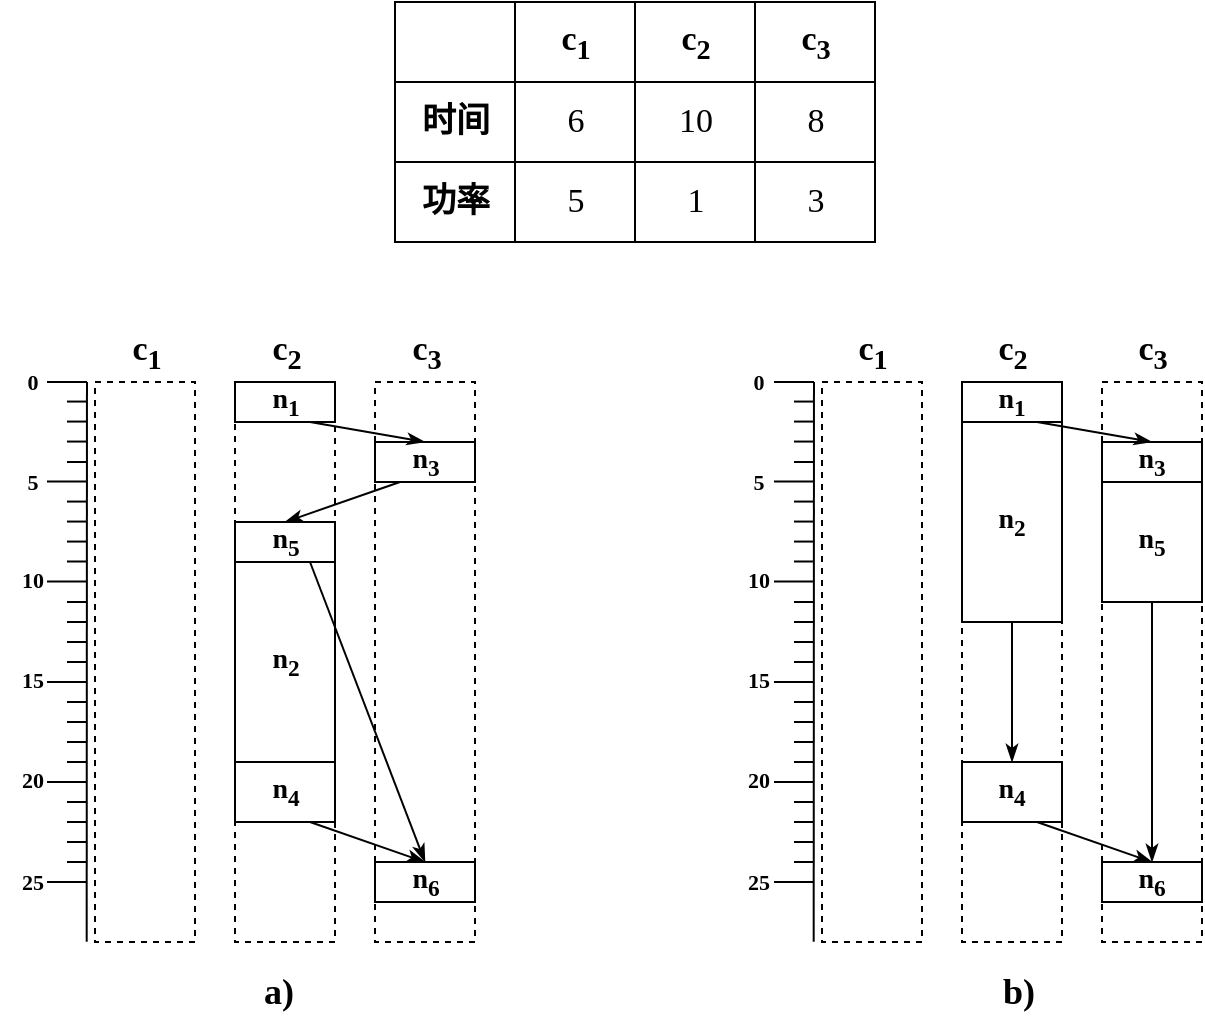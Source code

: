 <mxfile version="16.5.6" type="github" pages="5">
  <diagram id="_ePvyY0SdMCTQ3d5IvBk" name="Page-1">
    <mxGraphModel dx="2206" dy="873" grid="1" gridSize="10" guides="1" tooltips="1" connect="1" arrows="1" fold="1" page="1" pageScale="1" pageWidth="827" pageHeight="1169" math="0" shadow="0">
      <root>
        <mxCell id="0" />
        <mxCell id="1" parent="0" />
        <mxCell id="EeZjTFLyvknvzQHMmspw-1" value="" style="rounded=0;whiteSpace=wrap;html=1;fontFamily=Times New Roman;fontSize=17;fontColor=#000000;dashed=1;" parent="1" vertex="1">
          <mxGeometry x="123.5" y="380" width="50" height="280" as="geometry" />
        </mxCell>
        <mxCell id="EeZjTFLyvknvzQHMmspw-2" value="&lt;b&gt;c&lt;sub&gt;1&lt;/sub&gt;&lt;/b&gt;" style="text;html=1;align=center;verticalAlign=middle;resizable=0;points=[];autosize=1;strokeColor=none;fillColor=none;fontSize=17;fontFamily=Times New Roman;fontColor=#000000;" parent="1" vertex="1">
          <mxGeometry x="133.5" y="350" width="30" height="30" as="geometry" />
        </mxCell>
        <mxCell id="EeZjTFLyvknvzQHMmspw-3" value="" style="rounded=0;whiteSpace=wrap;html=1;fontFamily=Times New Roman;fontSize=17;fontColor=#000000;" parent="1" vertex="1">
          <mxGeometry x="193.5" y="380" width="50" height="20" as="geometry" />
        </mxCell>
        <mxCell id="EeZjTFLyvknvzQHMmspw-4" value="" style="endArrow=none;html=1;rounded=0;fontFamily=Times New Roman;fontSize=17;fontColor=#000000;entryX=0;entryY=0;entryDx=0;entryDy=0;" parent="1" edge="1">
          <mxGeometry width="50" height="50" relative="1" as="geometry">
            <mxPoint x="109.5" y="630" as="sourcePoint" />
            <mxPoint x="119.5" y="630" as="targetPoint" />
            <Array as="points">
              <mxPoint x="99.5" y="630" />
              <mxPoint x="109.5" y="630" />
            </Array>
          </mxGeometry>
        </mxCell>
        <mxCell id="EeZjTFLyvknvzQHMmspw-5" value="&lt;b&gt;&lt;font style=&quot;font-size: 11px&quot;&gt;0&lt;/font&gt;&lt;/b&gt;" style="text;html=1;align=center;verticalAlign=middle;resizable=0;points=[];autosize=1;strokeColor=none;fillColor=none;fontSize=17;fontFamily=Times New Roman;fontColor=#000000;" parent="1" vertex="1">
          <mxGeometry x="81.5" y="364" width="20" height="30" as="geometry" />
        </mxCell>
        <mxCell id="EeZjTFLyvknvzQHMmspw-6" value="&lt;b&gt;&lt;font style=&quot;font-size: 11px&quot;&gt;5&lt;/font&gt;&lt;/b&gt;" style="text;html=1;align=center;verticalAlign=middle;resizable=0;points=[];autosize=1;strokeColor=none;fillColor=none;fontSize=17;fontFamily=Times New Roman;fontColor=#000000;" parent="1" vertex="1">
          <mxGeometry x="81.5" y="414" width="20" height="30" as="geometry" />
        </mxCell>
        <mxCell id="EeZjTFLyvknvzQHMmspw-7" value="&lt;b&gt;&lt;font style=&quot;font-size: 11px&quot;&gt;10&lt;/font&gt;&lt;/b&gt;" style="text;html=1;align=center;verticalAlign=middle;resizable=0;points=[];autosize=1;strokeColor=none;fillColor=none;fontSize=17;fontFamily=Times New Roman;fontColor=#000000;" parent="1" vertex="1">
          <mxGeometry x="76.5" y="463" width="30" height="30" as="geometry" />
        </mxCell>
        <mxCell id="EeZjTFLyvknvzQHMmspw-8" value="&lt;b&gt;&lt;font style=&quot;font-size: 11px&quot;&gt;15&lt;/font&gt;&lt;/b&gt;" style="text;html=1;align=center;verticalAlign=middle;resizable=0;points=[];autosize=1;strokeColor=none;fillColor=none;fontSize=17;fontFamily=Times New Roman;fontColor=#000000;" parent="1" vertex="1">
          <mxGeometry x="76.5" y="513" width="30" height="30" as="geometry" />
        </mxCell>
        <mxCell id="EeZjTFLyvknvzQHMmspw-9" value="&lt;b&gt;&lt;font style=&quot;font-size: 11px&quot;&gt;20&lt;/font&gt;&lt;/b&gt;" style="text;html=1;align=center;verticalAlign=middle;resizable=0;points=[];autosize=1;strokeColor=none;fillColor=none;fontSize=17;fontFamily=Times New Roman;fontColor=#000000;" parent="1" vertex="1">
          <mxGeometry x="76.5" y="563" width="30" height="30" as="geometry" />
        </mxCell>
        <mxCell id="EeZjTFLyvknvzQHMmspw-10" value="&lt;b&gt;&lt;font style=&quot;font-size: 11px&quot;&gt;25&lt;/font&gt;&lt;/b&gt;" style="text;html=1;align=center;verticalAlign=middle;resizable=0;points=[];autosize=1;strokeColor=none;fillColor=none;fontSize=17;fontFamily=Times New Roman;fontColor=#000000;" parent="1" vertex="1">
          <mxGeometry x="76.5" y="614" width="30" height="30" as="geometry" />
        </mxCell>
        <mxCell id="EeZjTFLyvknvzQHMmspw-11" value="" style="endArrow=none;html=1;rounded=0;fontFamily=Times New Roman;fontSize=11;fontColor=#000000;" parent="1" edge="1">
          <mxGeometry width="50" height="50" relative="1" as="geometry">
            <mxPoint x="119.5" y="620" as="sourcePoint" />
            <mxPoint x="109.5" y="620" as="targetPoint" />
          </mxGeometry>
        </mxCell>
        <mxCell id="EeZjTFLyvknvzQHMmspw-12" value="" style="endArrow=none;html=1;rounded=0;fontFamily=Times New Roman;fontSize=11;fontColor=#000000;exitX=-0.01;exitY=0.857;exitDx=0;exitDy=0;exitPerimeter=0;" parent="1" edge="1">
          <mxGeometry width="50" height="50" relative="1" as="geometry">
            <mxPoint x="119.5" y="610" as="sourcePoint" />
            <mxPoint x="109.5" y="610" as="targetPoint" />
          </mxGeometry>
        </mxCell>
        <mxCell id="EeZjTFLyvknvzQHMmspw-13" value="" style="endArrow=none;html=1;rounded=0;fontFamily=Times New Roman;fontSize=11;fontColor=#000000;exitX=-0.01;exitY=0.857;exitDx=0;exitDy=0;exitPerimeter=0;" parent="1" edge="1">
          <mxGeometry width="50" height="50" relative="1" as="geometry">
            <mxPoint x="119.5" y="600" as="sourcePoint" />
            <mxPoint x="109.5" y="600" as="targetPoint" />
          </mxGeometry>
        </mxCell>
        <mxCell id="EeZjTFLyvknvzQHMmspw-14" value="" style="endArrow=none;html=1;rounded=0;fontFamily=Times New Roman;fontSize=11;fontColor=#000000;exitX=-0.01;exitY=0.857;exitDx=0;exitDy=0;exitPerimeter=0;" parent="1" edge="1">
          <mxGeometry width="50" height="50" relative="1" as="geometry">
            <mxPoint x="119.5" y="590" as="sourcePoint" />
            <mxPoint x="109.5" y="590" as="targetPoint" />
          </mxGeometry>
        </mxCell>
        <mxCell id="EeZjTFLyvknvzQHMmspw-15" value="" style="endArrow=none;html=1;rounded=0;fontFamily=Times New Roman;fontSize=17;fontColor=#000000;entryX=0;entryY=0;entryDx=0;entryDy=0;" parent="1" edge="1">
          <mxGeometry width="50" height="50" relative="1" as="geometry">
            <mxPoint x="109.5" y="580" as="sourcePoint" />
            <mxPoint x="119.5" y="580" as="targetPoint" />
            <Array as="points">
              <mxPoint x="99.5" y="580" />
              <mxPoint x="109.5" y="580" />
            </Array>
          </mxGeometry>
        </mxCell>
        <mxCell id="EeZjTFLyvknvzQHMmspw-16" value="" style="endArrow=none;html=1;rounded=0;fontFamily=Times New Roman;fontSize=11;fontColor=#000000;exitX=-0.01;exitY=0.857;exitDx=0;exitDy=0;exitPerimeter=0;" parent="1" edge="1">
          <mxGeometry width="50" height="50" relative="1" as="geometry">
            <mxPoint x="119" y="569.96" as="sourcePoint" />
            <mxPoint x="109.5" y="570" as="targetPoint" />
          </mxGeometry>
        </mxCell>
        <mxCell id="EeZjTFLyvknvzQHMmspw-17" value="" style="endArrow=none;html=1;rounded=0;fontFamily=Times New Roman;fontSize=11;fontColor=#000000;exitX=-0.01;exitY=0.857;exitDx=0;exitDy=0;exitPerimeter=0;" parent="1" edge="1">
          <mxGeometry width="50" height="50" relative="1" as="geometry">
            <mxPoint x="119.5" y="560" as="sourcePoint" />
            <mxPoint x="109.5" y="560" as="targetPoint" />
          </mxGeometry>
        </mxCell>
        <mxCell id="EeZjTFLyvknvzQHMmspw-18" value="" style="endArrow=none;html=1;rounded=0;fontFamily=Times New Roman;fontSize=11;fontColor=#000000;exitX=-0.01;exitY=0.857;exitDx=0;exitDy=0;exitPerimeter=0;" parent="1" edge="1">
          <mxGeometry width="50" height="50" relative="1" as="geometry">
            <mxPoint x="119.5" y="550" as="sourcePoint" />
            <mxPoint x="109.5" y="550" as="targetPoint" />
          </mxGeometry>
        </mxCell>
        <mxCell id="EeZjTFLyvknvzQHMmspw-19" value="" style="endArrow=none;html=1;rounded=0;fontFamily=Times New Roman;fontSize=11;fontColor=#000000;exitX=-0.01;exitY=0.857;exitDx=0;exitDy=0;exitPerimeter=0;" parent="1" edge="1">
          <mxGeometry width="50" height="50" relative="1" as="geometry">
            <mxPoint x="119.5" y="540" as="sourcePoint" />
            <mxPoint x="109.5" y="540" as="targetPoint" />
          </mxGeometry>
        </mxCell>
        <mxCell id="EeZjTFLyvknvzQHMmspw-20" value="" style="endArrow=none;html=1;rounded=0;fontFamily=Times New Roman;fontSize=17;fontColor=#000000;entryX=0;entryY=0;entryDx=0;entryDy=0;" parent="1" edge="1">
          <mxGeometry width="50" height="50" relative="1" as="geometry">
            <mxPoint x="109.5" y="530" as="sourcePoint" />
            <mxPoint x="119.5" y="530" as="targetPoint" />
            <Array as="points">
              <mxPoint x="99.5" y="530" />
              <mxPoint x="109.5" y="530" />
            </Array>
          </mxGeometry>
        </mxCell>
        <mxCell id="EeZjTFLyvknvzQHMmspw-21" value="" style="endArrow=none;html=1;rounded=0;fontFamily=Times New Roman;fontSize=11;fontColor=#000000;exitX=-0.01;exitY=0.857;exitDx=0;exitDy=0;exitPerimeter=0;" parent="1" edge="1">
          <mxGeometry width="50" height="50" relative="1" as="geometry">
            <mxPoint x="119" y="519.96" as="sourcePoint" />
            <mxPoint x="109.5" y="520" as="targetPoint" />
          </mxGeometry>
        </mxCell>
        <mxCell id="EeZjTFLyvknvzQHMmspw-22" value="" style="endArrow=none;html=1;rounded=0;fontFamily=Times New Roman;fontSize=11;fontColor=#000000;exitX=-0.01;exitY=0.857;exitDx=0;exitDy=0;exitPerimeter=0;" parent="1" edge="1">
          <mxGeometry width="50" height="50" relative="1" as="geometry">
            <mxPoint x="119.5" y="510" as="sourcePoint" />
            <mxPoint x="109.5" y="510" as="targetPoint" />
          </mxGeometry>
        </mxCell>
        <mxCell id="EeZjTFLyvknvzQHMmspw-23" value="" style="endArrow=none;html=1;rounded=0;fontFamily=Times New Roman;fontSize=11;fontColor=#000000;exitX=-0.01;exitY=0.857;exitDx=0;exitDy=0;exitPerimeter=0;" parent="1" edge="1">
          <mxGeometry width="50" height="50" relative="1" as="geometry">
            <mxPoint x="119.5" y="500" as="sourcePoint" />
            <mxPoint x="109.5" y="500" as="targetPoint" />
          </mxGeometry>
        </mxCell>
        <mxCell id="EeZjTFLyvknvzQHMmspw-24" value="" style="endArrow=none;html=1;rounded=0;fontFamily=Times New Roman;fontSize=11;fontColor=#000000;exitX=-0.01;exitY=0.857;exitDx=0;exitDy=0;exitPerimeter=0;" parent="1" edge="1">
          <mxGeometry width="50" height="50" relative="1" as="geometry">
            <mxPoint x="119.5" y="490" as="sourcePoint" />
            <mxPoint x="109.5" y="490" as="targetPoint" />
            <Array as="points">
              <mxPoint x="119.5" y="490" />
            </Array>
          </mxGeometry>
        </mxCell>
        <mxCell id="EeZjTFLyvknvzQHMmspw-25" value="" style="endArrow=none;html=1;rounded=0;fontFamily=Times New Roman;fontSize=17;fontColor=#000000;entryX=0;entryY=0;entryDx=0;entryDy=0;" parent="1" edge="1">
          <mxGeometry width="50" height="50" relative="1" as="geometry">
            <mxPoint x="109.5" y="580" as="sourcePoint" />
            <mxPoint x="119.5" y="580" as="targetPoint" />
            <Array as="points">
              <mxPoint x="99.5" y="580" />
              <mxPoint x="109.5" y="580" />
            </Array>
          </mxGeometry>
        </mxCell>
        <mxCell id="EeZjTFLyvknvzQHMmspw-26" value="" style="endArrow=none;html=1;rounded=0;fontFamily=Times New Roman;fontSize=11;fontColor=#000000;exitX=-0.01;exitY=0.857;exitDx=0;exitDy=0;exitPerimeter=0;" parent="1" edge="1">
          <mxGeometry width="50" height="50" relative="1" as="geometry">
            <mxPoint x="119" y="569.96" as="sourcePoint" />
            <mxPoint x="109.5" y="570" as="targetPoint" />
          </mxGeometry>
        </mxCell>
        <mxCell id="EeZjTFLyvknvzQHMmspw-27" value="" style="endArrow=none;html=1;rounded=0;fontFamily=Times New Roman;fontSize=11;fontColor=#000000;exitX=-0.01;exitY=0.857;exitDx=0;exitDy=0;exitPerimeter=0;" parent="1" edge="1">
          <mxGeometry width="50" height="50" relative="1" as="geometry">
            <mxPoint x="119.5" y="560" as="sourcePoint" />
            <mxPoint x="109.5" y="560" as="targetPoint" />
          </mxGeometry>
        </mxCell>
        <mxCell id="EeZjTFLyvknvzQHMmspw-28" value="" style="endArrow=none;html=1;rounded=0;fontFamily=Times New Roman;fontSize=11;fontColor=#000000;exitX=-0.01;exitY=0.857;exitDx=0;exitDy=0;exitPerimeter=0;" parent="1" edge="1">
          <mxGeometry width="50" height="50" relative="1" as="geometry">
            <mxPoint x="119.5" y="550" as="sourcePoint" />
            <mxPoint x="109.5" y="550" as="targetPoint" />
          </mxGeometry>
        </mxCell>
        <mxCell id="EeZjTFLyvknvzQHMmspw-29" value="" style="endArrow=none;html=1;rounded=0;fontFamily=Times New Roman;fontSize=17;fontColor=#000000;entryX=0;entryY=0;entryDx=0;entryDy=0;" parent="1" edge="1">
          <mxGeometry width="50" height="50" relative="1" as="geometry">
            <mxPoint x="109.5" y="479.78" as="sourcePoint" />
            <mxPoint x="119.5" y="479.78" as="targetPoint" />
            <Array as="points">
              <mxPoint x="99.5" y="479.78" />
              <mxPoint x="109.5" y="479.78" />
            </Array>
          </mxGeometry>
        </mxCell>
        <mxCell id="EeZjTFLyvknvzQHMmspw-30" value="" style="endArrow=none;html=1;rounded=0;fontFamily=Times New Roman;fontSize=11;fontColor=#000000;exitX=-0.01;exitY=0.857;exitDx=0;exitDy=0;exitPerimeter=0;" parent="1" edge="1">
          <mxGeometry width="50" height="50" relative="1" as="geometry">
            <mxPoint x="119" y="469.74" as="sourcePoint" />
            <mxPoint x="109.5" y="469.78" as="targetPoint" />
          </mxGeometry>
        </mxCell>
        <mxCell id="EeZjTFLyvknvzQHMmspw-31" value="" style="endArrow=none;html=1;rounded=0;fontFamily=Times New Roman;fontSize=11;fontColor=#000000;exitX=-0.01;exitY=0.857;exitDx=0;exitDy=0;exitPerimeter=0;" parent="1" edge="1">
          <mxGeometry width="50" height="50" relative="1" as="geometry">
            <mxPoint x="119.5" y="459.78" as="sourcePoint" />
            <mxPoint x="109.5" y="459.78" as="targetPoint" />
          </mxGeometry>
        </mxCell>
        <mxCell id="EeZjTFLyvknvzQHMmspw-32" value="" style="endArrow=none;html=1;rounded=0;fontFamily=Times New Roman;fontSize=11;fontColor=#000000;exitX=-0.01;exitY=0.857;exitDx=0;exitDy=0;exitPerimeter=0;" parent="1" edge="1">
          <mxGeometry width="50" height="50" relative="1" as="geometry">
            <mxPoint x="119.5" y="449.78" as="sourcePoint" />
            <mxPoint x="109.5" y="449.78" as="targetPoint" />
          </mxGeometry>
        </mxCell>
        <mxCell id="EeZjTFLyvknvzQHMmspw-33" value="" style="endArrow=none;html=1;rounded=0;fontFamily=Times New Roman;fontSize=11;fontColor=#000000;exitX=-0.01;exitY=0.857;exitDx=0;exitDy=0;exitPerimeter=0;" parent="1" edge="1">
          <mxGeometry width="50" height="50" relative="1" as="geometry">
            <mxPoint x="119.5" y="439.78" as="sourcePoint" />
            <mxPoint x="109.5" y="439.78" as="targetPoint" />
          </mxGeometry>
        </mxCell>
        <mxCell id="EeZjTFLyvknvzQHMmspw-34" value="" style="endArrow=none;html=1;rounded=0;fontFamily=Times New Roman;fontSize=11;fontColor=#000000;exitX=-0.01;exitY=0.857;exitDx=0;exitDy=0;exitPerimeter=0;" parent="1" edge="1">
          <mxGeometry width="50" height="50" relative="1" as="geometry">
            <mxPoint x="119.5" y="389.78" as="sourcePoint" />
            <mxPoint x="109.5" y="389.78" as="targetPoint" />
          </mxGeometry>
        </mxCell>
        <mxCell id="EeZjTFLyvknvzQHMmspw-35" value="" style="endArrow=none;html=1;rounded=0;fontFamily=Times New Roman;fontSize=17;fontColor=#000000;entryX=0;entryY=0;entryDx=0;entryDy=0;" parent="1" edge="1">
          <mxGeometry width="50" height="50" relative="1" as="geometry">
            <mxPoint x="109.5" y="429.78" as="sourcePoint" />
            <mxPoint x="119.5" y="429.78" as="targetPoint" />
            <Array as="points">
              <mxPoint x="99.5" y="429.78" />
              <mxPoint x="109.5" y="429.78" />
            </Array>
          </mxGeometry>
        </mxCell>
        <mxCell id="EeZjTFLyvknvzQHMmspw-36" value="" style="endArrow=none;html=1;rounded=0;fontFamily=Times New Roman;fontSize=11;fontColor=#000000;startArrow=none;" parent="1" edge="1">
          <mxGeometry width="50" height="50" relative="1" as="geometry">
            <mxPoint x="119.5" y="420.0" as="sourcePoint" />
            <mxPoint x="109.5" y="420.0" as="targetPoint" />
          </mxGeometry>
        </mxCell>
        <mxCell id="EeZjTFLyvknvzQHMmspw-37" value="" style="endArrow=none;html=1;rounded=0;fontFamily=Times New Roman;fontSize=11;fontColor=#000000;exitX=-0.01;exitY=0.857;exitDx=0;exitDy=0;exitPerimeter=0;" parent="1" edge="1">
          <mxGeometry width="50" height="50" relative="1" as="geometry">
            <mxPoint x="119.5" y="409.78" as="sourcePoint" />
            <mxPoint x="109.5" y="409.78" as="targetPoint" />
          </mxGeometry>
        </mxCell>
        <mxCell id="EeZjTFLyvknvzQHMmspw-38" value="" style="endArrow=none;html=1;rounded=0;fontFamily=Times New Roman;fontSize=11;fontColor=#000000;exitX=-0.01;exitY=0.857;exitDx=0;exitDy=0;exitPerimeter=0;" parent="1" edge="1">
          <mxGeometry width="50" height="50" relative="1" as="geometry">
            <mxPoint x="119.5" y="399.78" as="sourcePoint" />
            <mxPoint x="109.5" y="399.78" as="targetPoint" />
          </mxGeometry>
        </mxCell>
        <mxCell id="EeZjTFLyvknvzQHMmspw-39" value="" style="endArrow=none;html=1;rounded=0;fontFamily=Times New Roman;fontSize=17;fontColor=#000000;entryX=0;entryY=0;entryDx=0;entryDy=0;" parent="1" edge="1">
          <mxGeometry width="50" height="50" relative="1" as="geometry">
            <mxPoint x="109.5" y="380.0" as="sourcePoint" />
            <mxPoint x="119.5" y="380.0" as="targetPoint" />
            <Array as="points">
              <mxPoint x="99.5" y="380" />
              <mxPoint x="109.5" y="380" />
            </Array>
          </mxGeometry>
        </mxCell>
        <mxCell id="EeZjTFLyvknvzQHMmspw-40" value="" style="rounded=0;whiteSpace=wrap;html=1;fontFamily=Times New Roman;fontSize=17;fontColor=#000000;dashed=1;" parent="1" vertex="1">
          <mxGeometry x="193.5" y="380" width="50" height="280" as="geometry" />
        </mxCell>
        <mxCell id="EeZjTFLyvknvzQHMmspw-41" value="&lt;b&gt;c&lt;sub&gt;2&lt;/sub&gt;&lt;/b&gt;" style="text;html=1;align=center;verticalAlign=middle;resizable=0;points=[];autosize=1;strokeColor=none;fillColor=none;fontSize=17;fontFamily=Times New Roman;fontColor=#000000;" parent="1" vertex="1">
          <mxGeometry x="203.5" y="350" width="30" height="30" as="geometry" />
        </mxCell>
        <mxCell id="EeZjTFLyvknvzQHMmspw-42" value="" style="rounded=0;whiteSpace=wrap;html=1;fontFamily=Times New Roman;fontSize=17;fontColor=#000000;dashed=1;" parent="1" vertex="1">
          <mxGeometry x="263.5" y="380" width="50" height="280" as="geometry" />
        </mxCell>
        <mxCell id="EeZjTFLyvknvzQHMmspw-43" value="&lt;b&gt;c&lt;sub&gt;3&lt;/sub&gt;&lt;/b&gt;" style="text;html=1;align=center;verticalAlign=middle;resizable=0;points=[];autosize=1;strokeColor=none;fillColor=none;fontSize=17;fontFamily=Times New Roman;fontColor=#000000;" parent="1" vertex="1">
          <mxGeometry x="273.5" y="350" width="30" height="30" as="geometry" />
        </mxCell>
        <mxCell id="EeZjTFLyvknvzQHMmspw-44" value="&lt;b style=&quot;font-size: 14px&quot;&gt;n&lt;sub&gt;2&lt;/sub&gt;&lt;/b&gt;" style="rounded=0;whiteSpace=wrap;html=1;fontFamily=Times New Roman;fontSize=11;fontColor=#000000;" parent="1" vertex="1">
          <mxGeometry x="193.5" y="470" width="50" height="100" as="geometry" />
        </mxCell>
        <mxCell id="EeZjTFLyvknvzQHMmspw-45" value="&lt;b style=&quot;font-size: 14px&quot;&gt;n&lt;sub&gt;1&lt;/sub&gt;&lt;/b&gt;" style="rounded=0;whiteSpace=wrap;html=1;fontFamily=Times New Roman;fontSize=11;fontColor=#000000;" parent="1" vertex="1">
          <mxGeometry x="193.5" y="380" width="50" height="20" as="geometry" />
        </mxCell>
        <mxCell id="EeZjTFLyvknvzQHMmspw-46" value="&lt;b style=&quot;font-size: 14px&quot;&gt;n&lt;sub&gt;3&lt;/sub&gt;&lt;/b&gt;" style="rounded=0;whiteSpace=wrap;html=1;fontFamily=Times New Roman;fontSize=11;fontColor=#000000;" parent="1" vertex="1">
          <mxGeometry x="263.5" y="410" width="50" height="20" as="geometry" />
        </mxCell>
        <mxCell id="EeZjTFLyvknvzQHMmspw-47" value="&lt;b style=&quot;font-size: 14px&quot;&gt;n&lt;sub&gt;5&lt;/sub&gt;&lt;/b&gt;" style="rounded=0;whiteSpace=wrap;html=1;fontFamily=Times New Roman;fontSize=11;fontColor=#000000;" parent="1" vertex="1">
          <mxGeometry x="193.5" y="450" width="50" height="20" as="geometry" />
        </mxCell>
        <mxCell id="EeZjTFLyvknvzQHMmspw-48" value="&lt;b style=&quot;font-size: 14px&quot;&gt;n&lt;sub&gt;4&lt;/sub&gt;&lt;/b&gt;" style="rounded=0;whiteSpace=wrap;html=1;fontFamily=Times New Roman;fontSize=11;fontColor=#000000;" parent="1" vertex="1">
          <mxGeometry x="193.5" y="570" width="50" height="30" as="geometry" />
        </mxCell>
        <mxCell id="EeZjTFLyvknvzQHMmspw-49" value="&lt;b style=&quot;font-size: 14px&quot;&gt;n&lt;sub&gt;6&lt;/sub&gt;&lt;/b&gt;" style="rounded=0;whiteSpace=wrap;html=1;fontFamily=Times New Roman;fontSize=11;fontColor=#000000;" parent="1" vertex="1">
          <mxGeometry x="263.5" y="620" width="50" height="20" as="geometry" />
        </mxCell>
        <mxCell id="EeZjTFLyvknvzQHMmspw-50" value="" style="endArrow=none;html=1;rounded=0;fontFamily=Times New Roman;fontSize=14;fontColor=#000000;exitX=-0.003;exitY=0.989;exitDx=0;exitDy=0;exitPerimeter=0;" parent="1" edge="1">
          <mxGeometry width="50" height="50" relative="1" as="geometry">
            <mxPoint x="119.34" y="659.92" as="sourcePoint" />
            <mxPoint x="119.49" y="380.0" as="targetPoint" />
          </mxGeometry>
        </mxCell>
        <mxCell id="EeZjTFLyvknvzQHMmspw-51" value="" style="endArrow=classicThin;html=1;rounded=0;fontFamily=Times New Roman;fontSize=14;fontColor=#000000;exitX=0.75;exitY=1;exitDx=0;exitDy=0;entryX=0.5;entryY=0;entryDx=0;entryDy=0;endFill=1;" parent="1" source="EeZjTFLyvknvzQHMmspw-45" target="EeZjTFLyvknvzQHMmspw-46" edge="1">
          <mxGeometry width="50" height="50" relative="1" as="geometry">
            <mxPoint x="216" y="410" as="sourcePoint" />
            <mxPoint x="158.5" y="430" as="targetPoint" />
          </mxGeometry>
        </mxCell>
        <mxCell id="EeZjTFLyvknvzQHMmspw-52" value="" style="endArrow=classicThin;html=1;rounded=0;fontFamily=Times New Roman;fontSize=14;fontColor=#000000;exitX=0.25;exitY=1;exitDx=0;exitDy=0;entryX=0.5;entryY=0;entryDx=0;entryDy=0;endFill=1;" parent="1" source="EeZjTFLyvknvzQHMmspw-46" target="EeZjTFLyvknvzQHMmspw-47" edge="1">
          <mxGeometry width="50" height="50" relative="1" as="geometry">
            <mxPoint x="226" y="420" as="sourcePoint" />
            <mxPoint x="168.5" y="440" as="targetPoint" />
          </mxGeometry>
        </mxCell>
        <mxCell id="EeZjTFLyvknvzQHMmspw-53" value="" style="endArrow=classicThin;html=1;rounded=0;fontFamily=Times New Roman;fontSize=14;fontColor=#000000;exitX=0.75;exitY=1;exitDx=0;exitDy=0;entryX=0.5;entryY=0;entryDx=0;entryDy=0;endFill=1;" parent="1" source="EeZjTFLyvknvzQHMmspw-48" target="EeZjTFLyvknvzQHMmspw-49" edge="1">
          <mxGeometry width="50" height="50" relative="1" as="geometry">
            <mxPoint x="246" y="490" as="sourcePoint" />
            <mxPoint x="188.5" y="510" as="targetPoint" />
          </mxGeometry>
        </mxCell>
        <mxCell id="EeZjTFLyvknvzQHMmspw-54" value="" style="endArrow=classicThin;html=1;rounded=0;fontFamily=Times New Roman;fontSize=14;fontColor=#000000;exitX=0.75;exitY=1;exitDx=0;exitDy=0;entryX=0.5;entryY=0;entryDx=0;entryDy=0;endFill=1;" parent="1" source="EeZjTFLyvknvzQHMmspw-47" target="EeZjTFLyvknvzQHMmspw-49" edge="1">
          <mxGeometry width="50" height="50" relative="1" as="geometry">
            <mxPoint x="256" y="450" as="sourcePoint" />
            <mxPoint x="198.5" y="470" as="targetPoint" />
          </mxGeometry>
        </mxCell>
        <mxCell id="EeZjTFLyvknvzQHMmspw-55" value="" style="rounded=0;whiteSpace=wrap;html=1;fontFamily=Times New Roman;fontSize=17;fontColor=#000000;dashed=1;" parent="1" vertex="1">
          <mxGeometry x="487" y="380" width="50" height="280" as="geometry" />
        </mxCell>
        <mxCell id="EeZjTFLyvknvzQHMmspw-56" value="&lt;b&gt;c&lt;sub&gt;1&lt;/sub&gt;&lt;/b&gt;" style="text;html=1;align=center;verticalAlign=middle;resizable=0;points=[];autosize=1;strokeColor=none;fillColor=none;fontSize=17;fontFamily=Times New Roman;fontColor=#000000;" parent="1" vertex="1">
          <mxGeometry x="497" y="350" width="30" height="30" as="geometry" />
        </mxCell>
        <mxCell id="EeZjTFLyvknvzQHMmspw-57" value="" style="rounded=0;whiteSpace=wrap;html=1;fontFamily=Times New Roman;fontSize=17;fontColor=#000000;" parent="1" vertex="1">
          <mxGeometry x="557" y="380" width="50" height="20" as="geometry" />
        </mxCell>
        <mxCell id="EeZjTFLyvknvzQHMmspw-58" value="" style="endArrow=none;html=1;rounded=0;fontFamily=Times New Roman;fontSize=17;fontColor=#000000;entryX=0;entryY=0;entryDx=0;entryDy=0;" parent="1" edge="1">
          <mxGeometry width="50" height="50" relative="1" as="geometry">
            <mxPoint x="473.0" y="630" as="sourcePoint" />
            <mxPoint x="483.0" y="630" as="targetPoint" />
            <Array as="points">
              <mxPoint x="463" y="630" />
              <mxPoint x="473" y="630" />
            </Array>
          </mxGeometry>
        </mxCell>
        <mxCell id="EeZjTFLyvknvzQHMmspw-59" value="&lt;b&gt;&lt;font style=&quot;font-size: 11px&quot;&gt;0&lt;/font&gt;&lt;/b&gt;" style="text;html=1;align=center;verticalAlign=middle;resizable=0;points=[];autosize=1;strokeColor=none;fillColor=none;fontSize=17;fontFamily=Times New Roman;fontColor=#000000;" parent="1" vertex="1">
          <mxGeometry x="445" y="364" width="20" height="30" as="geometry" />
        </mxCell>
        <mxCell id="EeZjTFLyvknvzQHMmspw-60" value="&lt;b&gt;&lt;font style=&quot;font-size: 11px&quot;&gt;5&lt;/font&gt;&lt;/b&gt;" style="text;html=1;align=center;verticalAlign=middle;resizable=0;points=[];autosize=1;strokeColor=none;fillColor=none;fontSize=17;fontFamily=Times New Roman;fontColor=#000000;" parent="1" vertex="1">
          <mxGeometry x="445" y="414" width="20" height="30" as="geometry" />
        </mxCell>
        <mxCell id="EeZjTFLyvknvzQHMmspw-61" value="&lt;b&gt;&lt;font style=&quot;font-size: 11px&quot;&gt;10&lt;/font&gt;&lt;/b&gt;" style="text;html=1;align=center;verticalAlign=middle;resizable=0;points=[];autosize=1;strokeColor=none;fillColor=none;fontSize=17;fontFamily=Times New Roman;fontColor=#000000;" parent="1" vertex="1">
          <mxGeometry x="440" y="463" width="30" height="30" as="geometry" />
        </mxCell>
        <mxCell id="EeZjTFLyvknvzQHMmspw-62" value="&lt;b&gt;&lt;font style=&quot;font-size: 11px&quot;&gt;15&lt;/font&gt;&lt;/b&gt;" style="text;html=1;align=center;verticalAlign=middle;resizable=0;points=[];autosize=1;strokeColor=none;fillColor=none;fontSize=17;fontFamily=Times New Roman;fontColor=#000000;" parent="1" vertex="1">
          <mxGeometry x="440" y="513" width="30" height="30" as="geometry" />
        </mxCell>
        <mxCell id="EeZjTFLyvknvzQHMmspw-63" value="&lt;b&gt;&lt;font style=&quot;font-size: 11px&quot;&gt;20&lt;/font&gt;&lt;/b&gt;" style="text;html=1;align=center;verticalAlign=middle;resizable=0;points=[];autosize=1;strokeColor=none;fillColor=none;fontSize=17;fontFamily=Times New Roman;fontColor=#000000;" parent="1" vertex="1">
          <mxGeometry x="440" y="563" width="30" height="30" as="geometry" />
        </mxCell>
        <mxCell id="EeZjTFLyvknvzQHMmspw-64" value="&lt;b&gt;&lt;font style=&quot;font-size: 11px&quot;&gt;25&lt;/font&gt;&lt;/b&gt;" style="text;html=1;align=center;verticalAlign=middle;resizable=0;points=[];autosize=1;strokeColor=none;fillColor=none;fontSize=17;fontFamily=Times New Roman;fontColor=#000000;" parent="1" vertex="1">
          <mxGeometry x="440" y="614" width="30" height="30" as="geometry" />
        </mxCell>
        <mxCell id="EeZjTFLyvknvzQHMmspw-65" value="" style="endArrow=none;html=1;rounded=0;fontFamily=Times New Roman;fontSize=11;fontColor=#000000;" parent="1" edge="1">
          <mxGeometry width="50" height="50" relative="1" as="geometry">
            <mxPoint x="483.0" y="620" as="sourcePoint" />
            <mxPoint x="473.0" y="620" as="targetPoint" />
          </mxGeometry>
        </mxCell>
        <mxCell id="EeZjTFLyvknvzQHMmspw-66" value="" style="endArrow=none;html=1;rounded=0;fontFamily=Times New Roman;fontSize=11;fontColor=#000000;exitX=-0.01;exitY=0.857;exitDx=0;exitDy=0;exitPerimeter=0;" parent="1" edge="1">
          <mxGeometry width="50" height="50" relative="1" as="geometry">
            <mxPoint x="483.0" y="610" as="sourcePoint" />
            <mxPoint x="473.0" y="610" as="targetPoint" />
          </mxGeometry>
        </mxCell>
        <mxCell id="EeZjTFLyvknvzQHMmspw-67" value="" style="endArrow=none;html=1;rounded=0;fontFamily=Times New Roman;fontSize=11;fontColor=#000000;exitX=-0.01;exitY=0.857;exitDx=0;exitDy=0;exitPerimeter=0;" parent="1" edge="1">
          <mxGeometry width="50" height="50" relative="1" as="geometry">
            <mxPoint x="483.0" y="600" as="sourcePoint" />
            <mxPoint x="473.0" y="600" as="targetPoint" />
          </mxGeometry>
        </mxCell>
        <mxCell id="EeZjTFLyvknvzQHMmspw-68" value="" style="endArrow=none;html=1;rounded=0;fontFamily=Times New Roman;fontSize=11;fontColor=#000000;exitX=-0.01;exitY=0.857;exitDx=0;exitDy=0;exitPerimeter=0;" parent="1" edge="1">
          <mxGeometry width="50" height="50" relative="1" as="geometry">
            <mxPoint x="483.0" y="590" as="sourcePoint" />
            <mxPoint x="473.0" y="590" as="targetPoint" />
          </mxGeometry>
        </mxCell>
        <mxCell id="EeZjTFLyvknvzQHMmspw-69" value="" style="endArrow=none;html=1;rounded=0;fontFamily=Times New Roman;fontSize=17;fontColor=#000000;entryX=0;entryY=0;entryDx=0;entryDy=0;" parent="1" edge="1">
          <mxGeometry width="50" height="50" relative="1" as="geometry">
            <mxPoint x="473.0" y="580" as="sourcePoint" />
            <mxPoint x="483.0" y="580" as="targetPoint" />
            <Array as="points">
              <mxPoint x="463" y="580" />
              <mxPoint x="473" y="580" />
            </Array>
          </mxGeometry>
        </mxCell>
        <mxCell id="EeZjTFLyvknvzQHMmspw-70" value="" style="endArrow=none;html=1;rounded=0;fontFamily=Times New Roman;fontSize=11;fontColor=#000000;exitX=-0.01;exitY=0.857;exitDx=0;exitDy=0;exitPerimeter=0;" parent="1" edge="1">
          <mxGeometry width="50" height="50" relative="1" as="geometry">
            <mxPoint x="482.5" y="569.96" as="sourcePoint" />
            <mxPoint x="473.0" y="570" as="targetPoint" />
          </mxGeometry>
        </mxCell>
        <mxCell id="EeZjTFLyvknvzQHMmspw-71" value="" style="endArrow=none;html=1;rounded=0;fontFamily=Times New Roman;fontSize=11;fontColor=#000000;exitX=-0.01;exitY=0.857;exitDx=0;exitDy=0;exitPerimeter=0;" parent="1" edge="1">
          <mxGeometry width="50" height="50" relative="1" as="geometry">
            <mxPoint x="483.0" y="560" as="sourcePoint" />
            <mxPoint x="473.0" y="560" as="targetPoint" />
          </mxGeometry>
        </mxCell>
        <mxCell id="EeZjTFLyvknvzQHMmspw-72" value="" style="endArrow=none;html=1;rounded=0;fontFamily=Times New Roman;fontSize=11;fontColor=#000000;exitX=-0.01;exitY=0.857;exitDx=0;exitDy=0;exitPerimeter=0;" parent="1" edge="1">
          <mxGeometry width="50" height="50" relative="1" as="geometry">
            <mxPoint x="483.0" y="550" as="sourcePoint" />
            <mxPoint x="473.0" y="550" as="targetPoint" />
          </mxGeometry>
        </mxCell>
        <mxCell id="EeZjTFLyvknvzQHMmspw-73" value="" style="endArrow=none;html=1;rounded=0;fontFamily=Times New Roman;fontSize=11;fontColor=#000000;exitX=-0.01;exitY=0.857;exitDx=0;exitDy=0;exitPerimeter=0;" parent="1" edge="1">
          <mxGeometry width="50" height="50" relative="1" as="geometry">
            <mxPoint x="483.0" y="540" as="sourcePoint" />
            <mxPoint x="473.0" y="540" as="targetPoint" />
          </mxGeometry>
        </mxCell>
        <mxCell id="EeZjTFLyvknvzQHMmspw-74" value="" style="endArrow=none;html=1;rounded=0;fontFamily=Times New Roman;fontSize=17;fontColor=#000000;entryX=0;entryY=0;entryDx=0;entryDy=0;" parent="1" edge="1">
          <mxGeometry width="50" height="50" relative="1" as="geometry">
            <mxPoint x="473.0" y="530" as="sourcePoint" />
            <mxPoint x="483.0" y="530" as="targetPoint" />
            <Array as="points">
              <mxPoint x="463" y="530" />
              <mxPoint x="473" y="530" />
            </Array>
          </mxGeometry>
        </mxCell>
        <mxCell id="EeZjTFLyvknvzQHMmspw-75" value="" style="endArrow=none;html=1;rounded=0;fontFamily=Times New Roman;fontSize=11;fontColor=#000000;exitX=-0.01;exitY=0.857;exitDx=0;exitDy=0;exitPerimeter=0;" parent="1" edge="1">
          <mxGeometry width="50" height="50" relative="1" as="geometry">
            <mxPoint x="482.5" y="519.96" as="sourcePoint" />
            <mxPoint x="473.0" y="520" as="targetPoint" />
          </mxGeometry>
        </mxCell>
        <mxCell id="EeZjTFLyvknvzQHMmspw-76" value="" style="endArrow=none;html=1;rounded=0;fontFamily=Times New Roman;fontSize=11;fontColor=#000000;exitX=-0.01;exitY=0.857;exitDx=0;exitDy=0;exitPerimeter=0;" parent="1" edge="1">
          <mxGeometry width="50" height="50" relative="1" as="geometry">
            <mxPoint x="483.0" y="510" as="sourcePoint" />
            <mxPoint x="473.0" y="510" as="targetPoint" />
          </mxGeometry>
        </mxCell>
        <mxCell id="EeZjTFLyvknvzQHMmspw-77" value="" style="endArrow=none;html=1;rounded=0;fontFamily=Times New Roman;fontSize=11;fontColor=#000000;exitX=-0.01;exitY=0.857;exitDx=0;exitDy=0;exitPerimeter=0;" parent="1" edge="1">
          <mxGeometry width="50" height="50" relative="1" as="geometry">
            <mxPoint x="483.0" y="500" as="sourcePoint" />
            <mxPoint x="473.0" y="500" as="targetPoint" />
          </mxGeometry>
        </mxCell>
        <mxCell id="EeZjTFLyvknvzQHMmspw-78" value="" style="endArrow=none;html=1;rounded=0;fontFamily=Times New Roman;fontSize=11;fontColor=#000000;exitX=-0.01;exitY=0.857;exitDx=0;exitDy=0;exitPerimeter=0;" parent="1" edge="1">
          <mxGeometry width="50" height="50" relative="1" as="geometry">
            <mxPoint x="483.0" y="490" as="sourcePoint" />
            <mxPoint x="473.0" y="490" as="targetPoint" />
            <Array as="points">
              <mxPoint x="483" y="490" />
            </Array>
          </mxGeometry>
        </mxCell>
        <mxCell id="EeZjTFLyvknvzQHMmspw-79" value="" style="endArrow=none;html=1;rounded=0;fontFamily=Times New Roman;fontSize=17;fontColor=#000000;entryX=0;entryY=0;entryDx=0;entryDy=0;" parent="1" edge="1">
          <mxGeometry width="50" height="50" relative="1" as="geometry">
            <mxPoint x="473.0" y="580" as="sourcePoint" />
            <mxPoint x="483.0" y="580" as="targetPoint" />
            <Array as="points">
              <mxPoint x="463" y="580" />
              <mxPoint x="473" y="580" />
            </Array>
          </mxGeometry>
        </mxCell>
        <mxCell id="EeZjTFLyvknvzQHMmspw-80" value="" style="endArrow=none;html=1;rounded=0;fontFamily=Times New Roman;fontSize=11;fontColor=#000000;exitX=-0.01;exitY=0.857;exitDx=0;exitDy=0;exitPerimeter=0;" parent="1" edge="1">
          <mxGeometry width="50" height="50" relative="1" as="geometry">
            <mxPoint x="482.5" y="569.96" as="sourcePoint" />
            <mxPoint x="473.0" y="570" as="targetPoint" />
          </mxGeometry>
        </mxCell>
        <mxCell id="EeZjTFLyvknvzQHMmspw-81" value="" style="endArrow=none;html=1;rounded=0;fontFamily=Times New Roman;fontSize=11;fontColor=#000000;exitX=-0.01;exitY=0.857;exitDx=0;exitDy=0;exitPerimeter=0;" parent="1" edge="1">
          <mxGeometry width="50" height="50" relative="1" as="geometry">
            <mxPoint x="483.0" y="560" as="sourcePoint" />
            <mxPoint x="473.0" y="560" as="targetPoint" />
          </mxGeometry>
        </mxCell>
        <mxCell id="EeZjTFLyvknvzQHMmspw-82" value="" style="endArrow=none;html=1;rounded=0;fontFamily=Times New Roman;fontSize=11;fontColor=#000000;exitX=-0.01;exitY=0.857;exitDx=0;exitDy=0;exitPerimeter=0;" parent="1" edge="1">
          <mxGeometry width="50" height="50" relative="1" as="geometry">
            <mxPoint x="483.0" y="550" as="sourcePoint" />
            <mxPoint x="473.0" y="550" as="targetPoint" />
          </mxGeometry>
        </mxCell>
        <mxCell id="EeZjTFLyvknvzQHMmspw-83" value="" style="endArrow=none;html=1;rounded=0;fontFamily=Times New Roman;fontSize=17;fontColor=#000000;entryX=0;entryY=0;entryDx=0;entryDy=0;" parent="1" edge="1">
          <mxGeometry width="50" height="50" relative="1" as="geometry">
            <mxPoint x="473.0" y="479.78" as="sourcePoint" />
            <mxPoint x="483.0" y="479.78" as="targetPoint" />
            <Array as="points">
              <mxPoint x="463" y="479.78" />
              <mxPoint x="473" y="479.78" />
            </Array>
          </mxGeometry>
        </mxCell>
        <mxCell id="EeZjTFLyvknvzQHMmspw-84" value="" style="endArrow=none;html=1;rounded=0;fontFamily=Times New Roman;fontSize=11;fontColor=#000000;exitX=-0.01;exitY=0.857;exitDx=0;exitDy=0;exitPerimeter=0;" parent="1" edge="1">
          <mxGeometry width="50" height="50" relative="1" as="geometry">
            <mxPoint x="482.5" y="469.74" as="sourcePoint" />
            <mxPoint x="473.0" y="469.78" as="targetPoint" />
          </mxGeometry>
        </mxCell>
        <mxCell id="EeZjTFLyvknvzQHMmspw-85" value="" style="endArrow=none;html=1;rounded=0;fontFamily=Times New Roman;fontSize=11;fontColor=#000000;exitX=-0.01;exitY=0.857;exitDx=0;exitDy=0;exitPerimeter=0;" parent="1" edge="1">
          <mxGeometry width="50" height="50" relative="1" as="geometry">
            <mxPoint x="483.0" y="459.78" as="sourcePoint" />
            <mxPoint x="473.0" y="459.78" as="targetPoint" />
          </mxGeometry>
        </mxCell>
        <mxCell id="EeZjTFLyvknvzQHMmspw-86" value="" style="endArrow=none;html=1;rounded=0;fontFamily=Times New Roman;fontSize=11;fontColor=#000000;exitX=-0.01;exitY=0.857;exitDx=0;exitDy=0;exitPerimeter=0;" parent="1" edge="1">
          <mxGeometry width="50" height="50" relative="1" as="geometry">
            <mxPoint x="483.0" y="449.78" as="sourcePoint" />
            <mxPoint x="473.0" y="449.78" as="targetPoint" />
          </mxGeometry>
        </mxCell>
        <mxCell id="EeZjTFLyvknvzQHMmspw-87" value="" style="endArrow=none;html=1;rounded=0;fontFamily=Times New Roman;fontSize=11;fontColor=#000000;exitX=-0.01;exitY=0.857;exitDx=0;exitDy=0;exitPerimeter=0;" parent="1" edge="1">
          <mxGeometry width="50" height="50" relative="1" as="geometry">
            <mxPoint x="483.0" y="439.78" as="sourcePoint" />
            <mxPoint x="473.0" y="439.78" as="targetPoint" />
          </mxGeometry>
        </mxCell>
        <mxCell id="EeZjTFLyvknvzQHMmspw-88" value="" style="endArrow=none;html=1;rounded=0;fontFamily=Times New Roman;fontSize=11;fontColor=#000000;exitX=-0.01;exitY=0.857;exitDx=0;exitDy=0;exitPerimeter=0;" parent="1" edge="1">
          <mxGeometry width="50" height="50" relative="1" as="geometry">
            <mxPoint x="483.0" y="389.78" as="sourcePoint" />
            <mxPoint x="473.0" y="389.78" as="targetPoint" />
          </mxGeometry>
        </mxCell>
        <mxCell id="EeZjTFLyvknvzQHMmspw-89" value="" style="endArrow=none;html=1;rounded=0;fontFamily=Times New Roman;fontSize=17;fontColor=#000000;entryX=0;entryY=0;entryDx=0;entryDy=0;" parent="1" edge="1">
          <mxGeometry width="50" height="50" relative="1" as="geometry">
            <mxPoint x="473.0" y="429.78" as="sourcePoint" />
            <mxPoint x="483.0" y="429.78" as="targetPoint" />
            <Array as="points">
              <mxPoint x="463" y="429.78" />
              <mxPoint x="473" y="429.78" />
            </Array>
          </mxGeometry>
        </mxCell>
        <mxCell id="EeZjTFLyvknvzQHMmspw-90" value="" style="endArrow=none;html=1;rounded=0;fontFamily=Times New Roman;fontSize=11;fontColor=#000000;startArrow=none;" parent="1" edge="1">
          <mxGeometry width="50" height="50" relative="1" as="geometry">
            <mxPoint x="483.0" y="420.0" as="sourcePoint" />
            <mxPoint x="473.0" y="420.0" as="targetPoint" />
          </mxGeometry>
        </mxCell>
        <mxCell id="EeZjTFLyvknvzQHMmspw-91" value="" style="endArrow=none;html=1;rounded=0;fontFamily=Times New Roman;fontSize=11;fontColor=#000000;exitX=-0.01;exitY=0.857;exitDx=0;exitDy=0;exitPerimeter=0;" parent="1" edge="1">
          <mxGeometry width="50" height="50" relative="1" as="geometry">
            <mxPoint x="483.0" y="409.78" as="sourcePoint" />
            <mxPoint x="473.0" y="409.78" as="targetPoint" />
          </mxGeometry>
        </mxCell>
        <mxCell id="EeZjTFLyvknvzQHMmspw-92" value="" style="endArrow=none;html=1;rounded=0;fontFamily=Times New Roman;fontSize=11;fontColor=#000000;exitX=-0.01;exitY=0.857;exitDx=0;exitDy=0;exitPerimeter=0;" parent="1" edge="1">
          <mxGeometry width="50" height="50" relative="1" as="geometry">
            <mxPoint x="483.0" y="399.78" as="sourcePoint" />
            <mxPoint x="473.0" y="399.78" as="targetPoint" />
          </mxGeometry>
        </mxCell>
        <mxCell id="EeZjTFLyvknvzQHMmspw-93" value="" style="endArrow=none;html=1;rounded=0;fontFamily=Times New Roman;fontSize=17;fontColor=#000000;entryX=0;entryY=0;entryDx=0;entryDy=0;" parent="1" edge="1">
          <mxGeometry width="50" height="50" relative="1" as="geometry">
            <mxPoint x="473.0" y="380.0" as="sourcePoint" />
            <mxPoint x="483.0" y="380.0" as="targetPoint" />
            <Array as="points">
              <mxPoint x="463" y="380" />
              <mxPoint x="473" y="380" />
            </Array>
          </mxGeometry>
        </mxCell>
        <mxCell id="EeZjTFLyvknvzQHMmspw-94" value="" style="rounded=0;whiteSpace=wrap;html=1;fontFamily=Times New Roman;fontSize=17;fontColor=#000000;dashed=1;" parent="1" vertex="1">
          <mxGeometry x="557" y="380" width="50" height="280" as="geometry" />
        </mxCell>
        <mxCell id="EeZjTFLyvknvzQHMmspw-95" value="&lt;b&gt;c&lt;sub&gt;2&lt;/sub&gt;&lt;/b&gt;" style="text;html=1;align=center;verticalAlign=middle;resizable=0;points=[];autosize=1;strokeColor=none;fillColor=none;fontSize=17;fontFamily=Times New Roman;fontColor=#000000;" parent="1" vertex="1">
          <mxGeometry x="567" y="350" width="30" height="30" as="geometry" />
        </mxCell>
        <mxCell id="EeZjTFLyvknvzQHMmspw-96" value="" style="rounded=0;whiteSpace=wrap;html=1;fontFamily=Times New Roman;fontSize=17;fontColor=#000000;dashed=1;" parent="1" vertex="1">
          <mxGeometry x="627" y="380" width="50" height="280" as="geometry" />
        </mxCell>
        <mxCell id="EeZjTFLyvknvzQHMmspw-97" value="&lt;b&gt;c&lt;sub&gt;3&lt;/sub&gt;&lt;/b&gt;" style="text;html=1;align=center;verticalAlign=middle;resizable=0;points=[];autosize=1;strokeColor=none;fillColor=none;fontSize=17;fontFamily=Times New Roman;fontColor=#000000;" parent="1" vertex="1">
          <mxGeometry x="637" y="350" width="30" height="30" as="geometry" />
        </mxCell>
        <mxCell id="EeZjTFLyvknvzQHMmspw-98" value="&lt;b style=&quot;font-size: 14px&quot;&gt;n&lt;sub&gt;2&lt;/sub&gt;&lt;/b&gt;" style="rounded=0;whiteSpace=wrap;html=1;fontFamily=Times New Roman;fontSize=11;fontColor=#000000;" parent="1" vertex="1">
          <mxGeometry x="557" y="400" width="50" height="100" as="geometry" />
        </mxCell>
        <mxCell id="EeZjTFLyvknvzQHMmspw-99" value="&lt;b style=&quot;font-size: 14px&quot;&gt;n&lt;sub&gt;1&lt;/sub&gt;&lt;/b&gt;" style="rounded=0;whiteSpace=wrap;html=1;fontFamily=Times New Roman;fontSize=11;fontColor=#000000;" parent="1" vertex="1">
          <mxGeometry x="557" y="380" width="50" height="20" as="geometry" />
        </mxCell>
        <mxCell id="EeZjTFLyvknvzQHMmspw-100" value="&lt;b style=&quot;font-size: 14px&quot;&gt;n&lt;sub&gt;3&lt;/sub&gt;&lt;/b&gt;" style="rounded=0;whiteSpace=wrap;html=1;fontFamily=Times New Roman;fontSize=11;fontColor=#000000;" parent="1" vertex="1">
          <mxGeometry x="627" y="410" width="50" height="20" as="geometry" />
        </mxCell>
        <mxCell id="EeZjTFLyvknvzQHMmspw-101" value="&lt;b style=&quot;font-size: 14px&quot;&gt;n&lt;sub&gt;5&lt;/sub&gt;&lt;/b&gt;" style="rounded=0;whiteSpace=wrap;html=1;fontFamily=Times New Roman;fontSize=11;fontColor=#000000;" parent="1" vertex="1">
          <mxGeometry x="627" y="430" width="50" height="60" as="geometry" />
        </mxCell>
        <mxCell id="EeZjTFLyvknvzQHMmspw-102" value="&lt;b style=&quot;font-size: 14px&quot;&gt;n&lt;sub&gt;4&lt;/sub&gt;&lt;/b&gt;" style="rounded=0;whiteSpace=wrap;html=1;fontFamily=Times New Roman;fontSize=11;fontColor=#000000;" parent="1" vertex="1">
          <mxGeometry x="557" y="570" width="50" height="30" as="geometry" />
        </mxCell>
        <mxCell id="EeZjTFLyvknvzQHMmspw-103" value="&lt;b style=&quot;font-size: 14px&quot;&gt;n&lt;sub&gt;6&lt;/sub&gt;&lt;/b&gt;" style="rounded=0;whiteSpace=wrap;html=1;fontFamily=Times New Roman;fontSize=11;fontColor=#000000;" parent="1" vertex="1">
          <mxGeometry x="627" y="620" width="50" height="20" as="geometry" />
        </mxCell>
        <mxCell id="EeZjTFLyvknvzQHMmspw-104" value="" style="endArrow=none;html=1;rounded=0;fontFamily=Times New Roman;fontSize=14;fontColor=#000000;exitX=-0.003;exitY=0.989;exitDx=0;exitDy=0;exitPerimeter=0;" parent="1" edge="1">
          <mxGeometry width="50" height="50" relative="1" as="geometry">
            <mxPoint x="482.84" y="659.92" as="sourcePoint" />
            <mxPoint x="482.99" y="380.0" as="targetPoint" />
          </mxGeometry>
        </mxCell>
        <mxCell id="EeZjTFLyvknvzQHMmspw-105" value="" style="endArrow=classicThin;html=1;rounded=0;fontFamily=Times New Roman;fontSize=14;fontColor=#000000;exitX=0.75;exitY=1;exitDx=0;exitDy=0;entryX=0.5;entryY=0;entryDx=0;entryDy=0;endFill=1;" parent="1" source="EeZjTFLyvknvzQHMmspw-99" target="EeZjTFLyvknvzQHMmspw-100" edge="1">
          <mxGeometry width="50" height="50" relative="1" as="geometry">
            <mxPoint x="579.5" y="410" as="sourcePoint" />
            <mxPoint x="522" y="430" as="targetPoint" />
          </mxGeometry>
        </mxCell>
        <mxCell id="EeZjTFLyvknvzQHMmspw-106" value="" style="endArrow=classicThin;html=1;rounded=0;fontFamily=Times New Roman;fontSize=14;fontColor=#000000;exitX=0.75;exitY=1;exitDx=0;exitDy=0;entryX=0.5;entryY=0;entryDx=0;entryDy=0;endFill=1;" parent="1" source="EeZjTFLyvknvzQHMmspw-102" target="EeZjTFLyvknvzQHMmspw-103" edge="1">
          <mxGeometry width="50" height="50" relative="1" as="geometry">
            <mxPoint x="609.5" y="490" as="sourcePoint" />
            <mxPoint x="552" y="510" as="targetPoint" />
          </mxGeometry>
        </mxCell>
        <mxCell id="EeZjTFLyvknvzQHMmspw-107" value="" style="endArrow=classicThin;html=1;rounded=0;fontFamily=Times New Roman;fontSize=14;fontColor=#000000;exitX=0.5;exitY=1;exitDx=0;exitDy=0;entryX=0.5;entryY=0;entryDx=0;entryDy=0;endFill=1;" parent="1" source="EeZjTFLyvknvzQHMmspw-101" target="EeZjTFLyvknvzQHMmspw-103" edge="1">
          <mxGeometry width="50" height="50" relative="1" as="geometry">
            <mxPoint x="619.5" y="450" as="sourcePoint" />
            <mxPoint x="562" y="470" as="targetPoint" />
          </mxGeometry>
        </mxCell>
        <mxCell id="EeZjTFLyvknvzQHMmspw-108" value="&lt;b&gt;&lt;font style=&quot;font-size: 18px&quot;&gt;a)&lt;/font&gt;&lt;/b&gt;" style="text;html=1;strokeColor=none;fillColor=none;align=center;verticalAlign=middle;whiteSpace=wrap;rounded=0;dashed=1;fontFamily=Times New Roman;fontSize=14;fontColor=#000000;" parent="1" vertex="1">
          <mxGeometry x="157" y="670" width="116.5" height="30" as="geometry" />
        </mxCell>
        <mxCell id="EeZjTFLyvknvzQHMmspw-109" value="&lt;b&gt;&lt;font style=&quot;font-size: 18px&quot;&gt;b)&lt;/font&gt;&lt;/b&gt;" style="text;html=1;strokeColor=none;fillColor=none;align=center;verticalAlign=middle;whiteSpace=wrap;rounded=0;dashed=1;fontFamily=Times New Roman;fontSize=14;fontColor=#000000;" parent="1" vertex="1">
          <mxGeometry x="527" y="670" width="116.5" height="30" as="geometry" />
        </mxCell>
        <mxCell id="EeZjTFLyvknvzQHMmspw-110" value="" style="shape=table;html=1;whiteSpace=wrap;startSize=0;container=1;collapsible=0;childLayout=tableLayout;fontFamily=Times New Roman;fontSize=17;fontColor=#000000;" parent="1" vertex="1">
          <mxGeometry x="273.5" y="230" width="180" height="40" as="geometry" />
        </mxCell>
        <mxCell id="EeZjTFLyvknvzQHMmspw-111" value="" style="shape=tableRow;horizontal=0;startSize=0;swimlaneHead=0;swimlaneBody=0;top=0;left=0;bottom=0;right=0;collapsible=0;dropTarget=0;fillColor=none;points=[[0,0.5],[1,0.5]];portConstraint=eastwest;fontFamily=Times New Roman;fontSize=17;fontColor=#000000;" parent="EeZjTFLyvknvzQHMmspw-110" vertex="1">
          <mxGeometry width="180" height="40" as="geometry" />
        </mxCell>
        <mxCell id="EeZjTFLyvknvzQHMmspw-112" value="&lt;b&gt;时间&lt;/b&gt;" style="shape=partialRectangle;html=1;whiteSpace=wrap;connectable=0;fillColor=none;top=0;left=0;bottom=0;right=0;overflow=hidden;fontFamily=Times New Roman;fontSize=17;fontColor=#000000;" parent="EeZjTFLyvknvzQHMmspw-111" vertex="1">
          <mxGeometry width="60" height="40" as="geometry">
            <mxRectangle width="60" height="40" as="alternateBounds" />
          </mxGeometry>
        </mxCell>
        <mxCell id="EeZjTFLyvknvzQHMmspw-113" value="" style="shape=partialRectangle;html=1;whiteSpace=wrap;connectable=0;fillColor=none;top=0;left=0;bottom=0;right=0;overflow=hidden;fontFamily=Times New Roman;fontSize=17;fontColor=#000000;" parent="EeZjTFLyvknvzQHMmspw-111" vertex="1">
          <mxGeometry x="60" width="60" height="40" as="geometry">
            <mxRectangle width="60" height="40" as="alternateBounds" />
          </mxGeometry>
        </mxCell>
        <mxCell id="EeZjTFLyvknvzQHMmspw-114" value="" style="shape=partialRectangle;html=1;whiteSpace=wrap;connectable=0;fillColor=none;top=0;left=0;bottom=0;right=0;overflow=hidden;pointerEvents=1;fontFamily=Times New Roman;fontSize=17;fontColor=#000000;" parent="EeZjTFLyvknvzQHMmspw-111" vertex="1">
          <mxGeometry x="120" width="60" height="40" as="geometry">
            <mxRectangle width="60" height="40" as="alternateBounds" />
          </mxGeometry>
        </mxCell>
        <mxCell id="EeZjTFLyvknvzQHMmspw-115" value="" style="shape=table;html=1;whiteSpace=wrap;startSize=0;container=1;collapsible=0;childLayout=tableLayout;fontFamily=Times New Roman;fontSize=17;fontColor=#000000;" parent="1" vertex="1">
          <mxGeometry x="273.5" y="270" width="180" height="40" as="geometry" />
        </mxCell>
        <mxCell id="EeZjTFLyvknvzQHMmspw-116" value="" style="shape=tableRow;horizontal=0;startSize=0;swimlaneHead=0;swimlaneBody=0;top=0;left=0;bottom=0;right=0;collapsible=0;dropTarget=0;fillColor=none;points=[[0,0.5],[1,0.5]];portConstraint=eastwest;fontFamily=Times New Roman;fontSize=17;fontColor=#000000;" parent="EeZjTFLyvknvzQHMmspw-115" vertex="1">
          <mxGeometry width="180" height="40" as="geometry" />
        </mxCell>
        <mxCell id="EeZjTFLyvknvzQHMmspw-117" value="&lt;b&gt;功率&lt;/b&gt;" style="shape=partialRectangle;html=1;whiteSpace=wrap;connectable=0;fillColor=none;top=0;left=0;bottom=0;right=0;overflow=hidden;fontFamily=Times New Roman;fontSize=17;fontColor=#000000;" parent="EeZjTFLyvknvzQHMmspw-116" vertex="1">
          <mxGeometry width="60" height="40" as="geometry">
            <mxRectangle width="60" height="40" as="alternateBounds" />
          </mxGeometry>
        </mxCell>
        <mxCell id="EeZjTFLyvknvzQHMmspw-118" value="" style="shape=partialRectangle;html=1;whiteSpace=wrap;connectable=0;fillColor=none;top=0;left=0;bottom=0;right=0;overflow=hidden;fontFamily=Times New Roman;fontSize=17;fontColor=#000000;" parent="EeZjTFLyvknvzQHMmspw-116" vertex="1">
          <mxGeometry x="60" width="60" height="40" as="geometry">
            <mxRectangle width="60" height="40" as="alternateBounds" />
          </mxGeometry>
        </mxCell>
        <mxCell id="EeZjTFLyvknvzQHMmspw-119" value="" style="shape=partialRectangle;html=1;whiteSpace=wrap;connectable=0;fillColor=none;top=0;left=0;bottom=0;right=0;overflow=hidden;fontFamily=Times New Roman;fontSize=17;fontColor=#000000;" parent="EeZjTFLyvknvzQHMmspw-116" vertex="1">
          <mxGeometry x="120" width="60" height="40" as="geometry">
            <mxRectangle width="60" height="40" as="alternateBounds" />
          </mxGeometry>
        </mxCell>
        <mxCell id="EeZjTFLyvknvzQHMmspw-120" value="" style="shape=partialRectangle;html=1;whiteSpace=wrap;connectable=0;fillColor=none;top=0;left=0;bottom=0;right=0;overflow=hidden;fontFamily=Times New Roman;fontSize=17;fontColor=#000000;" parent="1" vertex="1">
          <mxGeometry x="453.5" y="270" width="60" height="40" as="geometry">
            <mxRectangle width="60" height="40" as="alternateBounds" />
          </mxGeometry>
        </mxCell>
        <mxCell id="EeZjTFLyvknvzQHMmspw-121" value="" style="shape=table;html=1;whiteSpace=wrap;startSize=0;container=1;collapsible=0;childLayout=tableLayout;fontFamily=Times New Roman;fontSize=17;fontColor=#000000;" parent="1" vertex="1">
          <mxGeometry x="333.5" y="270" width="180" height="40" as="geometry" />
        </mxCell>
        <mxCell id="EeZjTFLyvknvzQHMmspw-122" value="" style="shape=tableRow;horizontal=0;startSize=0;swimlaneHead=0;swimlaneBody=0;top=0;left=0;bottom=0;right=0;collapsible=0;dropTarget=0;fillColor=none;points=[[0,0.5],[1,0.5]];portConstraint=eastwest;fontFamily=Times New Roman;fontSize=17;fontColor=#000000;" parent="EeZjTFLyvknvzQHMmspw-121" vertex="1">
          <mxGeometry width="180" height="40" as="geometry" />
        </mxCell>
        <mxCell id="EeZjTFLyvknvzQHMmspw-123" value="5" style="shape=partialRectangle;html=1;whiteSpace=wrap;connectable=0;fillColor=none;top=0;left=0;bottom=0;right=0;overflow=hidden;fontFamily=Times New Roman;fontSize=17;fontColor=#000000;" parent="EeZjTFLyvknvzQHMmspw-122" vertex="1">
          <mxGeometry width="60" height="40" as="geometry">
            <mxRectangle width="60" height="40" as="alternateBounds" />
          </mxGeometry>
        </mxCell>
        <mxCell id="EeZjTFLyvknvzQHMmspw-124" value="1" style="shape=partialRectangle;html=1;whiteSpace=wrap;connectable=0;fillColor=none;top=0;left=0;bottom=0;right=0;overflow=hidden;fontFamily=Times New Roman;fontSize=17;fontColor=#000000;" parent="EeZjTFLyvknvzQHMmspw-122" vertex="1">
          <mxGeometry x="60" width="60" height="40" as="geometry">
            <mxRectangle width="60" height="40" as="alternateBounds" />
          </mxGeometry>
        </mxCell>
        <mxCell id="EeZjTFLyvknvzQHMmspw-125" value="3" style="shape=partialRectangle;html=1;whiteSpace=wrap;connectable=0;fillColor=none;top=0;left=0;bottom=0;right=0;overflow=hidden;fontFamily=Times New Roman;fontSize=17;fontColor=#000000;" parent="EeZjTFLyvknvzQHMmspw-122" vertex="1">
          <mxGeometry x="120" width="60" height="40" as="geometry">
            <mxRectangle width="60" height="40" as="alternateBounds" />
          </mxGeometry>
        </mxCell>
        <mxCell id="EeZjTFLyvknvzQHMmspw-126" value="" style="shape=table;html=1;whiteSpace=wrap;startSize=0;container=1;collapsible=0;childLayout=tableLayout;fontFamily=Times New Roman;fontSize=17;fontColor=#000000;" parent="1" vertex="1">
          <mxGeometry x="333.5" y="230" width="180" height="40" as="geometry" />
        </mxCell>
        <mxCell id="EeZjTFLyvknvzQHMmspw-127" value="" style="shape=tableRow;horizontal=0;startSize=0;swimlaneHead=0;swimlaneBody=0;top=0;left=0;bottom=0;right=0;collapsible=0;dropTarget=0;fillColor=none;points=[[0,0.5],[1,0.5]];portConstraint=eastwest;fontFamily=Times New Roman;fontSize=17;fontColor=#000000;" parent="EeZjTFLyvknvzQHMmspw-126" vertex="1">
          <mxGeometry width="180" height="40" as="geometry" />
        </mxCell>
        <mxCell id="EeZjTFLyvknvzQHMmspw-128" value="6" style="shape=partialRectangle;html=1;whiteSpace=wrap;connectable=0;fillColor=none;top=0;left=0;bottom=0;right=0;overflow=hidden;fontFamily=Times New Roman;fontSize=17;fontColor=#000000;" parent="EeZjTFLyvknvzQHMmspw-127" vertex="1">
          <mxGeometry width="60" height="40" as="geometry">
            <mxRectangle width="60" height="40" as="alternateBounds" />
          </mxGeometry>
        </mxCell>
        <mxCell id="EeZjTFLyvknvzQHMmspw-129" value="10" style="shape=partialRectangle;html=1;whiteSpace=wrap;connectable=0;fillColor=none;top=0;left=0;bottom=0;right=0;overflow=hidden;fontFamily=Times New Roman;fontSize=17;fontColor=#000000;" parent="EeZjTFLyvknvzQHMmspw-127" vertex="1">
          <mxGeometry x="60" width="60" height="40" as="geometry">
            <mxRectangle width="60" height="40" as="alternateBounds" />
          </mxGeometry>
        </mxCell>
        <mxCell id="EeZjTFLyvknvzQHMmspw-130" value="8" style="shape=partialRectangle;html=1;whiteSpace=wrap;connectable=0;fillColor=none;top=0;left=0;bottom=0;right=0;overflow=hidden;fontFamily=Times New Roman;fontSize=17;fontColor=#000000;" parent="EeZjTFLyvknvzQHMmspw-127" vertex="1">
          <mxGeometry x="120" width="60" height="40" as="geometry">
            <mxRectangle width="60" height="40" as="alternateBounds" />
          </mxGeometry>
        </mxCell>
        <mxCell id="EeZjTFLyvknvzQHMmspw-131" value="" style="shape=table;html=1;whiteSpace=wrap;startSize=0;container=1;collapsible=0;childLayout=tableLayout;fontFamily=Times New Roman;fontSize=17;fontColor=#000000;" parent="1" vertex="1">
          <mxGeometry x="273.5" y="190" width="180" height="40" as="geometry" />
        </mxCell>
        <mxCell id="EeZjTFLyvknvzQHMmspw-132" value="" style="shape=tableRow;horizontal=0;startSize=0;swimlaneHead=0;swimlaneBody=0;top=0;left=0;bottom=0;right=0;collapsible=0;dropTarget=0;fillColor=none;points=[[0,0.5],[1,0.5]];portConstraint=eastwest;fontFamily=Times New Roman;fontSize=17;fontColor=#000000;" parent="EeZjTFLyvknvzQHMmspw-131" vertex="1">
          <mxGeometry width="180" height="40" as="geometry" />
        </mxCell>
        <mxCell id="EeZjTFLyvknvzQHMmspw-133" value="" style="shape=partialRectangle;html=1;whiteSpace=wrap;connectable=0;fillColor=none;top=0;left=0;bottom=0;right=0;overflow=hidden;fontFamily=Times New Roman;fontSize=17;fontColor=#000000;" parent="EeZjTFLyvknvzQHMmspw-132" vertex="1">
          <mxGeometry width="60" height="40" as="geometry">
            <mxRectangle width="60" height="40" as="alternateBounds" />
          </mxGeometry>
        </mxCell>
        <mxCell id="EeZjTFLyvknvzQHMmspw-134" value="" style="shape=partialRectangle;html=1;whiteSpace=wrap;connectable=0;fillColor=none;top=0;left=0;bottom=0;right=0;overflow=hidden;fontFamily=Times New Roman;fontSize=17;fontColor=#000000;" parent="EeZjTFLyvknvzQHMmspw-132" vertex="1">
          <mxGeometry x="60" width="60" height="40" as="geometry">
            <mxRectangle width="60" height="40" as="alternateBounds" />
          </mxGeometry>
        </mxCell>
        <mxCell id="EeZjTFLyvknvzQHMmspw-135" value="" style="shape=partialRectangle;html=1;whiteSpace=wrap;connectable=0;fillColor=none;top=0;left=0;bottom=0;right=0;overflow=hidden;pointerEvents=1;fontFamily=Times New Roman;fontSize=17;fontColor=#000000;" parent="EeZjTFLyvknvzQHMmspw-132" vertex="1">
          <mxGeometry x="120" width="60" height="40" as="geometry">
            <mxRectangle width="60" height="40" as="alternateBounds" />
          </mxGeometry>
        </mxCell>
        <mxCell id="EeZjTFLyvknvzQHMmspw-136" value="" style="shape=table;html=1;whiteSpace=wrap;startSize=0;container=1;collapsible=0;childLayout=tableLayout;fontFamily=Times New Roman;fontSize=17;fontColor=#000000;" parent="1" vertex="1">
          <mxGeometry x="333.5" y="190" width="180" height="40" as="geometry" />
        </mxCell>
        <mxCell id="EeZjTFLyvknvzQHMmspw-137" value="" style="shape=tableRow;horizontal=0;startSize=0;swimlaneHead=0;swimlaneBody=0;top=0;left=0;bottom=0;right=0;collapsible=0;dropTarget=0;fillColor=none;points=[[0,0.5],[1,0.5]];portConstraint=eastwest;fontFamily=Times New Roman;fontSize=17;fontColor=#000000;" parent="EeZjTFLyvknvzQHMmspw-136" vertex="1">
          <mxGeometry width="180" height="40" as="geometry" />
        </mxCell>
        <mxCell id="EeZjTFLyvknvzQHMmspw-138" value="&lt;b&gt;c&lt;sub&gt;1&lt;/sub&gt;&lt;/b&gt;" style="shape=partialRectangle;html=1;whiteSpace=wrap;connectable=0;fillColor=none;top=0;left=0;bottom=0;right=0;overflow=hidden;fontFamily=Times New Roman;fontSize=17;fontColor=#000000;" parent="EeZjTFLyvknvzQHMmspw-137" vertex="1">
          <mxGeometry width="60" height="40" as="geometry">
            <mxRectangle width="60" height="40" as="alternateBounds" />
          </mxGeometry>
        </mxCell>
        <mxCell id="EeZjTFLyvknvzQHMmspw-139" value="&lt;b&gt;c&lt;sub&gt;2&lt;/sub&gt;&lt;/b&gt;" style="shape=partialRectangle;html=1;whiteSpace=wrap;connectable=0;fillColor=none;top=0;left=0;bottom=0;right=0;overflow=hidden;fontFamily=Times New Roman;fontSize=17;fontColor=#000000;" parent="EeZjTFLyvknvzQHMmspw-137" vertex="1">
          <mxGeometry x="60" width="60" height="40" as="geometry">
            <mxRectangle width="60" height="40" as="alternateBounds" />
          </mxGeometry>
        </mxCell>
        <mxCell id="EeZjTFLyvknvzQHMmspw-140" value="&lt;b&gt;c&lt;sub&gt;3&lt;/sub&gt;&lt;/b&gt;" style="shape=partialRectangle;html=1;whiteSpace=wrap;connectable=0;fillColor=none;top=0;left=0;bottom=0;right=0;overflow=hidden;fontFamily=Times New Roman;fontSize=17;fontColor=#000000;" parent="EeZjTFLyvknvzQHMmspw-137" vertex="1">
          <mxGeometry x="120" width="60" height="40" as="geometry">
            <mxRectangle width="60" height="40" as="alternateBounds" />
          </mxGeometry>
        </mxCell>
        <mxCell id="le5CXUOS8ZCHMnF1nY9N-1" value="" style="endArrow=classicThin;html=1;rounded=0;fontFamily=Times New Roman;fontSize=14;fontColor=#000000;exitX=0.5;exitY=1;exitDx=0;exitDy=0;entryX=0.5;entryY=0;entryDx=0;entryDy=0;endFill=1;" edge="1" parent="1" source="EeZjTFLyvknvzQHMmspw-98" target="EeZjTFLyvknvzQHMmspw-102">
          <mxGeometry width="50" height="50" relative="1" as="geometry">
            <mxPoint x="662" y="500" as="sourcePoint" />
            <mxPoint x="662" y="630" as="targetPoint" />
          </mxGeometry>
        </mxCell>
      </root>
    </mxGraphModel>
  </diagram>
  <diagram id="z6b6TTHDZAAitPRxd12N" name="Page-2">
    <mxGraphModel dx="2206" dy="873" grid="1" gridSize="10" guides="1" tooltips="1" connect="1" arrows="1" fold="1" page="1" pageScale="1" pageWidth="827" pageHeight="1169" math="0" shadow="0">
      <root>
        <mxCell id="IKRgzNN5C5VSo4SwlW1B-0" />
        <mxCell id="IKRgzNN5C5VSo4SwlW1B-1" parent="IKRgzNN5C5VSo4SwlW1B-0" />
        <mxCell id="IKRgzNN5C5VSo4SwlW1B-2" value="" style="rounded=0;whiteSpace=wrap;html=1;fontFamily=Times New Roman;fontSize=17;fontColor=#000000;dashed=1;" parent="IKRgzNN5C5VSo4SwlW1B-1" vertex="1">
          <mxGeometry x="123.5" y="380" width="50" height="280" as="geometry" />
        </mxCell>
        <mxCell id="IKRgzNN5C5VSo4SwlW1B-3" value="&lt;b&gt;c&lt;sub&gt;1&lt;/sub&gt;&lt;/b&gt;" style="text;html=1;align=center;verticalAlign=middle;resizable=0;points=[];autosize=1;strokeColor=none;fillColor=none;fontSize=17;fontFamily=Times New Roman;fontColor=#000000;" parent="IKRgzNN5C5VSo4SwlW1B-1" vertex="1">
          <mxGeometry x="133.5" y="350" width="30" height="30" as="geometry" />
        </mxCell>
        <mxCell id="IKRgzNN5C5VSo4SwlW1B-4" value="" style="rounded=0;whiteSpace=wrap;html=1;fontFamily=Times New Roman;fontSize=17;fontColor=#000000;" parent="IKRgzNN5C5VSo4SwlW1B-1" vertex="1">
          <mxGeometry x="193.5" y="380" width="50" height="20" as="geometry" />
        </mxCell>
        <mxCell id="IKRgzNN5C5VSo4SwlW1B-5" value="" style="endArrow=none;html=1;rounded=0;fontFamily=Times New Roman;fontSize=17;fontColor=#000000;entryX=0;entryY=0;entryDx=0;entryDy=0;" parent="IKRgzNN5C5VSo4SwlW1B-1" edge="1">
          <mxGeometry width="50" height="50" relative="1" as="geometry">
            <mxPoint x="109.5" y="630" as="sourcePoint" />
            <mxPoint x="119.5" y="630" as="targetPoint" />
            <Array as="points">
              <mxPoint x="99.5" y="630" />
              <mxPoint x="109.5" y="630" />
            </Array>
          </mxGeometry>
        </mxCell>
        <mxCell id="IKRgzNN5C5VSo4SwlW1B-6" value="&lt;b&gt;&lt;font style=&quot;font-size: 11px&quot;&gt;0&lt;/font&gt;&lt;/b&gt;" style="text;html=1;align=center;verticalAlign=middle;resizable=0;points=[];autosize=1;strokeColor=none;fillColor=none;fontSize=17;fontFamily=Times New Roman;fontColor=#000000;" parent="IKRgzNN5C5VSo4SwlW1B-1" vertex="1">
          <mxGeometry x="81.5" y="364" width="20" height="30" as="geometry" />
        </mxCell>
        <mxCell id="IKRgzNN5C5VSo4SwlW1B-7" value="&lt;b&gt;&lt;font style=&quot;font-size: 11px&quot;&gt;5&lt;/font&gt;&lt;/b&gt;" style="text;html=1;align=center;verticalAlign=middle;resizable=0;points=[];autosize=1;strokeColor=none;fillColor=none;fontSize=17;fontFamily=Times New Roman;fontColor=#000000;" parent="IKRgzNN5C5VSo4SwlW1B-1" vertex="1">
          <mxGeometry x="81.5" y="414" width="20" height="30" as="geometry" />
        </mxCell>
        <mxCell id="IKRgzNN5C5VSo4SwlW1B-8" value="&lt;b&gt;&lt;font style=&quot;font-size: 11px&quot;&gt;10&lt;/font&gt;&lt;/b&gt;" style="text;html=1;align=center;verticalAlign=middle;resizable=0;points=[];autosize=1;strokeColor=none;fillColor=none;fontSize=17;fontFamily=Times New Roman;fontColor=#000000;" parent="IKRgzNN5C5VSo4SwlW1B-1" vertex="1">
          <mxGeometry x="76.5" y="463" width="30" height="30" as="geometry" />
        </mxCell>
        <mxCell id="IKRgzNN5C5VSo4SwlW1B-9" value="&lt;b&gt;&lt;font style=&quot;font-size: 11px&quot;&gt;15&lt;/font&gt;&lt;/b&gt;" style="text;html=1;align=center;verticalAlign=middle;resizable=0;points=[];autosize=1;strokeColor=none;fillColor=none;fontSize=17;fontFamily=Times New Roman;fontColor=#000000;" parent="IKRgzNN5C5VSo4SwlW1B-1" vertex="1">
          <mxGeometry x="76.5" y="513" width="30" height="30" as="geometry" />
        </mxCell>
        <mxCell id="IKRgzNN5C5VSo4SwlW1B-10" value="&lt;b&gt;&lt;font style=&quot;font-size: 11px&quot;&gt;20&lt;/font&gt;&lt;/b&gt;" style="text;html=1;align=center;verticalAlign=middle;resizable=0;points=[];autosize=1;strokeColor=none;fillColor=none;fontSize=17;fontFamily=Times New Roman;fontColor=#000000;" parent="IKRgzNN5C5VSo4SwlW1B-1" vertex="1">
          <mxGeometry x="76.5" y="563" width="30" height="30" as="geometry" />
        </mxCell>
        <mxCell id="IKRgzNN5C5VSo4SwlW1B-11" value="&lt;b&gt;&lt;font style=&quot;font-size: 11px&quot;&gt;25&lt;/font&gt;&lt;/b&gt;" style="text;html=1;align=center;verticalAlign=middle;resizable=0;points=[];autosize=1;strokeColor=none;fillColor=none;fontSize=17;fontFamily=Times New Roman;fontColor=#000000;" parent="IKRgzNN5C5VSo4SwlW1B-1" vertex="1">
          <mxGeometry x="76.5" y="614" width="30" height="30" as="geometry" />
        </mxCell>
        <mxCell id="IKRgzNN5C5VSo4SwlW1B-12" value="" style="endArrow=none;html=1;rounded=0;fontFamily=Times New Roman;fontSize=11;fontColor=#000000;" parent="IKRgzNN5C5VSo4SwlW1B-1" edge="1">
          <mxGeometry width="50" height="50" relative="1" as="geometry">
            <mxPoint x="119.5" y="620" as="sourcePoint" />
            <mxPoint x="109.5" y="620" as="targetPoint" />
          </mxGeometry>
        </mxCell>
        <mxCell id="IKRgzNN5C5VSo4SwlW1B-13" value="" style="endArrow=none;html=1;rounded=0;fontFamily=Times New Roman;fontSize=11;fontColor=#000000;exitX=-0.01;exitY=0.857;exitDx=0;exitDy=0;exitPerimeter=0;" parent="IKRgzNN5C5VSo4SwlW1B-1" edge="1">
          <mxGeometry width="50" height="50" relative="1" as="geometry">
            <mxPoint x="119.5" y="610" as="sourcePoint" />
            <mxPoint x="109.5" y="610" as="targetPoint" />
          </mxGeometry>
        </mxCell>
        <mxCell id="IKRgzNN5C5VSo4SwlW1B-14" value="" style="endArrow=none;html=1;rounded=0;fontFamily=Times New Roman;fontSize=11;fontColor=#000000;exitX=-0.01;exitY=0.857;exitDx=0;exitDy=0;exitPerimeter=0;" parent="IKRgzNN5C5VSo4SwlW1B-1" edge="1">
          <mxGeometry width="50" height="50" relative="1" as="geometry">
            <mxPoint x="119.5" y="600" as="sourcePoint" />
            <mxPoint x="109.5" y="600" as="targetPoint" />
          </mxGeometry>
        </mxCell>
        <mxCell id="IKRgzNN5C5VSo4SwlW1B-15" value="" style="endArrow=none;html=1;rounded=0;fontFamily=Times New Roman;fontSize=11;fontColor=#000000;exitX=-0.01;exitY=0.857;exitDx=0;exitDy=0;exitPerimeter=0;" parent="IKRgzNN5C5VSo4SwlW1B-1" edge="1">
          <mxGeometry width="50" height="50" relative="1" as="geometry">
            <mxPoint x="119.5" y="590" as="sourcePoint" />
            <mxPoint x="109.5" y="590" as="targetPoint" />
          </mxGeometry>
        </mxCell>
        <mxCell id="IKRgzNN5C5VSo4SwlW1B-16" value="" style="endArrow=none;html=1;rounded=0;fontFamily=Times New Roman;fontSize=17;fontColor=#000000;entryX=0;entryY=0;entryDx=0;entryDy=0;" parent="IKRgzNN5C5VSo4SwlW1B-1" edge="1">
          <mxGeometry width="50" height="50" relative="1" as="geometry">
            <mxPoint x="109.5" y="580" as="sourcePoint" />
            <mxPoint x="119.5" y="580" as="targetPoint" />
            <Array as="points">
              <mxPoint x="99.5" y="580" />
              <mxPoint x="109.5" y="580" />
            </Array>
          </mxGeometry>
        </mxCell>
        <mxCell id="IKRgzNN5C5VSo4SwlW1B-17" value="" style="endArrow=none;html=1;rounded=0;fontFamily=Times New Roman;fontSize=11;fontColor=#000000;exitX=-0.01;exitY=0.857;exitDx=0;exitDy=0;exitPerimeter=0;" parent="IKRgzNN5C5VSo4SwlW1B-1" edge="1">
          <mxGeometry width="50" height="50" relative="1" as="geometry">
            <mxPoint x="119" y="569.96" as="sourcePoint" />
            <mxPoint x="109.5" y="570" as="targetPoint" />
          </mxGeometry>
        </mxCell>
        <mxCell id="IKRgzNN5C5VSo4SwlW1B-18" value="" style="endArrow=none;html=1;rounded=0;fontFamily=Times New Roman;fontSize=11;fontColor=#000000;exitX=-0.01;exitY=0.857;exitDx=0;exitDy=0;exitPerimeter=0;" parent="IKRgzNN5C5VSo4SwlW1B-1" edge="1">
          <mxGeometry width="50" height="50" relative="1" as="geometry">
            <mxPoint x="119.5" y="560" as="sourcePoint" />
            <mxPoint x="109.5" y="560" as="targetPoint" />
          </mxGeometry>
        </mxCell>
        <mxCell id="IKRgzNN5C5VSo4SwlW1B-19" value="" style="endArrow=none;html=1;rounded=0;fontFamily=Times New Roman;fontSize=11;fontColor=#000000;exitX=-0.01;exitY=0.857;exitDx=0;exitDy=0;exitPerimeter=0;" parent="IKRgzNN5C5VSo4SwlW1B-1" edge="1">
          <mxGeometry width="50" height="50" relative="1" as="geometry">
            <mxPoint x="119.5" y="550" as="sourcePoint" />
            <mxPoint x="109.5" y="550" as="targetPoint" />
          </mxGeometry>
        </mxCell>
        <mxCell id="IKRgzNN5C5VSo4SwlW1B-20" value="" style="endArrow=none;html=1;rounded=0;fontFamily=Times New Roman;fontSize=11;fontColor=#000000;exitX=-0.01;exitY=0.857;exitDx=0;exitDy=0;exitPerimeter=0;" parent="IKRgzNN5C5VSo4SwlW1B-1" edge="1">
          <mxGeometry width="50" height="50" relative="1" as="geometry">
            <mxPoint x="119.5" y="540" as="sourcePoint" />
            <mxPoint x="109.5" y="540" as="targetPoint" />
          </mxGeometry>
        </mxCell>
        <mxCell id="IKRgzNN5C5VSo4SwlW1B-21" value="" style="endArrow=none;html=1;rounded=0;fontFamily=Times New Roman;fontSize=17;fontColor=#000000;entryX=0;entryY=0;entryDx=0;entryDy=0;" parent="IKRgzNN5C5VSo4SwlW1B-1" edge="1">
          <mxGeometry width="50" height="50" relative="1" as="geometry">
            <mxPoint x="109.5" y="530" as="sourcePoint" />
            <mxPoint x="119.5" y="530" as="targetPoint" />
            <Array as="points">
              <mxPoint x="99.5" y="530" />
              <mxPoint x="109.5" y="530" />
            </Array>
          </mxGeometry>
        </mxCell>
        <mxCell id="IKRgzNN5C5VSo4SwlW1B-22" value="" style="endArrow=none;html=1;rounded=0;fontFamily=Times New Roman;fontSize=11;fontColor=#000000;exitX=-0.01;exitY=0.857;exitDx=0;exitDy=0;exitPerimeter=0;" parent="IKRgzNN5C5VSo4SwlW1B-1" edge="1">
          <mxGeometry width="50" height="50" relative="1" as="geometry">
            <mxPoint x="119" y="519.96" as="sourcePoint" />
            <mxPoint x="109.5" y="520" as="targetPoint" />
          </mxGeometry>
        </mxCell>
        <mxCell id="IKRgzNN5C5VSo4SwlW1B-23" value="" style="endArrow=none;html=1;rounded=0;fontFamily=Times New Roman;fontSize=11;fontColor=#000000;exitX=-0.01;exitY=0.857;exitDx=0;exitDy=0;exitPerimeter=0;" parent="IKRgzNN5C5VSo4SwlW1B-1" edge="1">
          <mxGeometry width="50" height="50" relative="1" as="geometry">
            <mxPoint x="119.5" y="510" as="sourcePoint" />
            <mxPoint x="109.5" y="510" as="targetPoint" />
          </mxGeometry>
        </mxCell>
        <mxCell id="IKRgzNN5C5VSo4SwlW1B-24" value="" style="endArrow=none;html=1;rounded=0;fontFamily=Times New Roman;fontSize=11;fontColor=#000000;exitX=-0.01;exitY=0.857;exitDx=0;exitDy=0;exitPerimeter=0;" parent="IKRgzNN5C5VSo4SwlW1B-1" edge="1">
          <mxGeometry width="50" height="50" relative="1" as="geometry">
            <mxPoint x="119.5" y="500" as="sourcePoint" />
            <mxPoint x="109.5" y="500" as="targetPoint" />
          </mxGeometry>
        </mxCell>
        <mxCell id="IKRgzNN5C5VSo4SwlW1B-25" value="" style="endArrow=none;html=1;rounded=0;fontFamily=Times New Roman;fontSize=11;fontColor=#000000;exitX=-0.01;exitY=0.857;exitDx=0;exitDy=0;exitPerimeter=0;" parent="IKRgzNN5C5VSo4SwlW1B-1" edge="1">
          <mxGeometry width="50" height="50" relative="1" as="geometry">
            <mxPoint x="119.5" y="490" as="sourcePoint" />
            <mxPoint x="109.5" y="490" as="targetPoint" />
            <Array as="points">
              <mxPoint x="119.5" y="490" />
            </Array>
          </mxGeometry>
        </mxCell>
        <mxCell id="IKRgzNN5C5VSo4SwlW1B-26" value="" style="endArrow=none;html=1;rounded=0;fontFamily=Times New Roman;fontSize=17;fontColor=#000000;entryX=0;entryY=0;entryDx=0;entryDy=0;" parent="IKRgzNN5C5VSo4SwlW1B-1" edge="1">
          <mxGeometry width="50" height="50" relative="1" as="geometry">
            <mxPoint x="109.5" y="580" as="sourcePoint" />
            <mxPoint x="119.5" y="580" as="targetPoint" />
            <Array as="points">
              <mxPoint x="99.5" y="580" />
              <mxPoint x="109.5" y="580" />
            </Array>
          </mxGeometry>
        </mxCell>
        <mxCell id="IKRgzNN5C5VSo4SwlW1B-27" value="" style="endArrow=none;html=1;rounded=0;fontFamily=Times New Roman;fontSize=11;fontColor=#000000;exitX=-0.01;exitY=0.857;exitDx=0;exitDy=0;exitPerimeter=0;" parent="IKRgzNN5C5VSo4SwlW1B-1" edge="1">
          <mxGeometry width="50" height="50" relative="1" as="geometry">
            <mxPoint x="119" y="569.96" as="sourcePoint" />
            <mxPoint x="109.5" y="570" as="targetPoint" />
          </mxGeometry>
        </mxCell>
        <mxCell id="IKRgzNN5C5VSo4SwlW1B-28" value="" style="endArrow=none;html=1;rounded=0;fontFamily=Times New Roman;fontSize=11;fontColor=#000000;exitX=-0.01;exitY=0.857;exitDx=0;exitDy=0;exitPerimeter=0;" parent="IKRgzNN5C5VSo4SwlW1B-1" edge="1">
          <mxGeometry width="50" height="50" relative="1" as="geometry">
            <mxPoint x="119.5" y="560" as="sourcePoint" />
            <mxPoint x="109.5" y="560" as="targetPoint" />
          </mxGeometry>
        </mxCell>
        <mxCell id="IKRgzNN5C5VSo4SwlW1B-29" value="" style="endArrow=none;html=1;rounded=0;fontFamily=Times New Roman;fontSize=11;fontColor=#000000;exitX=-0.01;exitY=0.857;exitDx=0;exitDy=0;exitPerimeter=0;" parent="IKRgzNN5C5VSo4SwlW1B-1" edge="1">
          <mxGeometry width="50" height="50" relative="1" as="geometry">
            <mxPoint x="119.5" y="550" as="sourcePoint" />
            <mxPoint x="109.5" y="550" as="targetPoint" />
          </mxGeometry>
        </mxCell>
        <mxCell id="IKRgzNN5C5VSo4SwlW1B-30" value="" style="endArrow=none;html=1;rounded=0;fontFamily=Times New Roman;fontSize=17;fontColor=#000000;entryX=0;entryY=0;entryDx=0;entryDy=0;" parent="IKRgzNN5C5VSo4SwlW1B-1" edge="1">
          <mxGeometry width="50" height="50" relative="1" as="geometry">
            <mxPoint x="109.5" y="479.78" as="sourcePoint" />
            <mxPoint x="119.5" y="479.78" as="targetPoint" />
            <Array as="points">
              <mxPoint x="99.5" y="479.78" />
              <mxPoint x="109.5" y="479.78" />
            </Array>
          </mxGeometry>
        </mxCell>
        <mxCell id="IKRgzNN5C5VSo4SwlW1B-31" value="" style="endArrow=none;html=1;rounded=0;fontFamily=Times New Roman;fontSize=11;fontColor=#000000;exitX=-0.01;exitY=0.857;exitDx=0;exitDy=0;exitPerimeter=0;" parent="IKRgzNN5C5VSo4SwlW1B-1" edge="1">
          <mxGeometry width="50" height="50" relative="1" as="geometry">
            <mxPoint x="119" y="469.74" as="sourcePoint" />
            <mxPoint x="109.5" y="469.78" as="targetPoint" />
          </mxGeometry>
        </mxCell>
        <mxCell id="IKRgzNN5C5VSo4SwlW1B-32" value="" style="endArrow=none;html=1;rounded=0;fontFamily=Times New Roman;fontSize=11;fontColor=#000000;exitX=-0.01;exitY=0.857;exitDx=0;exitDy=0;exitPerimeter=0;" parent="IKRgzNN5C5VSo4SwlW1B-1" edge="1">
          <mxGeometry width="50" height="50" relative="1" as="geometry">
            <mxPoint x="119.5" y="459.78" as="sourcePoint" />
            <mxPoint x="109.5" y="459.78" as="targetPoint" />
          </mxGeometry>
        </mxCell>
        <mxCell id="IKRgzNN5C5VSo4SwlW1B-33" value="" style="endArrow=none;html=1;rounded=0;fontFamily=Times New Roman;fontSize=11;fontColor=#000000;exitX=-0.01;exitY=0.857;exitDx=0;exitDy=0;exitPerimeter=0;" parent="IKRgzNN5C5VSo4SwlW1B-1" edge="1">
          <mxGeometry width="50" height="50" relative="1" as="geometry">
            <mxPoint x="119.5" y="449.78" as="sourcePoint" />
            <mxPoint x="109.5" y="449.78" as="targetPoint" />
          </mxGeometry>
        </mxCell>
        <mxCell id="IKRgzNN5C5VSo4SwlW1B-34" value="" style="endArrow=none;html=1;rounded=0;fontFamily=Times New Roman;fontSize=11;fontColor=#000000;exitX=-0.01;exitY=0.857;exitDx=0;exitDy=0;exitPerimeter=0;" parent="IKRgzNN5C5VSo4SwlW1B-1" edge="1">
          <mxGeometry width="50" height="50" relative="1" as="geometry">
            <mxPoint x="119.5" y="439.78" as="sourcePoint" />
            <mxPoint x="109.5" y="439.78" as="targetPoint" />
          </mxGeometry>
        </mxCell>
        <mxCell id="IKRgzNN5C5VSo4SwlW1B-35" value="" style="endArrow=none;html=1;rounded=0;fontFamily=Times New Roman;fontSize=11;fontColor=#000000;exitX=-0.01;exitY=0.857;exitDx=0;exitDy=0;exitPerimeter=0;" parent="IKRgzNN5C5VSo4SwlW1B-1" edge="1">
          <mxGeometry width="50" height="50" relative="1" as="geometry">
            <mxPoint x="119.5" y="389.78" as="sourcePoint" />
            <mxPoint x="109.5" y="389.78" as="targetPoint" />
          </mxGeometry>
        </mxCell>
        <mxCell id="IKRgzNN5C5VSo4SwlW1B-36" value="" style="endArrow=none;html=1;rounded=0;fontFamily=Times New Roman;fontSize=17;fontColor=#000000;entryX=0;entryY=0;entryDx=0;entryDy=0;" parent="IKRgzNN5C5VSo4SwlW1B-1" edge="1">
          <mxGeometry width="50" height="50" relative="1" as="geometry">
            <mxPoint x="109.5" y="429.78" as="sourcePoint" />
            <mxPoint x="119.5" y="429.78" as="targetPoint" />
            <Array as="points">
              <mxPoint x="99.5" y="429.78" />
              <mxPoint x="109.5" y="429.78" />
            </Array>
          </mxGeometry>
        </mxCell>
        <mxCell id="IKRgzNN5C5VSo4SwlW1B-37" value="" style="endArrow=none;html=1;rounded=0;fontFamily=Times New Roman;fontSize=11;fontColor=#000000;startArrow=none;" parent="IKRgzNN5C5VSo4SwlW1B-1" edge="1">
          <mxGeometry width="50" height="50" relative="1" as="geometry">
            <mxPoint x="119.5" y="420" as="sourcePoint" />
            <mxPoint x="109.5" y="420" as="targetPoint" />
          </mxGeometry>
        </mxCell>
        <mxCell id="IKRgzNN5C5VSo4SwlW1B-38" value="" style="endArrow=none;html=1;rounded=0;fontFamily=Times New Roman;fontSize=11;fontColor=#000000;exitX=-0.01;exitY=0.857;exitDx=0;exitDy=0;exitPerimeter=0;" parent="IKRgzNN5C5VSo4SwlW1B-1" edge="1">
          <mxGeometry width="50" height="50" relative="1" as="geometry">
            <mxPoint x="119.5" y="409.78" as="sourcePoint" />
            <mxPoint x="109.5" y="409.78" as="targetPoint" />
          </mxGeometry>
        </mxCell>
        <mxCell id="IKRgzNN5C5VSo4SwlW1B-39" value="" style="endArrow=none;html=1;rounded=0;fontFamily=Times New Roman;fontSize=11;fontColor=#000000;exitX=-0.01;exitY=0.857;exitDx=0;exitDy=0;exitPerimeter=0;" parent="IKRgzNN5C5VSo4SwlW1B-1" edge="1">
          <mxGeometry width="50" height="50" relative="1" as="geometry">
            <mxPoint x="119.5" y="399.78" as="sourcePoint" />
            <mxPoint x="109.5" y="399.78" as="targetPoint" />
          </mxGeometry>
        </mxCell>
        <mxCell id="IKRgzNN5C5VSo4SwlW1B-40" value="" style="endArrow=none;html=1;rounded=0;fontFamily=Times New Roman;fontSize=17;fontColor=#000000;entryX=0;entryY=0;entryDx=0;entryDy=0;" parent="IKRgzNN5C5VSo4SwlW1B-1" edge="1">
          <mxGeometry width="50" height="50" relative="1" as="geometry">
            <mxPoint x="109.5" y="380" as="sourcePoint" />
            <mxPoint x="119.5" y="380" as="targetPoint" />
            <Array as="points">
              <mxPoint x="99.5" y="380" />
              <mxPoint x="109.5" y="380" />
            </Array>
          </mxGeometry>
        </mxCell>
        <mxCell id="IKRgzNN5C5VSo4SwlW1B-41" value="" style="rounded=0;whiteSpace=wrap;html=1;fontFamily=Times New Roman;fontSize=17;fontColor=#000000;dashed=1;" parent="IKRgzNN5C5VSo4SwlW1B-1" vertex="1">
          <mxGeometry x="193.5" y="380" width="50" height="280" as="geometry" />
        </mxCell>
        <mxCell id="IKRgzNN5C5VSo4SwlW1B-42" value="&lt;b&gt;c&lt;sub&gt;2&lt;/sub&gt;&lt;/b&gt;" style="text;html=1;align=center;verticalAlign=middle;resizable=0;points=[];autosize=1;strokeColor=none;fillColor=none;fontSize=17;fontFamily=Times New Roman;fontColor=#000000;" parent="IKRgzNN5C5VSo4SwlW1B-1" vertex="1">
          <mxGeometry x="203.5" y="350" width="30" height="30" as="geometry" />
        </mxCell>
        <mxCell id="IKRgzNN5C5VSo4SwlW1B-43" value="" style="rounded=0;whiteSpace=wrap;html=1;fontFamily=Times New Roman;fontSize=17;fontColor=#000000;dashed=1;" parent="IKRgzNN5C5VSo4SwlW1B-1" vertex="1">
          <mxGeometry x="263.5" y="380" width="50" height="280" as="geometry" />
        </mxCell>
        <mxCell id="IKRgzNN5C5VSo4SwlW1B-44" value="&lt;b&gt;c&lt;sub&gt;3&lt;/sub&gt;&lt;/b&gt;" style="text;html=1;align=center;verticalAlign=middle;resizable=0;points=[];autosize=1;strokeColor=none;fillColor=none;fontSize=17;fontFamily=Times New Roman;fontColor=#000000;" parent="IKRgzNN5C5VSo4SwlW1B-1" vertex="1">
          <mxGeometry x="273.5" y="350" width="30" height="30" as="geometry" />
        </mxCell>
        <mxCell id="IKRgzNN5C5VSo4SwlW1B-45" value="&lt;b style=&quot;font-size: 14px&quot;&gt;n&lt;sub&gt;2&lt;/sub&gt;&lt;/b&gt;" style="rounded=0;whiteSpace=wrap;html=1;fontFamily=Times New Roman;fontSize=11;fontColor=#000000;" parent="IKRgzNN5C5VSo4SwlW1B-1" vertex="1">
          <mxGeometry x="123.5" y="420" width="50" height="60" as="geometry" />
        </mxCell>
        <mxCell id="IKRgzNN5C5VSo4SwlW1B-46" value="&lt;b style=&quot;font-size: 14px&quot;&gt;n&lt;sub&gt;1&lt;/sub&gt;&lt;/b&gt;" style="rounded=0;whiteSpace=wrap;html=1;fontFamily=Times New Roman;fontSize=11;fontColor=#000000;" parent="IKRgzNN5C5VSo4SwlW1B-1" vertex="1">
          <mxGeometry x="193.5" y="380" width="50" height="20" as="geometry" />
        </mxCell>
        <mxCell id="IKRgzNN5C5VSo4SwlW1B-47" value="&lt;b style=&quot;font-size: 14px&quot;&gt;n&lt;sub&gt;3&lt;/sub&gt;&lt;/b&gt;" style="rounded=0;whiteSpace=wrap;html=1;fontFamily=Times New Roman;fontSize=11;fontColor=#000000;" parent="IKRgzNN5C5VSo4SwlW1B-1" vertex="1">
          <mxGeometry x="263.5" y="410" width="50" height="20" as="geometry" />
        </mxCell>
        <mxCell id="IKRgzNN5C5VSo4SwlW1B-48" value="&lt;b style=&quot;font-size: 14px&quot;&gt;n&lt;sub&gt;5&lt;/sub&gt;&lt;/b&gt;" style="rounded=0;whiteSpace=wrap;html=1;fontFamily=Times New Roman;fontSize=11;fontColor=#000000;" parent="IKRgzNN5C5VSo4SwlW1B-1" vertex="1">
          <mxGeometry x="193.5" y="450" width="50" height="20" as="geometry" />
        </mxCell>
        <mxCell id="IKRgzNN5C5VSo4SwlW1B-49" value="&lt;b style=&quot;font-size: 14px&quot;&gt;n&lt;sub&gt;4&lt;/sub&gt;&lt;/b&gt;" style="rounded=0;whiteSpace=wrap;html=1;fontFamily=Times New Roman;fontSize=11;fontColor=#000000;" parent="IKRgzNN5C5VSo4SwlW1B-1" vertex="1">
          <mxGeometry x="193.5" y="520" width="50" height="30" as="geometry" />
        </mxCell>
        <mxCell id="IKRgzNN5C5VSo4SwlW1B-50" value="&lt;b style=&quot;font-size: 14px&quot;&gt;n&lt;sub&gt;6&lt;/sub&gt;&lt;/b&gt;" style="rounded=0;whiteSpace=wrap;html=1;fontFamily=Times New Roman;fontSize=11;fontColor=#000000;" parent="IKRgzNN5C5VSo4SwlW1B-1" vertex="1">
          <mxGeometry x="263.5" y="570" width="50" height="20" as="geometry" />
        </mxCell>
        <mxCell id="IKRgzNN5C5VSo4SwlW1B-51" value="" style="endArrow=classicThin;html=1;rounded=0;fontFamily=Times New Roman;fontSize=14;fontColor=#000000;exitX=0.25;exitY=1;exitDx=0;exitDy=0;entryX=0.5;entryY=0;entryDx=0;entryDy=0;endFill=1;" parent="IKRgzNN5C5VSo4SwlW1B-1" source="IKRgzNN5C5VSo4SwlW1B-46" target="IKRgzNN5C5VSo4SwlW1B-45" edge="1">
          <mxGeometry width="50" height="50" relative="1" as="geometry">
            <mxPoint x="313.5" y="460" as="sourcePoint" />
            <mxPoint x="363.5" y="410" as="targetPoint" />
          </mxGeometry>
        </mxCell>
        <mxCell id="IKRgzNN5C5VSo4SwlW1B-52" value="" style="endArrow=none;html=1;rounded=0;fontFamily=Times New Roman;fontSize=14;fontColor=#000000;exitX=-0.003;exitY=0.989;exitDx=0;exitDy=0;exitPerimeter=0;" parent="IKRgzNN5C5VSo4SwlW1B-1" edge="1">
          <mxGeometry width="50" height="50" relative="1" as="geometry">
            <mxPoint x="119.34" y="659.92" as="sourcePoint" />
            <mxPoint x="119.49" y="380" as="targetPoint" />
          </mxGeometry>
        </mxCell>
        <mxCell id="IKRgzNN5C5VSo4SwlW1B-53" value="" style="endArrow=classicThin;html=1;rounded=0;fontFamily=Times New Roman;fontSize=14;fontColor=#000000;exitX=0.75;exitY=1;exitDx=0;exitDy=0;entryX=0.5;entryY=0;entryDx=0;entryDy=0;endFill=1;" parent="IKRgzNN5C5VSo4SwlW1B-1" source="IKRgzNN5C5VSo4SwlW1B-46" target="IKRgzNN5C5VSo4SwlW1B-47" edge="1">
          <mxGeometry width="50" height="50" relative="1" as="geometry">
            <mxPoint x="216" y="410" as="sourcePoint" />
            <mxPoint x="158.5" y="430" as="targetPoint" />
          </mxGeometry>
        </mxCell>
        <mxCell id="IKRgzNN5C5VSo4SwlW1B-54" value="" style="endArrow=classicThin;html=1;rounded=0;fontFamily=Times New Roman;fontSize=14;fontColor=#000000;exitX=0.25;exitY=1;exitDx=0;exitDy=0;entryX=0.5;entryY=0;entryDx=0;entryDy=0;endFill=1;" parent="IKRgzNN5C5VSo4SwlW1B-1" source="IKRgzNN5C5VSo4SwlW1B-47" target="IKRgzNN5C5VSo4SwlW1B-48" edge="1">
          <mxGeometry width="50" height="50" relative="1" as="geometry">
            <mxPoint x="226" y="420" as="sourcePoint" />
            <mxPoint x="168.5" y="440" as="targetPoint" />
          </mxGeometry>
        </mxCell>
        <mxCell id="IKRgzNN5C5VSo4SwlW1B-55" value="" style="endArrow=classicThin;html=1;rounded=0;fontFamily=Times New Roman;fontSize=14;fontColor=#000000;exitX=0.75;exitY=1;exitDx=0;exitDy=0;entryX=0.5;entryY=0;entryDx=0;entryDy=0;endFill=1;" parent="IKRgzNN5C5VSo4SwlW1B-1" source="IKRgzNN5C5VSo4SwlW1B-45" target="IKRgzNN5C5VSo4SwlW1B-49" edge="1">
          <mxGeometry width="50" height="50" relative="1" as="geometry">
            <mxPoint x="236" y="430" as="sourcePoint" />
            <mxPoint x="178.5" y="450" as="targetPoint" />
          </mxGeometry>
        </mxCell>
        <mxCell id="IKRgzNN5C5VSo4SwlW1B-56" value="" style="endArrow=classicThin;html=1;rounded=0;fontFamily=Times New Roman;fontSize=14;fontColor=#000000;exitX=0.75;exitY=1;exitDx=0;exitDy=0;entryX=0.5;entryY=0;entryDx=0;entryDy=0;endFill=1;" parent="IKRgzNN5C5VSo4SwlW1B-1" source="IKRgzNN5C5VSo4SwlW1B-49" target="IKRgzNN5C5VSo4SwlW1B-50" edge="1">
          <mxGeometry width="50" height="50" relative="1" as="geometry">
            <mxPoint x="246" y="440" as="sourcePoint" />
            <mxPoint x="188.5" y="460" as="targetPoint" />
          </mxGeometry>
        </mxCell>
        <mxCell id="IKRgzNN5C5VSo4SwlW1B-57" value="" style="endArrow=classicThin;html=1;rounded=0;fontFamily=Times New Roman;fontSize=14;fontColor=#000000;exitX=0.75;exitY=1;exitDx=0;exitDy=0;entryX=0.5;entryY=0;entryDx=0;entryDy=0;endFill=1;" parent="IKRgzNN5C5VSo4SwlW1B-1" source="IKRgzNN5C5VSo4SwlW1B-48" target="IKRgzNN5C5VSo4SwlW1B-50" edge="1">
          <mxGeometry width="50" height="50" relative="1" as="geometry">
            <mxPoint x="256" y="450" as="sourcePoint" />
            <mxPoint x="198.5" y="470" as="targetPoint" />
          </mxGeometry>
        </mxCell>
        <mxCell id="IKRgzNN5C5VSo4SwlW1B-58" value="" style="rounded=0;whiteSpace=wrap;html=1;fontFamily=Times New Roman;fontSize=17;fontColor=#000000;dashed=1;" parent="IKRgzNN5C5VSo4SwlW1B-1" vertex="1">
          <mxGeometry x="487" y="380" width="50" height="280" as="geometry" />
        </mxCell>
        <mxCell id="IKRgzNN5C5VSo4SwlW1B-59" value="&lt;b&gt;c&lt;sub&gt;1&lt;/sub&gt;&lt;/b&gt;" style="text;html=1;align=center;verticalAlign=middle;resizable=0;points=[];autosize=1;strokeColor=none;fillColor=none;fontSize=17;fontFamily=Times New Roman;fontColor=#000000;" parent="IKRgzNN5C5VSo4SwlW1B-1" vertex="1">
          <mxGeometry x="497" y="350" width="30" height="30" as="geometry" />
        </mxCell>
        <mxCell id="IKRgzNN5C5VSo4SwlW1B-60" value="" style="rounded=0;whiteSpace=wrap;html=1;fontFamily=Times New Roman;fontSize=17;fontColor=#000000;" parent="IKRgzNN5C5VSo4SwlW1B-1" vertex="1">
          <mxGeometry x="557" y="380" width="50" height="20" as="geometry" />
        </mxCell>
        <mxCell id="IKRgzNN5C5VSo4SwlW1B-61" value="" style="endArrow=none;html=1;rounded=0;fontFamily=Times New Roman;fontSize=17;fontColor=#000000;entryX=0;entryY=0;entryDx=0;entryDy=0;" parent="IKRgzNN5C5VSo4SwlW1B-1" edge="1">
          <mxGeometry width="50" height="50" relative="1" as="geometry">
            <mxPoint x="473" y="630" as="sourcePoint" />
            <mxPoint x="483" y="630" as="targetPoint" />
            <Array as="points">
              <mxPoint x="463" y="630" />
              <mxPoint x="473" y="630" />
            </Array>
          </mxGeometry>
        </mxCell>
        <mxCell id="IKRgzNN5C5VSo4SwlW1B-62" value="&lt;b&gt;&lt;font style=&quot;font-size: 11px&quot;&gt;0&lt;/font&gt;&lt;/b&gt;" style="text;html=1;align=center;verticalAlign=middle;resizable=0;points=[];autosize=1;strokeColor=none;fillColor=none;fontSize=17;fontFamily=Times New Roman;fontColor=#000000;" parent="IKRgzNN5C5VSo4SwlW1B-1" vertex="1">
          <mxGeometry x="445" y="364" width="20" height="30" as="geometry" />
        </mxCell>
        <mxCell id="IKRgzNN5C5VSo4SwlW1B-63" value="&lt;b&gt;&lt;font style=&quot;font-size: 11px&quot;&gt;5&lt;/font&gt;&lt;/b&gt;" style="text;html=1;align=center;verticalAlign=middle;resizable=0;points=[];autosize=1;strokeColor=none;fillColor=none;fontSize=17;fontFamily=Times New Roman;fontColor=#000000;" parent="IKRgzNN5C5VSo4SwlW1B-1" vertex="1">
          <mxGeometry x="445" y="414" width="20" height="30" as="geometry" />
        </mxCell>
        <mxCell id="IKRgzNN5C5VSo4SwlW1B-64" value="&lt;b&gt;&lt;font style=&quot;font-size: 11px&quot;&gt;10&lt;/font&gt;&lt;/b&gt;" style="text;html=1;align=center;verticalAlign=middle;resizable=0;points=[];autosize=1;strokeColor=none;fillColor=none;fontSize=17;fontFamily=Times New Roman;fontColor=#000000;" parent="IKRgzNN5C5VSo4SwlW1B-1" vertex="1">
          <mxGeometry x="440" y="463" width="30" height="30" as="geometry" />
        </mxCell>
        <mxCell id="IKRgzNN5C5VSo4SwlW1B-65" value="&lt;b&gt;&lt;font style=&quot;font-size: 11px&quot;&gt;15&lt;/font&gt;&lt;/b&gt;" style="text;html=1;align=center;verticalAlign=middle;resizable=0;points=[];autosize=1;strokeColor=none;fillColor=none;fontSize=17;fontFamily=Times New Roman;fontColor=#000000;" parent="IKRgzNN5C5VSo4SwlW1B-1" vertex="1">
          <mxGeometry x="440" y="513" width="30" height="30" as="geometry" />
        </mxCell>
        <mxCell id="IKRgzNN5C5VSo4SwlW1B-66" value="&lt;b&gt;&lt;font style=&quot;font-size: 11px&quot;&gt;20&lt;/font&gt;&lt;/b&gt;" style="text;html=1;align=center;verticalAlign=middle;resizable=0;points=[];autosize=1;strokeColor=none;fillColor=none;fontSize=17;fontFamily=Times New Roman;fontColor=#000000;" parent="IKRgzNN5C5VSo4SwlW1B-1" vertex="1">
          <mxGeometry x="440" y="563" width="30" height="30" as="geometry" />
        </mxCell>
        <mxCell id="IKRgzNN5C5VSo4SwlW1B-67" value="&lt;b&gt;&lt;font style=&quot;font-size: 11px&quot;&gt;25&lt;/font&gt;&lt;/b&gt;" style="text;html=1;align=center;verticalAlign=middle;resizable=0;points=[];autosize=1;strokeColor=none;fillColor=none;fontSize=17;fontFamily=Times New Roman;fontColor=#000000;" parent="IKRgzNN5C5VSo4SwlW1B-1" vertex="1">
          <mxGeometry x="440" y="614" width="30" height="30" as="geometry" />
        </mxCell>
        <mxCell id="IKRgzNN5C5VSo4SwlW1B-68" value="" style="endArrow=none;html=1;rounded=0;fontFamily=Times New Roman;fontSize=11;fontColor=#000000;" parent="IKRgzNN5C5VSo4SwlW1B-1" edge="1">
          <mxGeometry width="50" height="50" relative="1" as="geometry">
            <mxPoint x="483" y="620" as="sourcePoint" />
            <mxPoint x="473" y="620" as="targetPoint" />
          </mxGeometry>
        </mxCell>
        <mxCell id="IKRgzNN5C5VSo4SwlW1B-69" value="" style="endArrow=none;html=1;rounded=0;fontFamily=Times New Roman;fontSize=11;fontColor=#000000;exitX=-0.01;exitY=0.857;exitDx=0;exitDy=0;exitPerimeter=0;" parent="IKRgzNN5C5VSo4SwlW1B-1" edge="1">
          <mxGeometry width="50" height="50" relative="1" as="geometry">
            <mxPoint x="483" y="610" as="sourcePoint" />
            <mxPoint x="473" y="610" as="targetPoint" />
          </mxGeometry>
        </mxCell>
        <mxCell id="IKRgzNN5C5VSo4SwlW1B-70" value="" style="endArrow=none;html=1;rounded=0;fontFamily=Times New Roman;fontSize=11;fontColor=#000000;exitX=-0.01;exitY=0.857;exitDx=0;exitDy=0;exitPerimeter=0;" parent="IKRgzNN5C5VSo4SwlW1B-1" edge="1">
          <mxGeometry width="50" height="50" relative="1" as="geometry">
            <mxPoint x="483" y="600" as="sourcePoint" />
            <mxPoint x="473" y="600" as="targetPoint" />
          </mxGeometry>
        </mxCell>
        <mxCell id="IKRgzNN5C5VSo4SwlW1B-71" value="" style="endArrow=none;html=1;rounded=0;fontFamily=Times New Roman;fontSize=11;fontColor=#000000;exitX=-0.01;exitY=0.857;exitDx=0;exitDy=0;exitPerimeter=0;" parent="IKRgzNN5C5VSo4SwlW1B-1" edge="1">
          <mxGeometry width="50" height="50" relative="1" as="geometry">
            <mxPoint x="483" y="590" as="sourcePoint" />
            <mxPoint x="473" y="590" as="targetPoint" />
          </mxGeometry>
        </mxCell>
        <mxCell id="IKRgzNN5C5VSo4SwlW1B-72" value="" style="endArrow=none;html=1;rounded=0;fontFamily=Times New Roman;fontSize=17;fontColor=#000000;entryX=0;entryY=0;entryDx=0;entryDy=0;" parent="IKRgzNN5C5VSo4SwlW1B-1" edge="1">
          <mxGeometry width="50" height="50" relative="1" as="geometry">
            <mxPoint x="473" y="580" as="sourcePoint" />
            <mxPoint x="483" y="580" as="targetPoint" />
            <Array as="points">
              <mxPoint x="463" y="580" />
              <mxPoint x="473" y="580" />
            </Array>
          </mxGeometry>
        </mxCell>
        <mxCell id="IKRgzNN5C5VSo4SwlW1B-73" value="" style="endArrow=none;html=1;rounded=0;fontFamily=Times New Roman;fontSize=11;fontColor=#000000;exitX=-0.01;exitY=0.857;exitDx=0;exitDy=0;exitPerimeter=0;" parent="IKRgzNN5C5VSo4SwlW1B-1" edge="1">
          <mxGeometry width="50" height="50" relative="1" as="geometry">
            <mxPoint x="482.5" y="569.96" as="sourcePoint" />
            <mxPoint x="473" y="570" as="targetPoint" />
          </mxGeometry>
        </mxCell>
        <mxCell id="IKRgzNN5C5VSo4SwlW1B-74" value="" style="endArrow=none;html=1;rounded=0;fontFamily=Times New Roman;fontSize=11;fontColor=#000000;exitX=-0.01;exitY=0.857;exitDx=0;exitDy=0;exitPerimeter=0;" parent="IKRgzNN5C5VSo4SwlW1B-1" edge="1">
          <mxGeometry width="50" height="50" relative="1" as="geometry">
            <mxPoint x="483" y="560" as="sourcePoint" />
            <mxPoint x="473" y="560" as="targetPoint" />
          </mxGeometry>
        </mxCell>
        <mxCell id="IKRgzNN5C5VSo4SwlW1B-75" value="" style="endArrow=none;html=1;rounded=0;fontFamily=Times New Roman;fontSize=11;fontColor=#000000;exitX=-0.01;exitY=0.857;exitDx=0;exitDy=0;exitPerimeter=0;" parent="IKRgzNN5C5VSo4SwlW1B-1" edge="1">
          <mxGeometry width="50" height="50" relative="1" as="geometry">
            <mxPoint x="483" y="550" as="sourcePoint" />
            <mxPoint x="473" y="550" as="targetPoint" />
          </mxGeometry>
        </mxCell>
        <mxCell id="IKRgzNN5C5VSo4SwlW1B-76" value="" style="endArrow=none;html=1;rounded=0;fontFamily=Times New Roman;fontSize=11;fontColor=#000000;exitX=-0.01;exitY=0.857;exitDx=0;exitDy=0;exitPerimeter=0;" parent="IKRgzNN5C5VSo4SwlW1B-1" edge="1">
          <mxGeometry width="50" height="50" relative="1" as="geometry">
            <mxPoint x="483" y="540" as="sourcePoint" />
            <mxPoint x="473" y="540" as="targetPoint" />
          </mxGeometry>
        </mxCell>
        <mxCell id="IKRgzNN5C5VSo4SwlW1B-77" value="" style="endArrow=none;html=1;rounded=0;fontFamily=Times New Roman;fontSize=17;fontColor=#000000;entryX=0;entryY=0;entryDx=0;entryDy=0;" parent="IKRgzNN5C5VSo4SwlW1B-1" edge="1">
          <mxGeometry width="50" height="50" relative="1" as="geometry">
            <mxPoint x="473" y="530" as="sourcePoint" />
            <mxPoint x="483" y="530" as="targetPoint" />
            <Array as="points">
              <mxPoint x="463" y="530" />
              <mxPoint x="473" y="530" />
            </Array>
          </mxGeometry>
        </mxCell>
        <mxCell id="IKRgzNN5C5VSo4SwlW1B-78" value="" style="endArrow=none;html=1;rounded=0;fontFamily=Times New Roman;fontSize=11;fontColor=#000000;exitX=-0.01;exitY=0.857;exitDx=0;exitDy=0;exitPerimeter=0;" parent="IKRgzNN5C5VSo4SwlW1B-1" edge="1">
          <mxGeometry width="50" height="50" relative="1" as="geometry">
            <mxPoint x="482.5" y="519.96" as="sourcePoint" />
            <mxPoint x="473" y="520" as="targetPoint" />
          </mxGeometry>
        </mxCell>
        <mxCell id="IKRgzNN5C5VSo4SwlW1B-79" value="" style="endArrow=none;html=1;rounded=0;fontFamily=Times New Roman;fontSize=11;fontColor=#000000;exitX=-0.01;exitY=0.857;exitDx=0;exitDy=0;exitPerimeter=0;" parent="IKRgzNN5C5VSo4SwlW1B-1" edge="1">
          <mxGeometry width="50" height="50" relative="1" as="geometry">
            <mxPoint x="483" y="510" as="sourcePoint" />
            <mxPoint x="473" y="510" as="targetPoint" />
          </mxGeometry>
        </mxCell>
        <mxCell id="IKRgzNN5C5VSo4SwlW1B-80" value="" style="endArrow=none;html=1;rounded=0;fontFamily=Times New Roman;fontSize=11;fontColor=#000000;exitX=-0.01;exitY=0.857;exitDx=0;exitDy=0;exitPerimeter=0;" parent="IKRgzNN5C5VSo4SwlW1B-1" edge="1">
          <mxGeometry width="50" height="50" relative="1" as="geometry">
            <mxPoint x="483" y="500" as="sourcePoint" />
            <mxPoint x="473" y="500" as="targetPoint" />
          </mxGeometry>
        </mxCell>
        <mxCell id="IKRgzNN5C5VSo4SwlW1B-81" value="" style="endArrow=none;html=1;rounded=0;fontFamily=Times New Roman;fontSize=11;fontColor=#000000;exitX=-0.01;exitY=0.857;exitDx=0;exitDy=0;exitPerimeter=0;" parent="IKRgzNN5C5VSo4SwlW1B-1" edge="1">
          <mxGeometry width="50" height="50" relative="1" as="geometry">
            <mxPoint x="483" y="490" as="sourcePoint" />
            <mxPoint x="473" y="490" as="targetPoint" />
            <Array as="points">
              <mxPoint x="483" y="490" />
            </Array>
          </mxGeometry>
        </mxCell>
        <mxCell id="IKRgzNN5C5VSo4SwlW1B-82" value="" style="endArrow=none;html=1;rounded=0;fontFamily=Times New Roman;fontSize=17;fontColor=#000000;entryX=0;entryY=0;entryDx=0;entryDy=0;" parent="IKRgzNN5C5VSo4SwlW1B-1" edge="1">
          <mxGeometry width="50" height="50" relative="1" as="geometry">
            <mxPoint x="473" y="580" as="sourcePoint" />
            <mxPoint x="483" y="580" as="targetPoint" />
            <Array as="points">
              <mxPoint x="463" y="580" />
              <mxPoint x="473" y="580" />
            </Array>
          </mxGeometry>
        </mxCell>
        <mxCell id="IKRgzNN5C5VSo4SwlW1B-83" value="" style="endArrow=none;html=1;rounded=0;fontFamily=Times New Roman;fontSize=11;fontColor=#000000;exitX=-0.01;exitY=0.857;exitDx=0;exitDy=0;exitPerimeter=0;" parent="IKRgzNN5C5VSo4SwlW1B-1" edge="1">
          <mxGeometry width="50" height="50" relative="1" as="geometry">
            <mxPoint x="482.5" y="569.96" as="sourcePoint" />
            <mxPoint x="473" y="570" as="targetPoint" />
          </mxGeometry>
        </mxCell>
        <mxCell id="IKRgzNN5C5VSo4SwlW1B-84" value="" style="endArrow=none;html=1;rounded=0;fontFamily=Times New Roman;fontSize=11;fontColor=#000000;exitX=-0.01;exitY=0.857;exitDx=0;exitDy=0;exitPerimeter=0;" parent="IKRgzNN5C5VSo4SwlW1B-1" edge="1">
          <mxGeometry width="50" height="50" relative="1" as="geometry">
            <mxPoint x="483" y="560" as="sourcePoint" />
            <mxPoint x="473" y="560" as="targetPoint" />
          </mxGeometry>
        </mxCell>
        <mxCell id="IKRgzNN5C5VSo4SwlW1B-85" value="" style="endArrow=none;html=1;rounded=0;fontFamily=Times New Roman;fontSize=11;fontColor=#000000;exitX=-0.01;exitY=0.857;exitDx=0;exitDy=0;exitPerimeter=0;" parent="IKRgzNN5C5VSo4SwlW1B-1" edge="1">
          <mxGeometry width="50" height="50" relative="1" as="geometry">
            <mxPoint x="483" y="550" as="sourcePoint" />
            <mxPoint x="473" y="550" as="targetPoint" />
          </mxGeometry>
        </mxCell>
        <mxCell id="IKRgzNN5C5VSo4SwlW1B-86" value="" style="endArrow=none;html=1;rounded=0;fontFamily=Times New Roman;fontSize=17;fontColor=#000000;entryX=0;entryY=0;entryDx=0;entryDy=0;" parent="IKRgzNN5C5VSo4SwlW1B-1" edge="1">
          <mxGeometry width="50" height="50" relative="1" as="geometry">
            <mxPoint x="473" y="479.78" as="sourcePoint" />
            <mxPoint x="483" y="479.78" as="targetPoint" />
            <Array as="points">
              <mxPoint x="463" y="479.78" />
              <mxPoint x="473" y="479.78" />
            </Array>
          </mxGeometry>
        </mxCell>
        <mxCell id="IKRgzNN5C5VSo4SwlW1B-87" value="" style="endArrow=none;html=1;rounded=0;fontFamily=Times New Roman;fontSize=11;fontColor=#000000;exitX=-0.01;exitY=0.857;exitDx=0;exitDy=0;exitPerimeter=0;" parent="IKRgzNN5C5VSo4SwlW1B-1" edge="1">
          <mxGeometry width="50" height="50" relative="1" as="geometry">
            <mxPoint x="482.5" y="469.74" as="sourcePoint" />
            <mxPoint x="473" y="469.78" as="targetPoint" />
          </mxGeometry>
        </mxCell>
        <mxCell id="IKRgzNN5C5VSo4SwlW1B-88" value="" style="endArrow=none;html=1;rounded=0;fontFamily=Times New Roman;fontSize=11;fontColor=#000000;exitX=-0.01;exitY=0.857;exitDx=0;exitDy=0;exitPerimeter=0;" parent="IKRgzNN5C5VSo4SwlW1B-1" edge="1">
          <mxGeometry width="50" height="50" relative="1" as="geometry">
            <mxPoint x="483" y="459.78" as="sourcePoint" />
            <mxPoint x="473" y="459.78" as="targetPoint" />
          </mxGeometry>
        </mxCell>
        <mxCell id="IKRgzNN5C5VSo4SwlW1B-89" value="" style="endArrow=none;html=1;rounded=0;fontFamily=Times New Roman;fontSize=11;fontColor=#000000;exitX=-0.01;exitY=0.857;exitDx=0;exitDy=0;exitPerimeter=0;" parent="IKRgzNN5C5VSo4SwlW1B-1" edge="1">
          <mxGeometry width="50" height="50" relative="1" as="geometry">
            <mxPoint x="483" y="449.78" as="sourcePoint" />
            <mxPoint x="473" y="449.78" as="targetPoint" />
          </mxGeometry>
        </mxCell>
        <mxCell id="IKRgzNN5C5VSo4SwlW1B-90" value="" style="endArrow=none;html=1;rounded=0;fontFamily=Times New Roman;fontSize=11;fontColor=#000000;exitX=-0.01;exitY=0.857;exitDx=0;exitDy=0;exitPerimeter=0;" parent="IKRgzNN5C5VSo4SwlW1B-1" edge="1">
          <mxGeometry width="50" height="50" relative="1" as="geometry">
            <mxPoint x="483" y="439.78" as="sourcePoint" />
            <mxPoint x="473" y="439.78" as="targetPoint" />
          </mxGeometry>
        </mxCell>
        <mxCell id="IKRgzNN5C5VSo4SwlW1B-91" value="" style="endArrow=none;html=1;rounded=0;fontFamily=Times New Roman;fontSize=11;fontColor=#000000;exitX=-0.01;exitY=0.857;exitDx=0;exitDy=0;exitPerimeter=0;" parent="IKRgzNN5C5VSo4SwlW1B-1" edge="1">
          <mxGeometry width="50" height="50" relative="1" as="geometry">
            <mxPoint x="483" y="389.78" as="sourcePoint" />
            <mxPoint x="473" y="389.78" as="targetPoint" />
          </mxGeometry>
        </mxCell>
        <mxCell id="IKRgzNN5C5VSo4SwlW1B-92" value="" style="endArrow=none;html=1;rounded=0;fontFamily=Times New Roman;fontSize=17;fontColor=#000000;entryX=0;entryY=0;entryDx=0;entryDy=0;" parent="IKRgzNN5C5VSo4SwlW1B-1" edge="1">
          <mxGeometry width="50" height="50" relative="1" as="geometry">
            <mxPoint x="473" y="429.78" as="sourcePoint" />
            <mxPoint x="483" y="429.78" as="targetPoint" />
            <Array as="points">
              <mxPoint x="463" y="429.78" />
              <mxPoint x="473" y="429.78" />
            </Array>
          </mxGeometry>
        </mxCell>
        <mxCell id="IKRgzNN5C5VSo4SwlW1B-93" value="" style="endArrow=none;html=1;rounded=0;fontFamily=Times New Roman;fontSize=11;fontColor=#000000;startArrow=none;" parent="IKRgzNN5C5VSo4SwlW1B-1" edge="1">
          <mxGeometry width="50" height="50" relative="1" as="geometry">
            <mxPoint x="483" y="420" as="sourcePoint" />
            <mxPoint x="473" y="420" as="targetPoint" />
          </mxGeometry>
        </mxCell>
        <mxCell id="IKRgzNN5C5VSo4SwlW1B-94" value="" style="endArrow=none;html=1;rounded=0;fontFamily=Times New Roman;fontSize=11;fontColor=#000000;exitX=-0.01;exitY=0.857;exitDx=0;exitDy=0;exitPerimeter=0;" parent="IKRgzNN5C5VSo4SwlW1B-1" edge="1">
          <mxGeometry width="50" height="50" relative="1" as="geometry">
            <mxPoint x="483" y="409.78" as="sourcePoint" />
            <mxPoint x="473" y="409.78" as="targetPoint" />
          </mxGeometry>
        </mxCell>
        <mxCell id="IKRgzNN5C5VSo4SwlW1B-95" value="" style="endArrow=none;html=1;rounded=0;fontFamily=Times New Roman;fontSize=11;fontColor=#000000;exitX=-0.01;exitY=0.857;exitDx=0;exitDy=0;exitPerimeter=0;" parent="IKRgzNN5C5VSo4SwlW1B-1" edge="1">
          <mxGeometry width="50" height="50" relative="1" as="geometry">
            <mxPoint x="483" y="399.78" as="sourcePoint" />
            <mxPoint x="473" y="399.78" as="targetPoint" />
          </mxGeometry>
        </mxCell>
        <mxCell id="IKRgzNN5C5VSo4SwlW1B-96" value="" style="endArrow=none;html=1;rounded=0;fontFamily=Times New Roman;fontSize=17;fontColor=#000000;entryX=0;entryY=0;entryDx=0;entryDy=0;" parent="IKRgzNN5C5VSo4SwlW1B-1" edge="1">
          <mxGeometry width="50" height="50" relative="1" as="geometry">
            <mxPoint x="473" y="380" as="sourcePoint" />
            <mxPoint x="483" y="380" as="targetPoint" />
            <Array as="points">
              <mxPoint x="463" y="380" />
              <mxPoint x="473" y="380" />
            </Array>
          </mxGeometry>
        </mxCell>
        <mxCell id="IKRgzNN5C5VSo4SwlW1B-97" value="" style="rounded=0;whiteSpace=wrap;html=1;fontFamily=Times New Roman;fontSize=17;fontColor=#000000;dashed=1;" parent="IKRgzNN5C5VSo4SwlW1B-1" vertex="1">
          <mxGeometry x="557" y="380" width="50" height="280" as="geometry" />
        </mxCell>
        <mxCell id="IKRgzNN5C5VSo4SwlW1B-98" value="&lt;b&gt;c&lt;sub&gt;2&lt;/sub&gt;&lt;/b&gt;" style="text;html=1;align=center;verticalAlign=middle;resizable=0;points=[];autosize=1;strokeColor=none;fillColor=none;fontSize=17;fontFamily=Times New Roman;fontColor=#000000;" parent="IKRgzNN5C5VSo4SwlW1B-1" vertex="1">
          <mxGeometry x="567" y="350" width="30" height="30" as="geometry" />
        </mxCell>
        <mxCell id="IKRgzNN5C5VSo4SwlW1B-99" value="" style="rounded=0;whiteSpace=wrap;html=1;fontFamily=Times New Roman;fontSize=17;fontColor=#000000;dashed=1;" parent="IKRgzNN5C5VSo4SwlW1B-1" vertex="1">
          <mxGeometry x="627" y="380" width="50" height="280" as="geometry" />
        </mxCell>
        <mxCell id="IKRgzNN5C5VSo4SwlW1B-100" value="&lt;b&gt;c&lt;sub&gt;3&lt;/sub&gt;&lt;/b&gt;" style="text;html=1;align=center;verticalAlign=middle;resizable=0;points=[];autosize=1;strokeColor=none;fillColor=none;fontSize=17;fontFamily=Times New Roman;fontColor=#000000;" parent="IKRgzNN5C5VSo4SwlW1B-1" vertex="1">
          <mxGeometry x="637" y="350" width="30" height="30" as="geometry" />
        </mxCell>
        <mxCell id="IKRgzNN5C5VSo4SwlW1B-101" value="&lt;b style=&quot;font-size: 14px&quot;&gt;n&lt;sub&gt;2&lt;/sub&gt;&lt;/b&gt;" style="rounded=0;whiteSpace=wrap;html=1;fontFamily=Times New Roman;fontSize=11;fontColor=#000000;" parent="IKRgzNN5C5VSo4SwlW1B-1" vertex="1">
          <mxGeometry x="487" y="420" width="50" height="60" as="geometry" />
        </mxCell>
        <mxCell id="IKRgzNN5C5VSo4SwlW1B-102" value="&lt;b style=&quot;font-size: 14px&quot;&gt;n&lt;sub&gt;1&lt;/sub&gt;&lt;/b&gt;" style="rounded=0;whiteSpace=wrap;html=1;fontFamily=Times New Roman;fontSize=11;fontColor=#000000;" parent="IKRgzNN5C5VSo4SwlW1B-1" vertex="1">
          <mxGeometry x="557" y="380" width="50" height="20" as="geometry" />
        </mxCell>
        <mxCell id="IKRgzNN5C5VSo4SwlW1B-103" value="&lt;b style=&quot;font-size: 14px&quot;&gt;n&lt;sub&gt;3&lt;/sub&gt;&lt;/b&gt;" style="rounded=0;whiteSpace=wrap;html=1;fontFamily=Times New Roman;fontSize=11;fontColor=#000000;" parent="IKRgzNN5C5VSo4SwlW1B-1" vertex="1">
          <mxGeometry x="627" y="410" width="50" height="20" as="geometry" />
        </mxCell>
        <mxCell id="IKRgzNN5C5VSo4SwlW1B-104" value="&lt;b style=&quot;font-size: 14px&quot;&gt;n&lt;sub&gt;5&lt;/sub&gt;&lt;/b&gt;" style="rounded=0;whiteSpace=wrap;html=1;fontFamily=Times New Roman;fontSize=11;fontColor=#000000;" parent="IKRgzNN5C5VSo4SwlW1B-1" vertex="1">
          <mxGeometry x="627" y="430" width="50" height="60" as="geometry" />
        </mxCell>
        <mxCell id="IKRgzNN5C5VSo4SwlW1B-105" value="&lt;b style=&quot;font-size: 14px&quot;&gt;n&lt;sub&gt;4&lt;/sub&gt;&lt;/b&gt;" style="rounded=0;whiteSpace=wrap;html=1;fontFamily=Times New Roman;fontSize=11;fontColor=#000000;" parent="IKRgzNN5C5VSo4SwlW1B-1" vertex="1">
          <mxGeometry x="557" y="520" width="50" height="30" as="geometry" />
        </mxCell>
        <mxCell id="IKRgzNN5C5VSo4SwlW1B-106" value="&lt;b style=&quot;font-size: 14px&quot;&gt;n&lt;sub&gt;6&lt;/sub&gt;&lt;/b&gt;" style="rounded=0;whiteSpace=wrap;html=1;fontFamily=Times New Roman;fontSize=11;fontColor=#000000;" parent="IKRgzNN5C5VSo4SwlW1B-1" vertex="1">
          <mxGeometry x="627" y="570" width="50" height="20" as="geometry" />
        </mxCell>
        <mxCell id="IKRgzNN5C5VSo4SwlW1B-107" value="" style="endArrow=classicThin;html=1;rounded=0;fontFamily=Times New Roman;fontSize=14;fontColor=#000000;exitX=0.25;exitY=1;exitDx=0;exitDy=0;entryX=0.5;entryY=0;entryDx=0;entryDy=0;endFill=1;" parent="IKRgzNN5C5VSo4SwlW1B-1" source="IKRgzNN5C5VSo4SwlW1B-102" target="IKRgzNN5C5VSo4SwlW1B-101" edge="1">
          <mxGeometry width="50" height="50" relative="1" as="geometry">
            <mxPoint x="677" y="460" as="sourcePoint" />
            <mxPoint x="727" y="410" as="targetPoint" />
          </mxGeometry>
        </mxCell>
        <mxCell id="IKRgzNN5C5VSo4SwlW1B-108" value="" style="endArrow=none;html=1;rounded=0;fontFamily=Times New Roman;fontSize=14;fontColor=#000000;exitX=-0.003;exitY=0.989;exitDx=0;exitDy=0;exitPerimeter=0;" parent="IKRgzNN5C5VSo4SwlW1B-1" edge="1">
          <mxGeometry width="50" height="50" relative="1" as="geometry">
            <mxPoint x="482.84" y="659.92" as="sourcePoint" />
            <mxPoint x="482.99" y="380" as="targetPoint" />
          </mxGeometry>
        </mxCell>
        <mxCell id="IKRgzNN5C5VSo4SwlW1B-109" value="" style="endArrow=classicThin;html=1;rounded=0;fontFamily=Times New Roman;fontSize=14;fontColor=#000000;exitX=0.75;exitY=1;exitDx=0;exitDy=0;entryX=0.5;entryY=0;entryDx=0;entryDy=0;endFill=1;" parent="IKRgzNN5C5VSo4SwlW1B-1" source="IKRgzNN5C5VSo4SwlW1B-102" target="IKRgzNN5C5VSo4SwlW1B-103" edge="1">
          <mxGeometry width="50" height="50" relative="1" as="geometry">
            <mxPoint x="579.5" y="410" as="sourcePoint" />
            <mxPoint x="522" y="430" as="targetPoint" />
          </mxGeometry>
        </mxCell>
        <mxCell id="IKRgzNN5C5VSo4SwlW1B-110" value="" style="endArrow=classicThin;html=1;rounded=0;fontFamily=Times New Roman;fontSize=14;fontColor=#000000;exitX=0.75;exitY=1;exitDx=0;exitDy=0;entryX=0.5;entryY=0;entryDx=0;entryDy=0;endFill=1;" parent="IKRgzNN5C5VSo4SwlW1B-1" source="IKRgzNN5C5VSo4SwlW1B-101" target="IKRgzNN5C5VSo4SwlW1B-105" edge="1">
          <mxGeometry width="50" height="50" relative="1" as="geometry">
            <mxPoint x="599.5" y="430" as="sourcePoint" />
            <mxPoint x="542" y="450" as="targetPoint" />
          </mxGeometry>
        </mxCell>
        <mxCell id="IKRgzNN5C5VSo4SwlW1B-111" value="" style="endArrow=classicThin;html=1;rounded=0;fontFamily=Times New Roman;fontSize=14;fontColor=#000000;exitX=0.75;exitY=1;exitDx=0;exitDy=0;entryX=0.5;entryY=0;entryDx=0;entryDy=0;endFill=1;" parent="IKRgzNN5C5VSo4SwlW1B-1" source="IKRgzNN5C5VSo4SwlW1B-105" target="IKRgzNN5C5VSo4SwlW1B-106" edge="1">
          <mxGeometry width="50" height="50" relative="1" as="geometry">
            <mxPoint x="609.5" y="440" as="sourcePoint" />
            <mxPoint x="552" y="460" as="targetPoint" />
          </mxGeometry>
        </mxCell>
        <mxCell id="IKRgzNN5C5VSo4SwlW1B-112" value="" style="endArrow=classicThin;html=1;rounded=0;fontFamily=Times New Roman;fontSize=14;fontColor=#000000;exitX=0.5;exitY=1;exitDx=0;exitDy=0;entryX=0.5;entryY=0;entryDx=0;entryDy=0;endFill=1;" parent="IKRgzNN5C5VSo4SwlW1B-1" source="IKRgzNN5C5VSo4SwlW1B-104" target="IKRgzNN5C5VSo4SwlW1B-106" edge="1">
          <mxGeometry width="50" height="50" relative="1" as="geometry">
            <mxPoint x="619.5" y="450" as="sourcePoint" />
            <mxPoint x="562" y="470" as="targetPoint" />
          </mxGeometry>
        </mxCell>
        <mxCell id="IKRgzNN5C5VSo4SwlW1B-113" value="&lt;b&gt;&lt;font style=&quot;font-size: 18px&quot;&gt;a)&lt;/font&gt;&lt;/b&gt;" style="text;html=1;strokeColor=none;fillColor=none;align=center;verticalAlign=middle;whiteSpace=wrap;rounded=0;dashed=1;fontFamily=Times New Roman;fontSize=14;fontColor=#000000;" parent="IKRgzNN5C5VSo4SwlW1B-1" vertex="1">
          <mxGeometry x="157" y="670" width="116.5" height="30" as="geometry" />
        </mxCell>
        <mxCell id="IKRgzNN5C5VSo4SwlW1B-114" value="&lt;b&gt;&lt;font style=&quot;font-size: 18px&quot;&gt;b)&lt;/font&gt;&lt;/b&gt;" style="text;html=1;strokeColor=none;fillColor=none;align=center;verticalAlign=middle;whiteSpace=wrap;rounded=0;dashed=1;fontFamily=Times New Roman;fontSize=14;fontColor=#000000;" parent="IKRgzNN5C5VSo4SwlW1B-1" vertex="1">
          <mxGeometry x="527" y="670" width="116.5" height="30" as="geometry" />
        </mxCell>
      </root>
    </mxGraphModel>
  </diagram>
  <diagram id="8c9cdEPemhr9XCd97F5b" name="Page-3">
    <mxGraphModel dx="1261" dy="499" grid="1" gridSize="10" guides="1" tooltips="1" connect="1" arrows="1" fold="1" page="1" pageScale="1" pageWidth="827" pageHeight="1169" math="0" shadow="0">
      <root>
        <mxCell id="HkwEqzNhk-XufF3T7GK--0" />
        <mxCell id="HkwEqzNhk-XufF3T7GK--1" parent="HkwEqzNhk-XufF3T7GK--0" />
        <mxCell id="HkwEqzNhk-XufF3T7GK--2" value="" style="group" parent="HkwEqzNhk-XufF3T7GK--1" vertex="1" connectable="0">
          <mxGeometry x="30" y="107.5" width="330" height="145" as="geometry" />
        </mxCell>
        <mxCell id="HkwEqzNhk-XufF3T7GK--3" value="" style="group" parent="HkwEqzNhk-XufF3T7GK--2" vertex="1" connectable="0">
          <mxGeometry x="190.515" width="51.031" height="60.417" as="geometry" />
        </mxCell>
        <mxCell id="HkwEqzNhk-XufF3T7GK--4" value="&lt;b style=&quot;color: rgb(0 , 0 , 0) ; font-family: &amp;#34;times new roman&amp;#34;&quot;&gt;4&lt;/b&gt;" style="ellipse;whiteSpace=wrap;html=1;aspect=fixed;fontSize=18;fontColor=#004C99;strokeColor=default;fillColor=#FFFFFF;" parent="HkwEqzNhk-XufF3T7GK--3" vertex="1">
          <mxGeometry width="51.031" height="51.031" as="geometry" />
        </mxCell>
        <mxCell id="HkwEqzNhk-XufF3T7GK--5" value="" style="group" parent="HkwEqzNhk-XufF3T7GK--2" vertex="1" connectable="0">
          <mxGeometry x="278.969" y="44.306" width="51.031" height="60.417" as="geometry" />
        </mxCell>
        <mxCell id="HkwEqzNhk-XufF3T7GK--6" value="&lt;font color=&quot;#000000&quot; face=&quot;Times New Roman&quot;&gt;&lt;b&gt;6&lt;/b&gt;&lt;/font&gt;" style="ellipse;whiteSpace=wrap;html=1;aspect=fixed;fontSize=18;fontColor=#004C99;strokeColor=default;fillColor=#FFFFFF;" parent="HkwEqzNhk-XufF3T7GK--5" vertex="1">
          <mxGeometry width="51.031" height="51.031" as="geometry" />
        </mxCell>
        <mxCell id="HkwEqzNhk-XufF3T7GK--7" value="&lt;b style=&quot;color: rgb(0 , 0 , 0) ; font-family: &amp;#34;times new roman&amp;#34;&quot;&gt;5&lt;/b&gt;" style="ellipse;whiteSpace=wrap;html=1;aspect=fixed;fontSize=18;fontColor=#004C99;strokeColor=default;fillColor=#FFFFFF;" parent="HkwEqzNhk-XufF3T7GK--2" vertex="1">
          <mxGeometry x="183.711" y="84.583" width="51.031" height="51.031" as="geometry" />
        </mxCell>
        <mxCell id="HkwEqzNhk-XufF3T7GK--8" value="&lt;font face=&quot;Times New Roman&quot; color=&quot;#000000&quot;&gt;&lt;b&gt;1&lt;/b&gt;&lt;/font&gt;" style="ellipse;whiteSpace=wrap;html=1;aspect=fixed;fontSize=18;fontColor=#004C99;strokeColor=default;fillColor=#FFFFFF;" parent="HkwEqzNhk-XufF3T7GK--2" vertex="1">
          <mxGeometry y="44.306" width="51.031" height="51.031" as="geometry" />
        </mxCell>
        <mxCell id="HkwEqzNhk-XufF3T7GK--9" value="" style="edgeStyle=orthogonalEdgeStyle;rounded=0;orthogonalLoop=1;jettySize=auto;html=1;fontFamily=Times New Roman;entryX=0;entryY=0.5;entryDx=0;entryDy=0;" parent="HkwEqzNhk-XufF3T7GK--2" source="HkwEqzNhk-XufF3T7GK--11" target="HkwEqzNhk-XufF3T7GK--4" edge="1">
          <mxGeometry relative="1" as="geometry">
            <mxPoint x="183.711" y="20.139" as="targetPoint" />
          </mxGeometry>
        </mxCell>
        <mxCell id="HkwEqzNhk-XufF3T7GK--10" value="4" style="edgeLabel;html=1;align=center;verticalAlign=middle;resizable=0;points=[];fontSize=17;fontFamily=Times New Roman;fontColor=#000000;" parent="HkwEqzNhk-XufF3T7GK--9" vertex="1" connectable="0">
          <mxGeometry x="-0.149" y="-1" relative="1" as="geometry">
            <mxPoint as="offset" />
          </mxGeometry>
        </mxCell>
        <mxCell id="HkwEqzNhk-XufF3T7GK--11" value="&lt;b style=&quot;color: rgb(0 , 0 , 0) ; font-family: &amp;#34;times new roman&amp;#34;&quot;&gt;2&lt;/b&gt;" style="ellipse;whiteSpace=wrap;html=1;aspect=fixed;fontSize=18;fontColor=#004C99;strokeColor=default;fillColor=#FFFFFF;" parent="HkwEqzNhk-XufF3T7GK--2" vertex="1">
          <mxGeometry x="84.371" width="51.031" height="51.031" as="geometry" />
        </mxCell>
        <mxCell id="HkwEqzNhk-XufF3T7GK--12" value="" style="edgeStyle=orthogonalEdgeStyle;rounded=0;orthogonalLoop=1;jettySize=auto;html=1;fontFamily=Times New Roman;" parent="HkwEqzNhk-XufF3T7GK--2" source="HkwEqzNhk-XufF3T7GK--14" target="HkwEqzNhk-XufF3T7GK--7" edge="1">
          <mxGeometry relative="1" as="geometry" />
        </mxCell>
        <mxCell id="HkwEqzNhk-XufF3T7GK--13" value="2" style="edgeLabel;html=1;align=center;verticalAlign=middle;resizable=0;points=[];fontSize=17;fontFamily=Times New Roman;fontColor=#000000;" parent="HkwEqzNhk-XufF3T7GK--12" vertex="1" connectable="0">
          <mxGeometry x="0.171" y="3" relative="1" as="geometry">
            <mxPoint x="-4" y="3" as="offset" />
          </mxGeometry>
        </mxCell>
        <mxCell id="HkwEqzNhk-XufF3T7GK--14" value="&lt;b style=&quot;color: rgb(0 , 0 , 0) ; font-family: &amp;#34;times new roman&amp;#34;&quot;&gt;3&lt;/b&gt;" style="ellipse;whiteSpace=wrap;html=1;aspect=fixed;fontSize=18;fontColor=#004C99;strokeColor=default;fillColor=#FFFFFF;" parent="HkwEqzNhk-XufF3T7GK--2" vertex="1">
          <mxGeometry x="84.371" y="84.583" width="51.031" height="51.031" as="geometry" />
        </mxCell>
        <mxCell id="HkwEqzNhk-XufF3T7GK--15" value="" style="endArrow=classic;html=1;rounded=0;fontSize=12;fontColor=#004C99;strokeColor=#000000;strokeWidth=1;exitX=1;exitY=0.5;exitDx=0;exitDy=0;entryX=0;entryY=0.5;entryDx=0;entryDy=0;" parent="HkwEqzNhk-XufF3T7GK--2" source="HkwEqzNhk-XufF3T7GK--4" target="HkwEqzNhk-XufF3T7GK--6" edge="1">
          <mxGeometry width="50" height="50" relative="1" as="geometry">
            <mxPoint x="-176.907" y="52.361" as="sourcePoint" />
            <mxPoint x="-129.278" y="-28.194" as="targetPoint" />
          </mxGeometry>
        </mxCell>
        <mxCell id="HkwEqzNhk-XufF3T7GK--16" value="2" style="edgeLabel;html=1;align=center;verticalAlign=middle;resizable=0;points=[];fontSize=17;fontFamily=Times New Roman;fontColor=#000000;" parent="HkwEqzNhk-XufF3T7GK--15" vertex="1" connectable="0">
          <mxGeometry x="-0.094" y="1" relative="1" as="geometry">
            <mxPoint as="offset" />
          </mxGeometry>
        </mxCell>
        <mxCell id="HkwEqzNhk-XufF3T7GK--17" value="" style="endArrow=classic;html=1;rounded=0;fontSize=12;fontColor=#004C99;strokeColor=#000000;strokeWidth=1;exitX=1;exitY=0.5;exitDx=0;exitDy=0;entryX=0;entryY=0.5;entryDx=0;entryDy=0;" parent="HkwEqzNhk-XufF3T7GK--2" source="HkwEqzNhk-XufF3T7GK--8" target="HkwEqzNhk-XufF3T7GK--11" edge="1">
          <mxGeometry width="50" height="50" relative="1" as="geometry">
            <mxPoint x="6.124" y="82.569" as="sourcePoint" />
            <mxPoint x="23.134" y="82.569" as="targetPoint" />
          </mxGeometry>
        </mxCell>
        <mxCell id="HkwEqzNhk-XufF3T7GK--18" value="2" style="edgeLabel;html=1;align=center;verticalAlign=middle;resizable=0;points=[];fontSize=17;fontFamily=Times New Roman;fontColor=#000000;" parent="HkwEqzNhk-XufF3T7GK--17" vertex="1" connectable="0">
          <mxGeometry x="0.134" relative="1" as="geometry">
            <mxPoint as="offset" />
          </mxGeometry>
        </mxCell>
        <mxCell id="HkwEqzNhk-XufF3T7GK--19" value="" style="endArrow=classic;html=1;rounded=0;fontSize=12;fontColor=#004C99;strokeColor=#000000;strokeWidth=1;exitX=1;exitY=0.5;exitDx=0;exitDy=0;entryX=0;entryY=0.5;entryDx=0;entryDy=0;" parent="HkwEqzNhk-XufF3T7GK--2" source="HkwEqzNhk-XufF3T7GK--8" target="HkwEqzNhk-XufF3T7GK--14" edge="1">
          <mxGeometry width="50" height="50" relative="1" as="geometry">
            <mxPoint x="12.928" y="90.625" as="sourcePoint" />
            <mxPoint x="29.938" y="90.625" as="targetPoint" />
          </mxGeometry>
        </mxCell>
        <mxCell id="HkwEqzNhk-XufF3T7GK--20" value="1" style="edgeLabel;html=1;align=center;verticalAlign=middle;resizable=0;points=[];fontSize=17;fontFamily=Times New Roman;fontColor=#000000;" parent="HkwEqzNhk-XufF3T7GK--19" vertex="1" connectable="0">
          <mxGeometry x="0.246" y="2" relative="1" as="geometry">
            <mxPoint x="-3" y="-4" as="offset" />
          </mxGeometry>
        </mxCell>
        <mxCell id="HkwEqzNhk-XufF3T7GK--21" value="" style="endArrow=classic;html=1;rounded=0;fontSize=12;fontColor=#004C99;strokeColor=#000000;strokeWidth=1;exitX=1;exitY=0.5;exitDx=0;exitDy=0;entryX=0;entryY=0.5;entryDx=0;entryDy=0;" parent="HkwEqzNhk-XufF3T7GK--2" source="HkwEqzNhk-XufF3T7GK--7" target="HkwEqzNhk-XufF3T7GK--6" edge="1">
          <mxGeometry width="50" height="50" relative="1" as="geometry">
            <mxPoint x="248.351" y="38.264" as="sourcePoint" />
            <mxPoint x="292.577" y="66.458" as="targetPoint" />
          </mxGeometry>
        </mxCell>
        <mxCell id="HkwEqzNhk-XufF3T7GK--22" value="1" style="edgeLabel;html=1;align=center;verticalAlign=middle;resizable=0;points=[];fontSize=17;fontFamily=Times New Roman;fontColor=#000000;" parent="HkwEqzNhk-XufF3T7GK--21" vertex="1" connectable="0">
          <mxGeometry x="-0.137" relative="1" as="geometry">
            <mxPoint x="6" y="-3" as="offset" />
          </mxGeometry>
        </mxCell>
        <mxCell id="HkwEqzNhk-XufF3T7GK--23" value="" style="shape=table;html=1;whiteSpace=wrap;startSize=0;container=1;collapsible=0;childLayout=tableLayout;fontFamily=Times New Roman;fontSize=17;fontColor=#000000;" parent="HkwEqzNhk-XufF3T7GK--1" vertex="1">
          <mxGeometry x="440" y="40" width="180" height="120" as="geometry" />
        </mxCell>
        <mxCell id="HkwEqzNhk-XufF3T7GK--24" value="" style="shape=tableRow;horizontal=0;startSize=0;swimlaneHead=0;swimlaneBody=0;top=0;left=0;bottom=0;right=0;collapsible=0;dropTarget=0;fillColor=none;points=[[0,0.5],[1,0.5]];portConstraint=eastwest;fontFamily=Times New Roman;fontSize=17;fontColor=#000000;" parent="HkwEqzNhk-XufF3T7GK--23" vertex="1">
          <mxGeometry width="180" height="40" as="geometry" />
        </mxCell>
        <mxCell id="HkwEqzNhk-XufF3T7GK--25" value="" style="shape=partialRectangle;html=1;whiteSpace=wrap;connectable=0;fillColor=none;top=0;left=0;bottom=0;right=0;overflow=hidden;fontFamily=Times New Roman;fontSize=17;fontColor=#000000;" parent="HkwEqzNhk-XufF3T7GK--24" vertex="1">
          <mxGeometry width="60" height="40" as="geometry">
            <mxRectangle width="60" height="40" as="alternateBounds" />
          </mxGeometry>
        </mxCell>
        <mxCell id="HkwEqzNhk-XufF3T7GK--26" value="" style="shape=partialRectangle;html=1;whiteSpace=wrap;connectable=0;fillColor=none;top=0;left=0;bottom=0;right=0;overflow=hidden;fontFamily=Times New Roman;fontSize=17;fontColor=#000000;" parent="HkwEqzNhk-XufF3T7GK--24" vertex="1">
          <mxGeometry x="60" width="60" height="40" as="geometry">
            <mxRectangle width="60" height="40" as="alternateBounds" />
          </mxGeometry>
        </mxCell>
        <mxCell id="HkwEqzNhk-XufF3T7GK--27" value="" style="shape=partialRectangle;html=1;whiteSpace=wrap;connectable=0;fillColor=none;top=0;left=0;bottom=0;right=0;overflow=hidden;fontFamily=Times New Roman;fontSize=17;fontColor=#000000;" parent="HkwEqzNhk-XufF3T7GK--24" vertex="1">
          <mxGeometry x="120" width="60" height="40" as="geometry">
            <mxRectangle width="60" height="40" as="alternateBounds" />
          </mxGeometry>
        </mxCell>
        <mxCell id="HkwEqzNhk-XufF3T7GK--28" value="" style="shape=tableRow;horizontal=0;startSize=0;swimlaneHead=0;swimlaneBody=0;top=0;left=0;bottom=0;right=0;collapsible=0;dropTarget=0;fillColor=none;points=[[0,0.5],[1,0.5]];portConstraint=eastwest;fontFamily=Times New Roman;fontSize=17;fontColor=#000000;" parent="HkwEqzNhk-XufF3T7GK--23" vertex="1">
          <mxGeometry y="40" width="180" height="40" as="geometry" />
        </mxCell>
        <mxCell id="HkwEqzNhk-XufF3T7GK--29" value="&lt;b&gt;n&lt;sub&gt;1&lt;/sub&gt;&lt;/b&gt;" style="shape=partialRectangle;html=1;whiteSpace=wrap;connectable=0;fillColor=none;top=0;left=0;bottom=0;right=0;overflow=hidden;fontFamily=Times New Roman;fontSize=17;fontColor=#000000;" parent="HkwEqzNhk-XufF3T7GK--28" vertex="1">
          <mxGeometry width="60" height="40" as="geometry">
            <mxRectangle width="60" height="40" as="alternateBounds" />
          </mxGeometry>
        </mxCell>
        <mxCell id="HkwEqzNhk-XufF3T7GK--30" value="" style="shape=partialRectangle;html=1;whiteSpace=wrap;connectable=0;fillColor=none;top=0;left=0;bottom=0;right=0;overflow=hidden;fontFamily=Times New Roman;fontSize=17;fontColor=#000000;" parent="HkwEqzNhk-XufF3T7GK--28" vertex="1">
          <mxGeometry x="60" width="60" height="40" as="geometry">
            <mxRectangle width="60" height="40" as="alternateBounds" />
          </mxGeometry>
        </mxCell>
        <mxCell id="HkwEqzNhk-XufF3T7GK--31" value="" style="shape=partialRectangle;html=1;whiteSpace=wrap;connectable=0;fillColor=none;top=0;left=0;bottom=0;right=0;overflow=hidden;fontFamily=Times New Roman;fontSize=17;fontColor=#000000;" parent="HkwEqzNhk-XufF3T7GK--28" vertex="1">
          <mxGeometry x="120" width="60" height="40" as="geometry">
            <mxRectangle width="60" height="40" as="alternateBounds" />
          </mxGeometry>
        </mxCell>
        <mxCell id="HkwEqzNhk-XufF3T7GK--32" value="" style="shape=tableRow;horizontal=0;startSize=0;swimlaneHead=0;swimlaneBody=0;top=0;left=0;bottom=0;right=0;collapsible=0;dropTarget=0;fillColor=none;points=[[0,0.5],[1,0.5]];portConstraint=eastwest;fontFamily=Times New Roman;fontSize=17;fontColor=#000000;" parent="HkwEqzNhk-XufF3T7GK--23" vertex="1">
          <mxGeometry y="80" width="180" height="40" as="geometry" />
        </mxCell>
        <mxCell id="HkwEqzNhk-XufF3T7GK--33" value="&lt;b&gt;n&lt;sub&gt;2&lt;/sub&gt;&lt;/b&gt;" style="shape=partialRectangle;html=1;whiteSpace=wrap;connectable=0;fillColor=none;top=0;left=0;bottom=0;right=0;overflow=hidden;fontFamily=Times New Roman;fontSize=17;fontColor=#000000;" parent="HkwEqzNhk-XufF3T7GK--32" vertex="1">
          <mxGeometry width="60" height="40" as="geometry">
            <mxRectangle width="60" height="40" as="alternateBounds" />
          </mxGeometry>
        </mxCell>
        <mxCell id="HkwEqzNhk-XufF3T7GK--34" value="" style="shape=partialRectangle;html=1;whiteSpace=wrap;connectable=0;fillColor=none;top=0;left=0;bottom=0;right=0;overflow=hidden;fontFamily=Times New Roman;fontSize=17;fontColor=#000000;" parent="HkwEqzNhk-XufF3T7GK--32" vertex="1">
          <mxGeometry x="60" width="60" height="40" as="geometry">
            <mxRectangle width="60" height="40" as="alternateBounds" />
          </mxGeometry>
        </mxCell>
        <mxCell id="HkwEqzNhk-XufF3T7GK--35" value="" style="shape=partialRectangle;html=1;whiteSpace=wrap;connectable=0;fillColor=none;top=0;left=0;bottom=0;right=0;overflow=hidden;pointerEvents=1;fontFamily=Times New Roman;fontSize=17;fontColor=#000000;" parent="HkwEqzNhk-XufF3T7GK--32" vertex="1">
          <mxGeometry x="120" width="60" height="40" as="geometry">
            <mxRectangle width="60" height="40" as="alternateBounds" />
          </mxGeometry>
        </mxCell>
        <mxCell id="HkwEqzNhk-XufF3T7GK--36" value="" style="shape=table;html=1;whiteSpace=wrap;startSize=0;container=1;collapsible=0;childLayout=tableLayout;fontFamily=Times New Roman;fontSize=17;fontColor=#000000;" parent="HkwEqzNhk-XufF3T7GK--1" vertex="1">
          <mxGeometry x="440" y="160" width="180" height="120" as="geometry" />
        </mxCell>
        <mxCell id="HkwEqzNhk-XufF3T7GK--37" value="" style="shape=tableRow;horizontal=0;startSize=0;swimlaneHead=0;swimlaneBody=0;top=0;left=0;bottom=0;right=0;collapsible=0;dropTarget=0;fillColor=none;points=[[0,0.5],[1,0.5]];portConstraint=eastwest;fontFamily=Times New Roman;fontSize=17;fontColor=#000000;" parent="HkwEqzNhk-XufF3T7GK--36" vertex="1">
          <mxGeometry width="180" height="40" as="geometry" />
        </mxCell>
        <mxCell id="HkwEqzNhk-XufF3T7GK--38" value="&lt;b&gt;n&lt;sub&gt;3&lt;/sub&gt;&lt;/b&gt;" style="shape=partialRectangle;html=1;whiteSpace=wrap;connectable=0;fillColor=none;top=0;left=0;bottom=0;right=0;overflow=hidden;fontFamily=Times New Roman;fontSize=17;fontColor=#000000;" parent="HkwEqzNhk-XufF3T7GK--37" vertex="1">
          <mxGeometry width="60" height="40" as="geometry">
            <mxRectangle width="60" height="40" as="alternateBounds" />
          </mxGeometry>
        </mxCell>
        <mxCell id="HkwEqzNhk-XufF3T7GK--39" value="" style="shape=partialRectangle;html=1;whiteSpace=wrap;connectable=0;fillColor=none;top=0;left=0;bottom=0;right=0;overflow=hidden;fontFamily=Times New Roman;fontSize=17;fontColor=#000000;" parent="HkwEqzNhk-XufF3T7GK--37" vertex="1">
          <mxGeometry x="60" width="60" height="40" as="geometry">
            <mxRectangle width="60" height="40" as="alternateBounds" />
          </mxGeometry>
        </mxCell>
        <mxCell id="HkwEqzNhk-XufF3T7GK--40" value="" style="shape=partialRectangle;html=1;whiteSpace=wrap;connectable=0;fillColor=none;top=0;left=0;bottom=0;right=0;overflow=hidden;fontFamily=Times New Roman;fontSize=17;fontColor=#000000;" parent="HkwEqzNhk-XufF3T7GK--37" vertex="1">
          <mxGeometry x="120" width="60" height="40" as="geometry">
            <mxRectangle width="60" height="40" as="alternateBounds" />
          </mxGeometry>
        </mxCell>
        <mxCell id="HkwEqzNhk-XufF3T7GK--41" value="" style="shape=tableRow;horizontal=0;startSize=0;swimlaneHead=0;swimlaneBody=0;top=0;left=0;bottom=0;right=0;collapsible=0;dropTarget=0;fillColor=none;points=[[0,0.5],[1,0.5]];portConstraint=eastwest;fontFamily=Times New Roman;fontSize=17;fontColor=#000000;" parent="HkwEqzNhk-XufF3T7GK--36" vertex="1">
          <mxGeometry y="40" width="180" height="40" as="geometry" />
        </mxCell>
        <mxCell id="HkwEqzNhk-XufF3T7GK--42" value="&lt;b&gt;n&lt;sub&gt;4&lt;/sub&gt;&lt;/b&gt;" style="shape=partialRectangle;html=1;whiteSpace=wrap;connectable=0;fillColor=none;top=0;left=0;bottom=0;right=0;overflow=hidden;fontFamily=Times New Roman;fontSize=17;fontColor=#000000;" parent="HkwEqzNhk-XufF3T7GK--41" vertex="1">
          <mxGeometry width="60" height="40" as="geometry">
            <mxRectangle width="60" height="40" as="alternateBounds" />
          </mxGeometry>
        </mxCell>
        <mxCell id="HkwEqzNhk-XufF3T7GK--43" value="" style="shape=partialRectangle;html=1;whiteSpace=wrap;connectable=0;fillColor=none;top=0;left=0;bottom=0;right=0;overflow=hidden;fontFamily=Times New Roman;fontSize=17;fontColor=#000000;" parent="HkwEqzNhk-XufF3T7GK--41" vertex="1">
          <mxGeometry x="60" width="60" height="40" as="geometry">
            <mxRectangle width="60" height="40" as="alternateBounds" />
          </mxGeometry>
        </mxCell>
        <mxCell id="HkwEqzNhk-XufF3T7GK--44" value="" style="shape=partialRectangle;html=1;whiteSpace=wrap;connectable=0;fillColor=none;top=0;left=0;bottom=0;right=0;overflow=hidden;fontFamily=Times New Roman;fontSize=17;fontColor=#000000;" parent="HkwEqzNhk-XufF3T7GK--41" vertex="1">
          <mxGeometry x="120" width="60" height="40" as="geometry">
            <mxRectangle width="60" height="40" as="alternateBounds" />
          </mxGeometry>
        </mxCell>
        <mxCell id="HkwEqzNhk-XufF3T7GK--45" value="" style="shape=tableRow;horizontal=0;startSize=0;swimlaneHead=0;swimlaneBody=0;top=0;left=0;bottom=0;right=0;collapsible=0;dropTarget=0;fillColor=none;points=[[0,0.5],[1,0.5]];portConstraint=eastwest;fontFamily=Times New Roman;fontSize=17;fontColor=#000000;" parent="HkwEqzNhk-XufF3T7GK--36" vertex="1">
          <mxGeometry y="80" width="180" height="40" as="geometry" />
        </mxCell>
        <mxCell id="HkwEqzNhk-XufF3T7GK--46" value="&lt;b&gt;n&lt;sub&gt;5&lt;/sub&gt;&lt;/b&gt;" style="shape=partialRectangle;html=1;whiteSpace=wrap;connectable=0;fillColor=none;top=0;left=0;bottom=0;right=0;overflow=hidden;fontFamily=Times New Roman;fontSize=17;fontColor=#000000;" parent="HkwEqzNhk-XufF3T7GK--45" vertex="1">
          <mxGeometry width="60" height="40" as="geometry">
            <mxRectangle width="60" height="40" as="alternateBounds" />
          </mxGeometry>
        </mxCell>
        <mxCell id="HkwEqzNhk-XufF3T7GK--47" value="" style="shape=partialRectangle;html=1;whiteSpace=wrap;connectable=0;fillColor=none;top=0;left=0;bottom=0;right=0;overflow=hidden;fontFamily=Times New Roman;fontSize=17;fontColor=#000000;" parent="HkwEqzNhk-XufF3T7GK--45" vertex="1">
          <mxGeometry x="60" width="60" height="40" as="geometry">
            <mxRectangle width="60" height="40" as="alternateBounds" />
          </mxGeometry>
        </mxCell>
        <mxCell id="HkwEqzNhk-XufF3T7GK--48" value="" style="shape=partialRectangle;html=1;whiteSpace=wrap;connectable=0;fillColor=none;top=0;left=0;bottom=0;right=0;overflow=hidden;pointerEvents=1;fontFamily=Times New Roman;fontSize=17;fontColor=#000000;" parent="HkwEqzNhk-XufF3T7GK--45" vertex="1">
          <mxGeometry x="120" width="60" height="40" as="geometry">
            <mxRectangle width="60" height="40" as="alternateBounds" />
          </mxGeometry>
        </mxCell>
        <mxCell id="HkwEqzNhk-XufF3T7GK--49" value="" style="shape=tableRow;horizontal=0;startSize=0;swimlaneHead=0;swimlaneBody=0;top=0;left=0;bottom=0;right=0;collapsible=0;dropTarget=0;fillColor=none;points=[[0,0.5],[1,0.5]];portConstraint=eastwest;fontFamily=Times New Roman;fontSize=17;fontColor=#000000;" parent="HkwEqzNhk-XufF3T7GK--1" vertex="1">
          <mxGeometry x="440" y="280" width="180" height="40" as="geometry" />
        </mxCell>
        <mxCell id="HkwEqzNhk-XufF3T7GK--50" value="" style="shape=partialRectangle;html=1;whiteSpace=wrap;connectable=0;fillColor=none;top=0;left=0;bottom=0;right=0;overflow=hidden;fontFamily=Times New Roman;fontSize=17;fontColor=#000000;" parent="HkwEqzNhk-XufF3T7GK--49" vertex="1">
          <mxGeometry x="60" width="60" height="40" as="geometry">
            <mxRectangle width="60" height="40" as="alternateBounds" />
          </mxGeometry>
        </mxCell>
        <mxCell id="HkwEqzNhk-XufF3T7GK--51" value="" style="shape=partialRectangle;html=1;whiteSpace=wrap;connectable=0;fillColor=none;top=0;left=0;bottom=0;right=0;overflow=hidden;pointerEvents=1;fontFamily=Times New Roman;fontSize=17;fontColor=#000000;" parent="HkwEqzNhk-XufF3T7GK--49" vertex="1">
          <mxGeometry x="120" width="60" height="40" as="geometry">
            <mxRectangle width="60" height="40" as="alternateBounds" />
          </mxGeometry>
        </mxCell>
        <mxCell id="HkwEqzNhk-XufF3T7GK--52" value="" style="shape=table;html=1;whiteSpace=wrap;startSize=0;container=1;collapsible=0;childLayout=tableLayout;fontFamily=Times New Roman;fontSize=17;fontColor=#000000;" parent="HkwEqzNhk-XufF3T7GK--1" vertex="1">
          <mxGeometry x="440" y="280" width="180" height="40" as="geometry" />
        </mxCell>
        <mxCell id="HkwEqzNhk-XufF3T7GK--53" value="" style="shape=tableRow;horizontal=0;startSize=0;swimlaneHead=0;swimlaneBody=0;top=0;left=0;bottom=0;right=0;collapsible=0;dropTarget=0;fillColor=none;points=[[0,0.5],[1,0.5]];portConstraint=eastwest;fontFamily=Times New Roman;fontSize=17;fontColor=#000000;" parent="HkwEqzNhk-XufF3T7GK--52" vertex="1">
          <mxGeometry width="180" height="40" as="geometry" />
        </mxCell>
        <mxCell id="HkwEqzNhk-XufF3T7GK--54" value="&lt;b&gt;n&lt;sub&gt;6&lt;/sub&gt;&lt;/b&gt;" style="shape=partialRectangle;html=1;whiteSpace=wrap;connectable=0;fillColor=none;top=0;left=0;bottom=0;right=0;overflow=hidden;fontFamily=Times New Roman;fontSize=17;fontColor=#000000;" parent="HkwEqzNhk-XufF3T7GK--53" vertex="1">
          <mxGeometry width="60" height="40" as="geometry">
            <mxRectangle width="60" height="40" as="alternateBounds" />
          </mxGeometry>
        </mxCell>
        <mxCell id="HkwEqzNhk-XufF3T7GK--55" value="" style="shape=partialRectangle;html=1;whiteSpace=wrap;connectable=0;fillColor=none;top=0;left=0;bottom=0;right=0;overflow=hidden;fontFamily=Times New Roman;fontSize=17;fontColor=#000000;" parent="HkwEqzNhk-XufF3T7GK--53" vertex="1">
          <mxGeometry x="60" width="60" height="40" as="geometry">
            <mxRectangle width="60" height="40" as="alternateBounds" />
          </mxGeometry>
        </mxCell>
        <mxCell id="HkwEqzNhk-XufF3T7GK--56" value="" style="shape=partialRectangle;html=1;whiteSpace=wrap;connectable=0;fillColor=none;top=0;left=0;bottom=0;right=0;overflow=hidden;fontFamily=Times New Roman;fontSize=17;fontColor=#000000;" parent="HkwEqzNhk-XufF3T7GK--53" vertex="1">
          <mxGeometry x="120" width="60" height="40" as="geometry">
            <mxRectangle width="60" height="40" as="alternateBounds" />
          </mxGeometry>
        </mxCell>
        <mxCell id="HkwEqzNhk-XufF3T7GK--57" value="" style="shape=partialRectangle;html=1;whiteSpace=wrap;connectable=0;fillColor=none;top=0;left=0;bottom=0;right=0;overflow=hidden;fontFamily=Times New Roman;fontSize=17;fontColor=#000000;" parent="HkwEqzNhk-XufF3T7GK--1" vertex="1">
          <mxGeometry x="620" y="80" width="60" height="40" as="geometry">
            <mxRectangle width="60" height="40" as="alternateBounds" />
          </mxGeometry>
        </mxCell>
        <mxCell id="HkwEqzNhk-XufF3T7GK--58" value="" style="shape=table;html=1;whiteSpace=wrap;startSize=0;container=1;collapsible=0;childLayout=tableLayout;fontFamily=Times New Roman;fontSize=17;fontColor=#000000;" parent="HkwEqzNhk-XufF3T7GK--1" vertex="1">
          <mxGeometry x="500" y="280" width="180" height="40" as="geometry" />
        </mxCell>
        <mxCell id="HkwEqzNhk-XufF3T7GK--59" value="" style="shape=tableRow;horizontal=0;startSize=0;swimlaneHead=0;swimlaneBody=0;top=0;left=0;bottom=0;right=0;collapsible=0;dropTarget=0;fillColor=none;points=[[0,0.5],[1,0.5]];portConstraint=eastwest;fontFamily=Times New Roman;fontSize=17;fontColor=#000000;" parent="HkwEqzNhk-XufF3T7GK--58" vertex="1">
          <mxGeometry width="180" height="40" as="geometry" />
        </mxCell>
        <mxCell id="HkwEqzNhk-XufF3T7GK--60" value="7" style="shape=partialRectangle;html=1;whiteSpace=wrap;connectable=0;fillColor=none;top=0;left=0;bottom=0;right=0;overflow=hidden;fontFamily=Times New Roman;fontSize=17;fontColor=#000000;" parent="HkwEqzNhk-XufF3T7GK--59" vertex="1">
          <mxGeometry width="60" height="40" as="geometry">
            <mxRectangle width="60" height="40" as="alternateBounds" />
          </mxGeometry>
        </mxCell>
        <mxCell id="HkwEqzNhk-XufF3T7GK--61" value="5" style="shape=partialRectangle;html=1;whiteSpace=wrap;connectable=0;fillColor=none;top=0;left=0;bottom=0;right=0;overflow=hidden;fontFamily=Times New Roman;fontSize=17;fontColor=#000000;" parent="HkwEqzNhk-XufF3T7GK--59" vertex="1">
          <mxGeometry x="60" width="60" height="40" as="geometry">
            <mxRectangle width="60" height="40" as="alternateBounds" />
          </mxGeometry>
        </mxCell>
        <mxCell id="HkwEqzNhk-XufF3T7GK--62" value="2" style="shape=partialRectangle;html=1;whiteSpace=wrap;connectable=0;fillColor=none;top=0;left=0;bottom=0;right=0;overflow=hidden;fontFamily=Times New Roman;fontSize=17;fontColor=#000000;" parent="HkwEqzNhk-XufF3T7GK--59" vertex="1">
          <mxGeometry x="120" width="60" height="40" as="geometry">
            <mxRectangle width="60" height="40" as="alternateBounds" />
          </mxGeometry>
        </mxCell>
        <mxCell id="HkwEqzNhk-XufF3T7GK--63" value="" style="shape=table;html=1;whiteSpace=wrap;startSize=0;container=1;collapsible=0;childLayout=tableLayout;fontFamily=Times New Roman;fontSize=17;fontColor=#000000;" parent="HkwEqzNhk-XufF3T7GK--1" vertex="1">
          <mxGeometry x="500" y="240" width="180" height="40" as="geometry" />
        </mxCell>
        <mxCell id="HkwEqzNhk-XufF3T7GK--64" value="" style="shape=tableRow;horizontal=0;startSize=0;swimlaneHead=0;swimlaneBody=0;top=0;left=0;bottom=0;right=0;collapsible=0;dropTarget=0;fillColor=none;points=[[0,0.5],[1,0.5]];portConstraint=eastwest;fontFamily=Times New Roman;fontSize=17;fontColor=#000000;" parent="HkwEqzNhk-XufF3T7GK--63" vertex="1">
          <mxGeometry width="180" height="40" as="geometry" />
        </mxCell>
        <mxCell id="HkwEqzNhk-XufF3T7GK--65" value="4" style="shape=partialRectangle;html=1;whiteSpace=wrap;connectable=0;fillColor=none;top=0;left=0;bottom=0;right=0;overflow=hidden;fontFamily=Times New Roman;fontSize=17;fontColor=#000000;" parent="HkwEqzNhk-XufF3T7GK--64" vertex="1">
          <mxGeometry width="60" height="40" as="geometry">
            <mxRectangle width="60" height="40" as="alternateBounds" />
          </mxGeometry>
        </mxCell>
        <mxCell id="HkwEqzNhk-XufF3T7GK--66" value="2" style="shape=partialRectangle;html=1;whiteSpace=wrap;connectable=0;fillColor=none;top=0;left=0;bottom=0;right=0;overflow=hidden;fontFamily=Times New Roman;fontSize=17;fontColor=#000000;" parent="HkwEqzNhk-XufF3T7GK--64" vertex="1">
          <mxGeometry x="60" width="60" height="40" as="geometry">
            <mxRectangle width="60" height="40" as="alternateBounds" />
          </mxGeometry>
        </mxCell>
        <mxCell id="HkwEqzNhk-XufF3T7GK--67" value="6" style="shape=partialRectangle;html=1;whiteSpace=wrap;connectable=0;fillColor=none;top=0;left=0;bottom=0;right=0;overflow=hidden;fontFamily=Times New Roman;fontSize=17;fontColor=#000000;" parent="HkwEqzNhk-XufF3T7GK--64" vertex="1">
          <mxGeometry x="120" width="60" height="40" as="geometry">
            <mxRectangle width="60" height="40" as="alternateBounds" />
          </mxGeometry>
        </mxCell>
        <mxCell id="HkwEqzNhk-XufF3T7GK--68" value="" style="shape=table;html=1;whiteSpace=wrap;startSize=0;container=1;collapsible=0;childLayout=tableLayout;fontFamily=Times New Roman;fontSize=17;fontColor=#000000;" parent="HkwEqzNhk-XufF3T7GK--1" vertex="1">
          <mxGeometry x="500" y="200" width="180" height="40" as="geometry" />
        </mxCell>
        <mxCell id="HkwEqzNhk-XufF3T7GK--69" value="" style="shape=tableRow;horizontal=0;startSize=0;swimlaneHead=0;swimlaneBody=0;top=0;left=0;bottom=0;right=0;collapsible=0;dropTarget=0;fillColor=none;points=[[0,0.5],[1,0.5]];portConstraint=eastwest;fontFamily=Times New Roman;fontSize=17;fontColor=#000000;" parent="HkwEqzNhk-XufF3T7GK--68" vertex="1">
          <mxGeometry width="180" height="40" as="geometry" />
        </mxCell>
        <mxCell id="HkwEqzNhk-XufF3T7GK--70" value="8" style="shape=partialRectangle;html=1;whiteSpace=wrap;connectable=0;fillColor=none;top=0;left=0;bottom=0;right=0;overflow=hidden;fontFamily=Times New Roman;fontSize=17;fontColor=#000000;" parent="HkwEqzNhk-XufF3T7GK--69" vertex="1">
          <mxGeometry width="60" height="40" as="geometry">
            <mxRectangle width="60" height="40" as="alternateBounds" />
          </mxGeometry>
        </mxCell>
        <mxCell id="HkwEqzNhk-XufF3T7GK--71" value="3" style="shape=partialRectangle;html=1;whiteSpace=wrap;connectable=0;fillColor=none;top=0;left=0;bottom=0;right=0;overflow=hidden;fontFamily=Times New Roman;fontSize=17;fontColor=#000000;" parent="HkwEqzNhk-XufF3T7GK--69" vertex="1">
          <mxGeometry x="60" width="60" height="40" as="geometry">
            <mxRectangle width="60" height="40" as="alternateBounds" />
          </mxGeometry>
        </mxCell>
        <mxCell id="HkwEqzNhk-XufF3T7GK--72" value="6" style="shape=partialRectangle;html=1;whiteSpace=wrap;connectable=0;fillColor=none;top=0;left=0;bottom=0;right=0;overflow=hidden;fontFamily=Times New Roman;fontSize=17;fontColor=#000000;" parent="HkwEqzNhk-XufF3T7GK--69" vertex="1">
          <mxGeometry x="120" width="60" height="40" as="geometry">
            <mxRectangle width="60" height="40" as="alternateBounds" />
          </mxGeometry>
        </mxCell>
        <mxCell id="HkwEqzNhk-XufF3T7GK--73" value="" style="shape=table;html=1;whiteSpace=wrap;startSize=0;container=1;collapsible=0;childLayout=tableLayout;fontFamily=Times New Roman;fontSize=17;fontColor=#000000;" parent="HkwEqzNhk-XufF3T7GK--1" vertex="1">
          <mxGeometry x="500" y="160" width="180" height="40" as="geometry" />
        </mxCell>
        <mxCell id="HkwEqzNhk-XufF3T7GK--74" value="" style="shape=tableRow;horizontal=0;startSize=0;swimlaneHead=0;swimlaneBody=0;top=0;left=0;bottom=0;right=0;collapsible=0;dropTarget=0;fillColor=none;points=[[0,0.5],[1,0.5]];portConstraint=eastwest;fontFamily=Times New Roman;fontSize=17;fontColor=#000000;" parent="HkwEqzNhk-XufF3T7GK--73" vertex="1">
          <mxGeometry width="180" height="40" as="geometry" />
        </mxCell>
        <mxCell id="HkwEqzNhk-XufF3T7GK--75" value="5" style="shape=partialRectangle;html=1;whiteSpace=wrap;connectable=0;fillColor=none;top=0;left=0;bottom=0;right=0;overflow=hidden;fontFamily=Times New Roman;fontSize=17;fontColor=#000000;" parent="HkwEqzNhk-XufF3T7GK--74" vertex="1">
          <mxGeometry width="60" height="40" as="geometry">
            <mxRectangle width="60" height="40" as="alternateBounds" />
          </mxGeometry>
        </mxCell>
        <mxCell id="HkwEqzNhk-XufF3T7GK--76" value="8" style="shape=partialRectangle;html=1;whiteSpace=wrap;connectable=0;fillColor=none;top=0;left=0;bottom=0;right=0;overflow=hidden;fontFamily=Times New Roman;fontSize=17;fontColor=#000000;" parent="HkwEqzNhk-XufF3T7GK--74" vertex="1">
          <mxGeometry x="60" width="60" height="40" as="geometry">
            <mxRectangle width="60" height="40" as="alternateBounds" />
          </mxGeometry>
        </mxCell>
        <mxCell id="HkwEqzNhk-XufF3T7GK--77" value="2" style="shape=partialRectangle;html=1;whiteSpace=wrap;connectable=0;fillColor=none;top=0;left=0;bottom=0;right=0;overflow=hidden;fontFamily=Times New Roman;fontSize=17;fontColor=#000000;" parent="HkwEqzNhk-XufF3T7GK--74" vertex="1">
          <mxGeometry x="120" width="60" height="40" as="geometry">
            <mxRectangle width="60" height="40" as="alternateBounds" />
          </mxGeometry>
        </mxCell>
        <mxCell id="HkwEqzNhk-XufF3T7GK--78" value="" style="shape=table;html=1;whiteSpace=wrap;startSize=0;container=1;collapsible=0;childLayout=tableLayout;fontFamily=Times New Roman;fontSize=17;fontColor=#000000;" parent="HkwEqzNhk-XufF3T7GK--1" vertex="1">
          <mxGeometry x="500" y="120" width="180" height="40" as="geometry" />
        </mxCell>
        <mxCell id="HkwEqzNhk-XufF3T7GK--79" value="" style="shape=tableRow;horizontal=0;startSize=0;swimlaneHead=0;swimlaneBody=0;top=0;left=0;bottom=0;right=0;collapsible=0;dropTarget=0;fillColor=none;points=[[0,0.5],[1,0.5]];portConstraint=eastwest;fontFamily=Times New Roman;fontSize=17;fontColor=#000000;" parent="HkwEqzNhk-XufF3T7GK--78" vertex="1">
          <mxGeometry width="180" height="40" as="geometry" />
        </mxCell>
        <mxCell id="HkwEqzNhk-XufF3T7GK--80" value="6" style="shape=partialRectangle;html=1;whiteSpace=wrap;connectable=0;fillColor=none;top=0;left=0;bottom=0;right=0;overflow=hidden;fontFamily=Times New Roman;fontSize=17;fontColor=#000000;" parent="HkwEqzNhk-XufF3T7GK--79" vertex="1">
          <mxGeometry width="60" height="40" as="geometry">
            <mxRectangle width="60" height="40" as="alternateBounds" />
          </mxGeometry>
        </mxCell>
        <mxCell id="HkwEqzNhk-XufF3T7GK--81" value="10" style="shape=partialRectangle;html=1;whiteSpace=wrap;connectable=0;fillColor=none;top=0;left=0;bottom=0;right=0;overflow=hidden;fontFamily=Times New Roman;fontSize=17;fontColor=#000000;" parent="HkwEqzNhk-XufF3T7GK--79" vertex="1">
          <mxGeometry x="60" width="60" height="40" as="geometry">
            <mxRectangle width="60" height="40" as="alternateBounds" />
          </mxGeometry>
        </mxCell>
        <mxCell id="HkwEqzNhk-XufF3T7GK--82" value="8" style="shape=partialRectangle;html=1;whiteSpace=wrap;connectable=0;fillColor=none;top=0;left=0;bottom=0;right=0;overflow=hidden;fontFamily=Times New Roman;fontSize=17;fontColor=#000000;" parent="HkwEqzNhk-XufF3T7GK--79" vertex="1">
          <mxGeometry x="120" width="60" height="40" as="geometry">
            <mxRectangle width="60" height="40" as="alternateBounds" />
          </mxGeometry>
        </mxCell>
        <mxCell id="HkwEqzNhk-XufF3T7GK--83" value="" style="shape=table;html=1;whiteSpace=wrap;startSize=0;container=1;collapsible=0;childLayout=tableLayout;fontFamily=Times New Roman;fontSize=17;fontColor=#000000;" parent="HkwEqzNhk-XufF3T7GK--1" vertex="1">
          <mxGeometry x="500" y="80" width="180" height="40" as="geometry" />
        </mxCell>
        <mxCell id="HkwEqzNhk-XufF3T7GK--84" value="" style="shape=tableRow;horizontal=0;startSize=0;swimlaneHead=0;swimlaneBody=0;top=0;left=0;bottom=0;right=0;collapsible=0;dropTarget=0;fillColor=none;points=[[0,0.5],[1,0.5]];portConstraint=eastwest;fontFamily=Times New Roman;fontSize=17;fontColor=#000000;" parent="HkwEqzNhk-XufF3T7GK--83" vertex="1">
          <mxGeometry width="180" height="40" as="geometry" />
        </mxCell>
        <mxCell id="HkwEqzNhk-XufF3T7GK--85" value="4" style="shape=partialRectangle;html=1;whiteSpace=wrap;connectable=0;fillColor=none;top=0;left=0;bottom=0;right=0;overflow=hidden;fontFamily=Times New Roman;fontSize=17;fontColor=#000000;" parent="HkwEqzNhk-XufF3T7GK--84" vertex="1">
          <mxGeometry width="60" height="40" as="geometry">
            <mxRectangle width="60" height="40" as="alternateBounds" />
          </mxGeometry>
        </mxCell>
        <mxCell id="HkwEqzNhk-XufF3T7GK--86" value="2" style="shape=partialRectangle;html=1;whiteSpace=wrap;connectable=0;fillColor=none;top=0;left=0;bottom=0;right=0;overflow=hidden;fontFamily=Times New Roman;fontSize=17;fontColor=#000000;" parent="HkwEqzNhk-XufF3T7GK--84" vertex="1">
          <mxGeometry x="60" width="60" height="40" as="geometry">
            <mxRectangle width="60" height="40" as="alternateBounds" />
          </mxGeometry>
        </mxCell>
        <mxCell id="HkwEqzNhk-XufF3T7GK--87" value="6" style="shape=partialRectangle;html=1;whiteSpace=wrap;connectable=0;fillColor=none;top=0;left=0;bottom=0;right=0;overflow=hidden;fontFamily=Times New Roman;fontSize=17;fontColor=#000000;" parent="HkwEqzNhk-XufF3T7GK--84" vertex="1">
          <mxGeometry x="120" width="60" height="40" as="geometry">
            <mxRectangle width="60" height="40" as="alternateBounds" />
          </mxGeometry>
        </mxCell>
        <mxCell id="HkwEqzNhk-XufF3T7GK--88" value="" style="shape=table;html=1;whiteSpace=wrap;startSize=0;container=1;collapsible=0;childLayout=tableLayout;fontFamily=Times New Roman;fontSize=17;fontColor=#000000;" parent="HkwEqzNhk-XufF3T7GK--1" vertex="1">
          <mxGeometry x="500" y="40" width="180" height="40" as="geometry" />
        </mxCell>
        <mxCell id="HkwEqzNhk-XufF3T7GK--89" value="" style="shape=tableRow;horizontal=0;startSize=0;swimlaneHead=0;swimlaneBody=0;top=0;left=0;bottom=0;right=0;collapsible=0;dropTarget=0;fillColor=none;points=[[0,0.5],[1,0.5]];portConstraint=eastwest;fontFamily=Times New Roman;fontSize=17;fontColor=#000000;" parent="HkwEqzNhk-XufF3T7GK--88" vertex="1">
          <mxGeometry width="180" height="40" as="geometry" />
        </mxCell>
        <mxCell id="HkwEqzNhk-XufF3T7GK--90" value="&lt;b&gt;c&lt;sub&gt;1&lt;/sub&gt;&lt;/b&gt;" style="shape=partialRectangle;html=1;whiteSpace=wrap;connectable=0;fillColor=none;top=0;left=0;bottom=0;right=0;overflow=hidden;fontFamily=Times New Roman;fontSize=17;fontColor=#000000;" parent="HkwEqzNhk-XufF3T7GK--89" vertex="1">
          <mxGeometry width="60" height="40" as="geometry">
            <mxRectangle width="60" height="40" as="alternateBounds" />
          </mxGeometry>
        </mxCell>
        <mxCell id="HkwEqzNhk-XufF3T7GK--91" value="&lt;b&gt;c&lt;sub&gt;2&lt;/sub&gt;&lt;/b&gt;" style="shape=partialRectangle;html=1;whiteSpace=wrap;connectable=0;fillColor=none;top=0;left=0;bottom=0;right=0;overflow=hidden;fontFamily=Times New Roman;fontSize=17;fontColor=#000000;" parent="HkwEqzNhk-XufF3T7GK--89" vertex="1">
          <mxGeometry x="60" width="60" height="40" as="geometry">
            <mxRectangle width="60" height="40" as="alternateBounds" />
          </mxGeometry>
        </mxCell>
        <mxCell id="HkwEqzNhk-XufF3T7GK--92" value="&lt;b&gt;c&lt;sub&gt;3&lt;/sub&gt;&lt;/b&gt;" style="shape=partialRectangle;html=1;whiteSpace=wrap;connectable=0;fillColor=none;top=0;left=0;bottom=0;right=0;overflow=hidden;fontFamily=Times New Roman;fontSize=17;fontColor=#000000;" parent="HkwEqzNhk-XufF3T7GK--89" vertex="1">
          <mxGeometry x="120" width="60" height="40" as="geometry">
            <mxRectangle width="60" height="40" as="alternateBounds" />
          </mxGeometry>
        </mxCell>
      </root>
    </mxGraphModel>
  </diagram>
  <diagram id="_mrgylT5bNPhpGYKN5Kw" name="Page-4">
    <mxGraphModel dx="1261" dy="499" grid="1" gridSize="10" guides="1" tooltips="1" connect="1" arrows="1" fold="1" page="1" pageScale="1" pageWidth="827" pageHeight="1169" math="0" shadow="0">
      <root>
        <mxCell id="6WLiaZW1HaavDRTqfjAe-0" />
        <mxCell id="6WLiaZW1HaavDRTqfjAe-1" parent="6WLiaZW1HaavDRTqfjAe-0" />
        <mxCell id="6WLiaZW1HaavDRTqfjAe-41" value="" style="rounded=0;whiteSpace=wrap;html=1;fontFamily=Times New Roman;fontSize=17;fontColor=#000000;dashed=1;fillColor=none;" vertex="1" parent="6WLiaZW1HaavDRTqfjAe-1">
          <mxGeometry x="177" y="270" width="50" height="320" as="geometry" />
        </mxCell>
        <mxCell id="6WLiaZW1HaavDRTqfjAe-49" value="&lt;b style=&quot;font-size: 14px&quot;&gt;n&lt;sub&gt;4&lt;/sub&gt;&lt;/b&gt;" style="rounded=0;whiteSpace=wrap;html=1;fontFamily=Times New Roman;fontSize=11;fontColor=#000000;fillColor=none;dashed=1;" vertex="1" parent="6WLiaZW1HaavDRTqfjAe-1">
          <mxGeometry x="177" y="460" width="50" height="30" as="geometry" />
        </mxCell>
        <mxCell id="6WLiaZW1HaavDRTqfjAe-2" value="" style="rounded=0;whiteSpace=wrap;html=1;fontFamily=Times New Roman;fontSize=17;fontColor=#000000;dashed=1;" vertex="1" parent="6WLiaZW1HaavDRTqfjAe-1">
          <mxGeometry x="107" y="270" width="50" height="320" as="geometry" />
        </mxCell>
        <mxCell id="6WLiaZW1HaavDRTqfjAe-3" value="&lt;b&gt;c&lt;sub&gt;1&lt;/sub&gt;&lt;/b&gt;" style="text;html=1;align=center;verticalAlign=middle;resizable=0;points=[];autosize=1;strokeColor=none;fillColor=none;fontSize=17;fontFamily=Times New Roman;fontColor=#000000;" vertex="1" parent="6WLiaZW1HaavDRTqfjAe-1">
          <mxGeometry x="117" y="240" width="30" height="30" as="geometry" />
        </mxCell>
        <mxCell id="6WLiaZW1HaavDRTqfjAe-4" value="" style="rounded=0;whiteSpace=wrap;html=1;fontFamily=Times New Roman;fontSize=17;fontColor=#000000;" vertex="1" parent="6WLiaZW1HaavDRTqfjAe-1">
          <mxGeometry x="177" y="270" width="50" height="20" as="geometry" />
        </mxCell>
        <mxCell id="6WLiaZW1HaavDRTqfjAe-5" value="" style="endArrow=none;html=1;rounded=0;fontFamily=Times New Roman;fontSize=17;fontColor=#000000;entryX=0;entryY=0;entryDx=0;entryDy=0;" edge="1" parent="6WLiaZW1HaavDRTqfjAe-1">
          <mxGeometry width="50" height="50" relative="1" as="geometry">
            <mxPoint x="93" y="520" as="sourcePoint" />
            <mxPoint x="103" y="520" as="targetPoint" />
            <Array as="points">
              <mxPoint x="83" y="520" />
              <mxPoint x="93" y="520" />
            </Array>
          </mxGeometry>
        </mxCell>
        <mxCell id="6WLiaZW1HaavDRTqfjAe-6" value="&lt;b&gt;&lt;font style=&quot;font-size: 11px&quot;&gt;0&lt;/font&gt;&lt;/b&gt;" style="text;html=1;align=center;verticalAlign=middle;resizable=0;points=[];autosize=1;strokeColor=none;fillColor=none;fontSize=17;fontFamily=Times New Roman;fontColor=#000000;" vertex="1" parent="6WLiaZW1HaavDRTqfjAe-1">
          <mxGeometry x="65" y="254" width="20" height="30" as="geometry" />
        </mxCell>
        <mxCell id="6WLiaZW1HaavDRTqfjAe-7" value="&lt;b&gt;&lt;font style=&quot;font-size: 11px&quot;&gt;5&lt;/font&gt;&lt;/b&gt;" style="text;html=1;align=center;verticalAlign=middle;resizable=0;points=[];autosize=1;strokeColor=none;fillColor=none;fontSize=17;fontFamily=Times New Roman;fontColor=#000000;" vertex="1" parent="6WLiaZW1HaavDRTqfjAe-1">
          <mxGeometry x="65" y="304" width="20" height="30" as="geometry" />
        </mxCell>
        <mxCell id="6WLiaZW1HaavDRTqfjAe-8" value="&lt;b&gt;&lt;font style=&quot;font-size: 11px&quot;&gt;10&lt;/font&gt;&lt;/b&gt;" style="text;html=1;align=center;verticalAlign=middle;resizable=0;points=[];autosize=1;strokeColor=none;fillColor=none;fontSize=17;fontFamily=Times New Roman;fontColor=#000000;" vertex="1" parent="6WLiaZW1HaavDRTqfjAe-1">
          <mxGeometry x="60" y="353" width="30" height="30" as="geometry" />
        </mxCell>
        <mxCell id="6WLiaZW1HaavDRTqfjAe-9" value="&lt;b&gt;&lt;font style=&quot;font-size: 11px&quot;&gt;15&lt;/font&gt;&lt;/b&gt;" style="text;html=1;align=center;verticalAlign=middle;resizable=0;points=[];autosize=1;strokeColor=none;fillColor=none;fontSize=17;fontFamily=Times New Roman;fontColor=#000000;" vertex="1" parent="6WLiaZW1HaavDRTqfjAe-1">
          <mxGeometry x="60" y="403" width="30" height="30" as="geometry" />
        </mxCell>
        <mxCell id="6WLiaZW1HaavDRTqfjAe-10" value="&lt;b&gt;&lt;font style=&quot;font-size: 11px&quot;&gt;20&lt;/font&gt;&lt;/b&gt;" style="text;html=1;align=center;verticalAlign=middle;resizable=0;points=[];autosize=1;strokeColor=none;fillColor=none;fontSize=17;fontFamily=Times New Roman;fontColor=#000000;" vertex="1" parent="6WLiaZW1HaavDRTqfjAe-1">
          <mxGeometry x="60" y="453" width="30" height="30" as="geometry" />
        </mxCell>
        <mxCell id="6WLiaZW1HaavDRTqfjAe-11" value="&lt;b&gt;&lt;font style=&quot;font-size: 11px&quot;&gt;25&lt;/font&gt;&lt;/b&gt;" style="text;html=1;align=center;verticalAlign=middle;resizable=0;points=[];autosize=1;strokeColor=none;fillColor=none;fontSize=17;fontFamily=Times New Roman;fontColor=#000000;" vertex="1" parent="6WLiaZW1HaavDRTqfjAe-1">
          <mxGeometry x="60" y="504" width="30" height="30" as="geometry" />
        </mxCell>
        <mxCell id="6WLiaZW1HaavDRTqfjAe-12" value="" style="endArrow=none;html=1;rounded=0;fontFamily=Times New Roman;fontSize=11;fontColor=#000000;" edge="1" parent="6WLiaZW1HaavDRTqfjAe-1">
          <mxGeometry width="50" height="50" relative="1" as="geometry">
            <mxPoint x="103" y="510" as="sourcePoint" />
            <mxPoint x="93" y="510" as="targetPoint" />
          </mxGeometry>
        </mxCell>
        <mxCell id="6WLiaZW1HaavDRTqfjAe-13" value="" style="endArrow=none;html=1;rounded=0;fontFamily=Times New Roman;fontSize=11;fontColor=#000000;exitX=-0.01;exitY=0.857;exitDx=0;exitDy=0;exitPerimeter=0;" edge="1" parent="6WLiaZW1HaavDRTqfjAe-1">
          <mxGeometry width="50" height="50" relative="1" as="geometry">
            <mxPoint x="103" y="500" as="sourcePoint" />
            <mxPoint x="93" y="500" as="targetPoint" />
          </mxGeometry>
        </mxCell>
        <mxCell id="6WLiaZW1HaavDRTqfjAe-14" value="" style="endArrow=none;html=1;rounded=0;fontFamily=Times New Roman;fontSize=11;fontColor=#000000;exitX=-0.01;exitY=0.857;exitDx=0;exitDy=0;exitPerimeter=0;" edge="1" parent="6WLiaZW1HaavDRTqfjAe-1">
          <mxGeometry width="50" height="50" relative="1" as="geometry">
            <mxPoint x="103" y="490" as="sourcePoint" />
            <mxPoint x="93" y="490" as="targetPoint" />
          </mxGeometry>
        </mxCell>
        <mxCell id="6WLiaZW1HaavDRTqfjAe-15" value="" style="endArrow=none;html=1;rounded=0;fontFamily=Times New Roman;fontSize=11;fontColor=#000000;exitX=-0.01;exitY=0.857;exitDx=0;exitDy=0;exitPerimeter=0;" edge="1" parent="6WLiaZW1HaavDRTqfjAe-1">
          <mxGeometry width="50" height="50" relative="1" as="geometry">
            <mxPoint x="103" y="480" as="sourcePoint" />
            <mxPoint x="93" y="480" as="targetPoint" />
          </mxGeometry>
        </mxCell>
        <mxCell id="6WLiaZW1HaavDRTqfjAe-16" value="" style="endArrow=none;html=1;rounded=0;fontFamily=Times New Roman;fontSize=17;fontColor=#000000;entryX=0;entryY=0;entryDx=0;entryDy=0;" edge="1" parent="6WLiaZW1HaavDRTqfjAe-1">
          <mxGeometry width="50" height="50" relative="1" as="geometry">
            <mxPoint x="93" y="470" as="sourcePoint" />
            <mxPoint x="103" y="470" as="targetPoint" />
            <Array as="points">
              <mxPoint x="83" y="470" />
              <mxPoint x="93" y="470" />
            </Array>
          </mxGeometry>
        </mxCell>
        <mxCell id="6WLiaZW1HaavDRTqfjAe-17" value="" style="endArrow=none;html=1;rounded=0;fontFamily=Times New Roman;fontSize=11;fontColor=#000000;exitX=-0.01;exitY=0.857;exitDx=0;exitDy=0;exitPerimeter=0;" edge="1" parent="6WLiaZW1HaavDRTqfjAe-1">
          <mxGeometry width="50" height="50" relative="1" as="geometry">
            <mxPoint x="102.5" y="459.96" as="sourcePoint" />
            <mxPoint x="93" y="460" as="targetPoint" />
          </mxGeometry>
        </mxCell>
        <mxCell id="6WLiaZW1HaavDRTqfjAe-18" value="" style="endArrow=none;html=1;rounded=0;fontFamily=Times New Roman;fontSize=11;fontColor=#000000;exitX=-0.01;exitY=0.857;exitDx=0;exitDy=0;exitPerimeter=0;" edge="1" parent="6WLiaZW1HaavDRTqfjAe-1">
          <mxGeometry width="50" height="50" relative="1" as="geometry">
            <mxPoint x="103" y="450" as="sourcePoint" />
            <mxPoint x="93" y="450" as="targetPoint" />
          </mxGeometry>
        </mxCell>
        <mxCell id="6WLiaZW1HaavDRTqfjAe-19" value="" style="endArrow=none;html=1;rounded=0;fontFamily=Times New Roman;fontSize=11;fontColor=#000000;exitX=-0.01;exitY=0.857;exitDx=0;exitDy=0;exitPerimeter=0;" edge="1" parent="6WLiaZW1HaavDRTqfjAe-1">
          <mxGeometry width="50" height="50" relative="1" as="geometry">
            <mxPoint x="103" y="440" as="sourcePoint" />
            <mxPoint x="93" y="440" as="targetPoint" />
          </mxGeometry>
        </mxCell>
        <mxCell id="6WLiaZW1HaavDRTqfjAe-20" value="" style="endArrow=none;html=1;rounded=0;fontFamily=Times New Roman;fontSize=11;fontColor=#000000;exitX=-0.01;exitY=0.857;exitDx=0;exitDy=0;exitPerimeter=0;" edge="1" parent="6WLiaZW1HaavDRTqfjAe-1">
          <mxGeometry width="50" height="50" relative="1" as="geometry">
            <mxPoint x="103" y="430" as="sourcePoint" />
            <mxPoint x="93" y="430" as="targetPoint" />
          </mxGeometry>
        </mxCell>
        <mxCell id="6WLiaZW1HaavDRTqfjAe-21" value="" style="endArrow=none;html=1;rounded=0;fontFamily=Times New Roman;fontSize=17;fontColor=#000000;entryX=0;entryY=0;entryDx=0;entryDy=0;" edge="1" parent="6WLiaZW1HaavDRTqfjAe-1">
          <mxGeometry width="50" height="50" relative="1" as="geometry">
            <mxPoint x="93" y="420" as="sourcePoint" />
            <mxPoint x="103" y="420" as="targetPoint" />
            <Array as="points">
              <mxPoint x="83" y="420" />
              <mxPoint x="93" y="420" />
            </Array>
          </mxGeometry>
        </mxCell>
        <mxCell id="6WLiaZW1HaavDRTqfjAe-22" value="" style="endArrow=none;html=1;rounded=0;fontFamily=Times New Roman;fontSize=11;fontColor=#000000;exitX=-0.01;exitY=0.857;exitDx=0;exitDy=0;exitPerimeter=0;" edge="1" parent="6WLiaZW1HaavDRTqfjAe-1">
          <mxGeometry width="50" height="50" relative="1" as="geometry">
            <mxPoint x="102.5" y="409.96" as="sourcePoint" />
            <mxPoint x="93" y="410" as="targetPoint" />
          </mxGeometry>
        </mxCell>
        <mxCell id="6WLiaZW1HaavDRTqfjAe-23" value="" style="endArrow=none;html=1;rounded=0;fontFamily=Times New Roman;fontSize=11;fontColor=#000000;exitX=-0.01;exitY=0.857;exitDx=0;exitDy=0;exitPerimeter=0;" edge="1" parent="6WLiaZW1HaavDRTqfjAe-1">
          <mxGeometry width="50" height="50" relative="1" as="geometry">
            <mxPoint x="103" y="400" as="sourcePoint" />
            <mxPoint x="93" y="400" as="targetPoint" />
          </mxGeometry>
        </mxCell>
        <mxCell id="6WLiaZW1HaavDRTqfjAe-24" value="" style="endArrow=none;html=1;rounded=0;fontFamily=Times New Roman;fontSize=11;fontColor=#000000;exitX=-0.01;exitY=0.857;exitDx=0;exitDy=0;exitPerimeter=0;" edge="1" parent="6WLiaZW1HaavDRTqfjAe-1">
          <mxGeometry width="50" height="50" relative="1" as="geometry">
            <mxPoint x="103" y="390" as="sourcePoint" />
            <mxPoint x="93" y="390" as="targetPoint" />
          </mxGeometry>
        </mxCell>
        <mxCell id="6WLiaZW1HaavDRTqfjAe-25" value="" style="endArrow=none;html=1;rounded=0;fontFamily=Times New Roman;fontSize=11;fontColor=#000000;exitX=-0.01;exitY=0.857;exitDx=0;exitDy=0;exitPerimeter=0;" edge="1" parent="6WLiaZW1HaavDRTqfjAe-1">
          <mxGeometry width="50" height="50" relative="1" as="geometry">
            <mxPoint x="103" y="380" as="sourcePoint" />
            <mxPoint x="93" y="380" as="targetPoint" />
            <Array as="points">
              <mxPoint x="103" y="380" />
            </Array>
          </mxGeometry>
        </mxCell>
        <mxCell id="6WLiaZW1HaavDRTqfjAe-26" value="" style="endArrow=none;html=1;rounded=0;fontFamily=Times New Roman;fontSize=17;fontColor=#000000;entryX=0;entryY=0;entryDx=0;entryDy=0;" edge="1" parent="6WLiaZW1HaavDRTqfjAe-1">
          <mxGeometry width="50" height="50" relative="1" as="geometry">
            <mxPoint x="93" y="470" as="sourcePoint" />
            <mxPoint x="103" y="470" as="targetPoint" />
            <Array as="points">
              <mxPoint x="83" y="470" />
              <mxPoint x="93" y="470" />
            </Array>
          </mxGeometry>
        </mxCell>
        <mxCell id="6WLiaZW1HaavDRTqfjAe-27" value="" style="endArrow=none;html=1;rounded=0;fontFamily=Times New Roman;fontSize=11;fontColor=#000000;exitX=-0.01;exitY=0.857;exitDx=0;exitDy=0;exitPerimeter=0;" edge="1" parent="6WLiaZW1HaavDRTqfjAe-1">
          <mxGeometry width="50" height="50" relative="1" as="geometry">
            <mxPoint x="102.5" y="459.96" as="sourcePoint" />
            <mxPoint x="93" y="460" as="targetPoint" />
          </mxGeometry>
        </mxCell>
        <mxCell id="6WLiaZW1HaavDRTqfjAe-28" value="" style="endArrow=none;html=1;rounded=0;fontFamily=Times New Roman;fontSize=11;fontColor=#000000;exitX=-0.01;exitY=0.857;exitDx=0;exitDy=0;exitPerimeter=0;" edge="1" parent="6WLiaZW1HaavDRTqfjAe-1">
          <mxGeometry width="50" height="50" relative="1" as="geometry">
            <mxPoint x="103" y="450" as="sourcePoint" />
            <mxPoint x="93" y="450" as="targetPoint" />
          </mxGeometry>
        </mxCell>
        <mxCell id="6WLiaZW1HaavDRTqfjAe-29" value="" style="endArrow=none;html=1;rounded=0;fontFamily=Times New Roman;fontSize=11;fontColor=#000000;exitX=-0.01;exitY=0.857;exitDx=0;exitDy=0;exitPerimeter=0;" edge="1" parent="6WLiaZW1HaavDRTqfjAe-1">
          <mxGeometry width="50" height="50" relative="1" as="geometry">
            <mxPoint x="103" y="440" as="sourcePoint" />
            <mxPoint x="93" y="440" as="targetPoint" />
          </mxGeometry>
        </mxCell>
        <mxCell id="6WLiaZW1HaavDRTqfjAe-30" value="" style="endArrow=none;html=1;rounded=0;fontFamily=Times New Roman;fontSize=17;fontColor=#000000;entryX=0;entryY=0;entryDx=0;entryDy=0;" edge="1" parent="6WLiaZW1HaavDRTqfjAe-1">
          <mxGeometry width="50" height="50" relative="1" as="geometry">
            <mxPoint x="93" y="369.78" as="sourcePoint" />
            <mxPoint x="103" y="369.78" as="targetPoint" />
            <Array as="points">
              <mxPoint x="83" y="369.78" />
              <mxPoint x="93" y="369.78" />
            </Array>
          </mxGeometry>
        </mxCell>
        <mxCell id="6WLiaZW1HaavDRTqfjAe-31" value="" style="endArrow=none;html=1;rounded=0;fontFamily=Times New Roman;fontSize=11;fontColor=#000000;exitX=-0.01;exitY=0.857;exitDx=0;exitDy=0;exitPerimeter=0;" edge="1" parent="6WLiaZW1HaavDRTqfjAe-1">
          <mxGeometry width="50" height="50" relative="1" as="geometry">
            <mxPoint x="102.5" y="359.74" as="sourcePoint" />
            <mxPoint x="93" y="359.78" as="targetPoint" />
          </mxGeometry>
        </mxCell>
        <mxCell id="6WLiaZW1HaavDRTqfjAe-32" value="" style="endArrow=none;html=1;rounded=0;fontFamily=Times New Roman;fontSize=11;fontColor=#000000;exitX=-0.01;exitY=0.857;exitDx=0;exitDy=0;exitPerimeter=0;" edge="1" parent="6WLiaZW1HaavDRTqfjAe-1">
          <mxGeometry width="50" height="50" relative="1" as="geometry">
            <mxPoint x="103" y="349.78" as="sourcePoint" />
            <mxPoint x="93" y="349.78" as="targetPoint" />
          </mxGeometry>
        </mxCell>
        <mxCell id="6WLiaZW1HaavDRTqfjAe-33" value="" style="endArrow=none;html=1;rounded=0;fontFamily=Times New Roman;fontSize=11;fontColor=#000000;exitX=-0.01;exitY=0.857;exitDx=0;exitDy=0;exitPerimeter=0;" edge="1" parent="6WLiaZW1HaavDRTqfjAe-1">
          <mxGeometry width="50" height="50" relative="1" as="geometry">
            <mxPoint x="103" y="339.78" as="sourcePoint" />
            <mxPoint x="93" y="339.78" as="targetPoint" />
          </mxGeometry>
        </mxCell>
        <mxCell id="6WLiaZW1HaavDRTqfjAe-34" value="" style="endArrow=none;html=1;rounded=0;fontFamily=Times New Roman;fontSize=11;fontColor=#000000;exitX=-0.01;exitY=0.857;exitDx=0;exitDy=0;exitPerimeter=0;" edge="1" parent="6WLiaZW1HaavDRTqfjAe-1">
          <mxGeometry width="50" height="50" relative="1" as="geometry">
            <mxPoint x="103" y="329.78" as="sourcePoint" />
            <mxPoint x="93" y="329.78" as="targetPoint" />
          </mxGeometry>
        </mxCell>
        <mxCell id="6WLiaZW1HaavDRTqfjAe-35" value="" style="endArrow=none;html=1;rounded=0;fontFamily=Times New Roman;fontSize=11;fontColor=#000000;exitX=-0.01;exitY=0.857;exitDx=0;exitDy=0;exitPerimeter=0;" edge="1" parent="6WLiaZW1HaavDRTqfjAe-1">
          <mxGeometry width="50" height="50" relative="1" as="geometry">
            <mxPoint x="103" y="279.78" as="sourcePoint" />
            <mxPoint x="93" y="279.78" as="targetPoint" />
          </mxGeometry>
        </mxCell>
        <mxCell id="6WLiaZW1HaavDRTqfjAe-36" value="" style="endArrow=none;html=1;rounded=0;fontFamily=Times New Roman;fontSize=17;fontColor=#000000;entryX=0;entryY=0;entryDx=0;entryDy=0;" edge="1" parent="6WLiaZW1HaavDRTqfjAe-1">
          <mxGeometry width="50" height="50" relative="1" as="geometry">
            <mxPoint x="93" y="319.78" as="sourcePoint" />
            <mxPoint x="103" y="319.78" as="targetPoint" />
            <Array as="points">
              <mxPoint x="83" y="319.78" />
              <mxPoint x="93" y="319.78" />
            </Array>
          </mxGeometry>
        </mxCell>
        <mxCell id="6WLiaZW1HaavDRTqfjAe-37" value="" style="endArrow=none;html=1;rounded=0;fontFamily=Times New Roman;fontSize=11;fontColor=#000000;startArrow=none;" edge="1" parent="6WLiaZW1HaavDRTqfjAe-1">
          <mxGeometry width="50" height="50" relative="1" as="geometry">
            <mxPoint x="103" y="310" as="sourcePoint" />
            <mxPoint x="93" y="310" as="targetPoint" />
          </mxGeometry>
        </mxCell>
        <mxCell id="6WLiaZW1HaavDRTqfjAe-38" value="" style="endArrow=none;html=1;rounded=0;fontFamily=Times New Roman;fontSize=11;fontColor=#000000;exitX=-0.01;exitY=0.857;exitDx=0;exitDy=0;exitPerimeter=0;" edge="1" parent="6WLiaZW1HaavDRTqfjAe-1">
          <mxGeometry width="50" height="50" relative="1" as="geometry">
            <mxPoint x="103" y="299.78" as="sourcePoint" />
            <mxPoint x="93" y="299.78" as="targetPoint" />
          </mxGeometry>
        </mxCell>
        <mxCell id="6WLiaZW1HaavDRTqfjAe-39" value="" style="endArrow=none;html=1;rounded=0;fontFamily=Times New Roman;fontSize=11;fontColor=#000000;exitX=-0.01;exitY=0.857;exitDx=0;exitDy=0;exitPerimeter=0;" edge="1" parent="6WLiaZW1HaavDRTqfjAe-1">
          <mxGeometry width="50" height="50" relative="1" as="geometry">
            <mxPoint x="103" y="289.78" as="sourcePoint" />
            <mxPoint x="93" y="289.78" as="targetPoint" />
          </mxGeometry>
        </mxCell>
        <mxCell id="6WLiaZW1HaavDRTqfjAe-40" value="" style="endArrow=none;html=1;rounded=0;fontFamily=Times New Roman;fontSize=17;fontColor=#000000;entryX=0;entryY=0;entryDx=0;entryDy=0;" edge="1" parent="6WLiaZW1HaavDRTqfjAe-1">
          <mxGeometry width="50" height="50" relative="1" as="geometry">
            <mxPoint x="93" y="270" as="sourcePoint" />
            <mxPoint x="103" y="270" as="targetPoint" />
            <Array as="points">
              <mxPoint x="83" y="270" />
              <mxPoint x="93" y="270" />
            </Array>
          </mxGeometry>
        </mxCell>
        <mxCell id="6WLiaZW1HaavDRTqfjAe-42" value="&lt;b&gt;c&lt;sub&gt;2&lt;/sub&gt;&lt;/b&gt;" style="text;html=1;align=center;verticalAlign=middle;resizable=0;points=[];autosize=1;strokeColor=none;fillColor=none;fontSize=17;fontFamily=Times New Roman;fontColor=#000000;" vertex="1" parent="6WLiaZW1HaavDRTqfjAe-1">
          <mxGeometry x="187" y="240" width="30" height="30" as="geometry" />
        </mxCell>
        <mxCell id="6WLiaZW1HaavDRTqfjAe-43" value="" style="rounded=0;whiteSpace=wrap;html=1;fontFamily=Times New Roman;fontSize=17;fontColor=#000000;dashed=1;" vertex="1" parent="6WLiaZW1HaavDRTqfjAe-1">
          <mxGeometry x="247" y="270" width="50" height="320" as="geometry" />
        </mxCell>
        <mxCell id="6WLiaZW1HaavDRTqfjAe-44" value="&lt;b&gt;c&lt;sub&gt;3&lt;/sub&gt;&lt;/b&gt;" style="text;html=1;align=center;verticalAlign=middle;resizable=0;points=[];autosize=1;strokeColor=none;fillColor=none;fontSize=17;fontFamily=Times New Roman;fontColor=#000000;" vertex="1" parent="6WLiaZW1HaavDRTqfjAe-1">
          <mxGeometry x="257" y="240" width="30" height="30" as="geometry" />
        </mxCell>
        <mxCell id="6WLiaZW1HaavDRTqfjAe-45" value="&lt;b style=&quot;font-size: 14px&quot;&gt;n&lt;sub&gt;2&lt;/sub&gt;&lt;/b&gt;" style="rounded=0;whiteSpace=wrap;html=1;fontFamily=Times New Roman;fontSize=11;fontColor=#000000;" vertex="1" parent="6WLiaZW1HaavDRTqfjAe-1">
          <mxGeometry x="177" y="290" width="50" height="100" as="geometry" />
        </mxCell>
        <mxCell id="6WLiaZW1HaavDRTqfjAe-46" value="&lt;b style=&quot;font-size: 14px&quot;&gt;n&lt;sub&gt;1&lt;/sub&gt;&lt;/b&gt;" style="rounded=0;whiteSpace=wrap;html=1;fontFamily=Times New Roman;fontSize=11;fontColor=#000000;" vertex="1" parent="6WLiaZW1HaavDRTqfjAe-1">
          <mxGeometry x="177" y="270" width="50" height="20" as="geometry" />
        </mxCell>
        <mxCell id="6WLiaZW1HaavDRTqfjAe-47" value="&lt;b style=&quot;font-size: 14px&quot;&gt;n&lt;sub&gt;3&lt;/sub&gt;&lt;/b&gt;" style="rounded=0;whiteSpace=wrap;html=1;fontFamily=Times New Roman;fontSize=11;fontColor=#000000;" vertex="1" parent="6WLiaZW1HaavDRTqfjAe-1">
          <mxGeometry x="247" y="300" width="50" height="20" as="geometry" />
        </mxCell>
        <mxCell id="6WLiaZW1HaavDRTqfjAe-48" value="&lt;b style=&quot;font-size: 14px&quot;&gt;n&lt;sub&gt;5&lt;/sub&gt;&lt;/b&gt;" style="rounded=0;whiteSpace=wrap;html=1;fontFamily=Times New Roman;fontSize=11;fontColor=#000000;" vertex="1" parent="6WLiaZW1HaavDRTqfjAe-1">
          <mxGeometry x="247" y="320" width="50" height="60" as="geometry" />
        </mxCell>
        <mxCell id="6WLiaZW1HaavDRTqfjAe-50" value="&lt;b style=&quot;font-size: 14px&quot;&gt;n&lt;sub&gt;6&lt;/sub&gt;&lt;/b&gt;" style="rounded=0;whiteSpace=wrap;html=1;fontFamily=Times New Roman;fontSize=11;fontColor=#000000;dashed=1;" vertex="1" parent="6WLiaZW1HaavDRTqfjAe-1">
          <mxGeometry x="247" y="510" width="50" height="20" as="geometry" />
        </mxCell>
        <mxCell id="6WLiaZW1HaavDRTqfjAe-51" value="" style="endArrow=none;html=1;rounded=0;fontFamily=Times New Roman;fontSize=14;fontColor=#000000;" edge="1" parent="6WLiaZW1HaavDRTqfjAe-1">
          <mxGeometry width="50" height="50" relative="1" as="geometry">
            <mxPoint x="103" y="590" as="sourcePoint" />
            <mxPoint x="102.99" y="270" as="targetPoint" />
          </mxGeometry>
        </mxCell>
        <mxCell id="6WLiaZW1HaavDRTqfjAe-52" value="" style="endArrow=classicThin;html=1;rounded=0;fontFamily=Times New Roman;fontSize=14;fontColor=#000000;exitX=0.75;exitY=1;exitDx=0;exitDy=0;entryX=0.5;entryY=0;entryDx=0;entryDy=0;endFill=1;" edge="1" parent="6WLiaZW1HaavDRTqfjAe-1" source="6WLiaZW1HaavDRTqfjAe-46" target="6WLiaZW1HaavDRTqfjAe-47">
          <mxGeometry width="50" height="50" relative="1" as="geometry">
            <mxPoint x="199.5" y="300" as="sourcePoint" />
            <mxPoint x="142" y="320" as="targetPoint" />
          </mxGeometry>
        </mxCell>
        <mxCell id="6WLiaZW1HaavDRTqfjAe-53" value="" style="endArrow=classicThin;html=1;rounded=0;fontFamily=Times New Roman;fontSize=14;fontColor=#000000;exitX=0.75;exitY=1;exitDx=0;exitDy=0;entryX=0.5;entryY=0;entryDx=0;entryDy=0;endFill=1;dashed=1;" edge="1" parent="6WLiaZW1HaavDRTqfjAe-1" source="6WLiaZW1HaavDRTqfjAe-49" target="6WLiaZW1HaavDRTqfjAe-50">
          <mxGeometry width="50" height="50" relative="1" as="geometry">
            <mxPoint x="229.5" y="380" as="sourcePoint" />
            <mxPoint x="172" y="400" as="targetPoint" />
          </mxGeometry>
        </mxCell>
        <mxCell id="6WLiaZW1HaavDRTqfjAe-54" value="" style="endArrow=classicThin;html=1;rounded=0;fontFamily=Times New Roman;fontSize=14;fontColor=#000000;exitX=0.5;exitY=1;exitDx=0;exitDy=0;entryX=0.5;entryY=0;entryDx=0;entryDy=0;endFill=1;" edge="1" parent="6WLiaZW1HaavDRTqfjAe-1" source="6WLiaZW1HaavDRTqfjAe-48" target="6WLiaZW1HaavDRTqfjAe-50">
          <mxGeometry width="50" height="50" relative="1" as="geometry">
            <mxPoint x="239.5" y="340" as="sourcePoint" />
            <mxPoint x="182" y="360" as="targetPoint" />
          </mxGeometry>
        </mxCell>
        <mxCell id="6WLiaZW1HaavDRTqfjAe-56" value="" style="endArrow=classicThin;html=1;rounded=0;fontFamily=Times New Roman;fontSize=14;fontColor=#000000;exitX=0.5;exitY=1;exitDx=0;exitDy=0;entryX=0.5;entryY=0;entryDx=0;entryDy=0;endFill=1;" edge="1" parent="6WLiaZW1HaavDRTqfjAe-1" source="6WLiaZW1HaavDRTqfjAe-45" target="6WLiaZW1HaavDRTqfjAe-49">
          <mxGeometry width="50" height="50" relative="1" as="geometry">
            <mxPoint x="282" y="390" as="sourcePoint" />
            <mxPoint x="282" y="520" as="targetPoint" />
          </mxGeometry>
        </mxCell>
        <mxCell id="6WLiaZW1HaavDRTqfjAe-58" value="" style="endArrow=classicThin;html=1;rounded=0;fontFamily=Times New Roman;fontSize=14;fontColor=#000000;exitX=0.75;exitY=1;exitDx=0;exitDy=0;entryX=0.5;entryY=0;entryDx=0;entryDy=0;endFill=1;" edge="1" target="6WLiaZW1HaavDRTqfjAe-59" parent="6WLiaZW1HaavDRTqfjAe-1">
          <mxGeometry width="50" height="50" relative="1" as="geometry">
            <mxPoint x="214.5" y="550" as="sourcePoint" />
            <mxPoint x="172" y="460" as="targetPoint" />
          </mxGeometry>
        </mxCell>
        <mxCell id="6WLiaZW1HaavDRTqfjAe-59" value="&lt;b style=&quot;font-size: 14px&quot;&gt;n&lt;sub&gt;6&lt;/sub&gt;&lt;/b&gt;" style="rounded=0;whiteSpace=wrap;html=1;fontFamily=Times New Roman;fontSize=11;fontColor=#000000;" vertex="1" parent="6WLiaZW1HaavDRTqfjAe-1">
          <mxGeometry x="247" y="570" width="50" height="20" as="geometry" />
        </mxCell>
        <mxCell id="6WLiaZW1HaavDRTqfjAe-61" value="" style="rounded=0;whiteSpace=wrap;html=1;fontFamily=Times New Roman;fontSize=11;fontColor=#000000;fillColor=none;" vertex="1" parent="6WLiaZW1HaavDRTqfjAe-1">
          <mxGeometry x="177" y="460" width="50" height="90" as="geometry" />
        </mxCell>
        <mxCell id="6WLiaZW1HaavDRTqfjAe-62" value="&lt;b style=&quot;font-family: &amp;#34;times new roman&amp;#34; ; font-size: 14px&quot;&gt;n&lt;sub&gt;4&lt;/sub&gt;&lt;/b&gt;" style="text;html=1;align=center;verticalAlign=middle;resizable=0;points=[];autosize=1;strokeColor=none;fillColor=none;" vertex="1" parent="6WLiaZW1HaavDRTqfjAe-1">
          <mxGeometry x="187" y="504" width="30" height="20" as="geometry" />
        </mxCell>
        <mxCell id="6WLiaZW1HaavDRTqfjAe-63" value="" style="endArrow=classic;html=1;rounded=0;dashed=1;" edge="1" parent="6WLiaZW1HaavDRTqfjAe-1">
          <mxGeometry width="50" height="50" relative="1" as="geometry">
            <mxPoint x="190" y="490" as="sourcePoint" />
            <mxPoint x="190" y="550" as="targetPoint" />
          </mxGeometry>
        </mxCell>
        <mxCell id="6WLiaZW1HaavDRTqfjAe-64" value="" style="endArrow=none;html=1;rounded=0;fontFamily=Times New Roman;fontSize=17;fontColor=#000000;entryX=0;entryY=0;entryDx=0;entryDy=0;" edge="1" parent="6WLiaZW1HaavDRTqfjAe-1">
          <mxGeometry width="50" height="50" relative="1" as="geometry">
            <mxPoint x="93" y="570" as="sourcePoint" />
            <mxPoint x="103" y="570" as="targetPoint" />
            <Array as="points">
              <mxPoint x="83" y="570" />
              <mxPoint x="93" y="570" />
            </Array>
          </mxGeometry>
        </mxCell>
        <mxCell id="6WLiaZW1HaavDRTqfjAe-65" value="" style="endArrow=none;html=1;rounded=0;fontFamily=Times New Roman;fontSize=11;fontColor=#000000;" edge="1" parent="6WLiaZW1HaavDRTqfjAe-1">
          <mxGeometry width="50" height="50" relative="1" as="geometry">
            <mxPoint x="103" y="560" as="sourcePoint" />
            <mxPoint x="93" y="560" as="targetPoint" />
          </mxGeometry>
        </mxCell>
        <mxCell id="6WLiaZW1HaavDRTqfjAe-66" value="" style="endArrow=none;html=1;rounded=0;fontFamily=Times New Roman;fontSize=11;fontColor=#000000;exitX=-0.01;exitY=0.857;exitDx=0;exitDy=0;exitPerimeter=0;" edge="1" parent="6WLiaZW1HaavDRTqfjAe-1">
          <mxGeometry width="50" height="50" relative="1" as="geometry">
            <mxPoint x="103" y="550" as="sourcePoint" />
            <mxPoint x="93" y="550" as="targetPoint" />
          </mxGeometry>
        </mxCell>
        <mxCell id="6WLiaZW1HaavDRTqfjAe-67" value="" style="endArrow=none;html=1;rounded=0;fontFamily=Times New Roman;fontSize=11;fontColor=#000000;exitX=-0.01;exitY=0.857;exitDx=0;exitDy=0;exitPerimeter=0;" edge="1" parent="6WLiaZW1HaavDRTqfjAe-1">
          <mxGeometry width="50" height="50" relative="1" as="geometry">
            <mxPoint x="103" y="540" as="sourcePoint" />
            <mxPoint x="93" y="540" as="targetPoint" />
          </mxGeometry>
        </mxCell>
        <mxCell id="6WLiaZW1HaavDRTqfjAe-68" value="" style="endArrow=none;html=1;rounded=0;fontFamily=Times New Roman;fontSize=11;fontColor=#000000;exitX=-0.01;exitY=0.857;exitDx=0;exitDy=0;exitPerimeter=0;" edge="1" parent="6WLiaZW1HaavDRTqfjAe-1">
          <mxGeometry width="50" height="50" relative="1" as="geometry">
            <mxPoint x="103" y="530" as="sourcePoint" />
            <mxPoint x="93" y="530" as="targetPoint" />
          </mxGeometry>
        </mxCell>
        <mxCell id="6WLiaZW1HaavDRTqfjAe-69" value="&lt;b&gt;&lt;font style=&quot;font-size: 11px&quot;&gt;30&lt;/font&gt;&lt;/b&gt;" style="text;html=1;align=center;verticalAlign=middle;resizable=0;points=[];autosize=1;strokeColor=none;fillColor=none;fontSize=17;fontFamily=Times New Roman;fontColor=#000000;" vertex="1" parent="6WLiaZW1HaavDRTqfjAe-1">
          <mxGeometry x="60" y="554" width="30" height="30" as="geometry" />
        </mxCell>
      </root>
    </mxGraphModel>
  </diagram>
  <diagram id="wOPZUN1tuI7mJvfnwReT" name="Page-5">
    <mxGraphModel dx="1521" dy="602" grid="1" gridSize="10" guides="1" tooltips="1" connect="1" arrows="1" fold="1" page="1" pageScale="1" pageWidth="827" pageHeight="1169" math="0" shadow="0">
      <root>
        <mxCell id="T2auSNlIJDQkQmXLKLhQ-0" />
        <mxCell id="T2auSNlIJDQkQmXLKLhQ-1" parent="T2auSNlIJDQkQmXLKLhQ-0" />
        <mxCell id="T2auSNlIJDQkQmXLKLhQ-2" value="" style="group" vertex="1" connectable="0" parent="T2auSNlIJDQkQmXLKLhQ-1">
          <mxGeometry x="160" y="220" width="330" height="145" as="geometry" />
        </mxCell>
        <mxCell id="T2auSNlIJDQkQmXLKLhQ-3" value="" style="group" vertex="1" connectable="0" parent="T2auSNlIJDQkQmXLKLhQ-2">
          <mxGeometry x="190.515" width="51.031" height="60.417" as="geometry" />
        </mxCell>
        <mxCell id="T2auSNlIJDQkQmXLKLhQ-4" value="&lt;b style=&quot;color: rgb(0 , 0 , 0) ; font-family: &amp;#34;times new roman&amp;#34;&quot;&gt;4&lt;/b&gt;" style="ellipse;whiteSpace=wrap;html=1;aspect=fixed;fontSize=18;fontColor=#004C99;strokeColor=default;fillColor=#FFFFFF;" vertex="1" parent="T2auSNlIJDQkQmXLKLhQ-3">
          <mxGeometry width="51.031" height="51.031" as="geometry" />
        </mxCell>
        <mxCell id="T2auSNlIJDQkQmXLKLhQ-5" value="" style="group" vertex="1" connectable="0" parent="T2auSNlIJDQkQmXLKLhQ-2">
          <mxGeometry x="278.969" y="44.306" width="51.031" height="60.417" as="geometry" />
        </mxCell>
        <mxCell id="T2auSNlIJDQkQmXLKLhQ-6" value="&lt;font color=&quot;#000000&quot; face=&quot;Times New Roman&quot;&gt;&lt;b&gt;6&lt;/b&gt;&lt;/font&gt;" style="ellipse;whiteSpace=wrap;html=1;aspect=fixed;fontSize=18;fontColor=#004C99;strokeColor=default;fillColor=#FFFFFF;" vertex="1" parent="T2auSNlIJDQkQmXLKLhQ-5">
          <mxGeometry width="51.031" height="51.031" as="geometry" />
        </mxCell>
        <mxCell id="T2auSNlIJDQkQmXLKLhQ-7" value="&lt;b style=&quot;color: rgb(0 , 0 , 0) ; font-family: &amp;#34;times new roman&amp;#34;&quot;&gt;5&lt;/b&gt;" style="ellipse;whiteSpace=wrap;html=1;aspect=fixed;fontSize=18;fontColor=#004C99;strokeColor=default;fillColor=#FFFFFF;" vertex="1" parent="T2auSNlIJDQkQmXLKLhQ-2">
          <mxGeometry x="190.511" y="84.583" width="51.031" height="51.031" as="geometry" />
        </mxCell>
        <mxCell id="T2auSNlIJDQkQmXLKLhQ-8" value="&lt;font face=&quot;Times New Roman&quot; color=&quot;#000000&quot;&gt;&lt;b&gt;1&lt;/b&gt;&lt;/font&gt;" style="ellipse;whiteSpace=wrap;html=1;aspect=fixed;fontSize=18;fontColor=#004C99;strokeColor=default;fillColor=#FFFFFF;" vertex="1" parent="T2auSNlIJDQkQmXLKLhQ-2">
          <mxGeometry y="44.306" width="51.031" height="51.031" as="geometry" />
        </mxCell>
        <mxCell id="T2auSNlIJDQkQmXLKLhQ-9" value="" style="edgeStyle=orthogonalEdgeStyle;rounded=0;orthogonalLoop=1;jettySize=auto;html=1;fontFamily=Times New Roman;entryX=0;entryY=0.5;entryDx=0;entryDy=0;" edge="1" parent="T2auSNlIJDQkQmXLKLhQ-2" source="T2auSNlIJDQkQmXLKLhQ-11" target="T2auSNlIJDQkQmXLKLhQ-4">
          <mxGeometry relative="1" as="geometry">
            <mxPoint x="183.711" y="20.139" as="targetPoint" />
          </mxGeometry>
        </mxCell>
        <mxCell id="T2auSNlIJDQkQmXLKLhQ-11" value="&lt;b style=&quot;color: rgb(0 , 0 , 0) ; font-family: &amp;#34;times new roman&amp;#34;&quot;&gt;2&lt;/b&gt;" style="ellipse;whiteSpace=wrap;html=1;aspect=fixed;fontSize=18;fontColor=#004C99;strokeColor=default;fillColor=#FFFFFF;" vertex="1" parent="T2auSNlIJDQkQmXLKLhQ-2">
          <mxGeometry x="84.371" width="51.031" height="51.031" as="geometry" />
        </mxCell>
        <mxCell id="T2auSNlIJDQkQmXLKLhQ-12" value="" style="edgeStyle=orthogonalEdgeStyle;rounded=0;orthogonalLoop=1;jettySize=auto;html=1;fontFamily=Times New Roman;" edge="1" parent="T2auSNlIJDQkQmXLKLhQ-2" source="T2auSNlIJDQkQmXLKLhQ-14" target="T2auSNlIJDQkQmXLKLhQ-7">
          <mxGeometry relative="1" as="geometry" />
        </mxCell>
        <mxCell id="T2auSNlIJDQkQmXLKLhQ-14" value="&lt;b style=&quot;color: rgb(0 , 0 , 0) ; font-family: &amp;#34;times new roman&amp;#34;&quot;&gt;3&lt;/b&gt;" style="ellipse;whiteSpace=wrap;html=1;aspect=fixed;fontSize=18;fontColor=#004C99;strokeColor=default;fillColor=#FFFFFF;" vertex="1" parent="T2auSNlIJDQkQmXLKLhQ-2">
          <mxGeometry x="84.371" y="84.583" width="51.031" height="51.031" as="geometry" />
        </mxCell>
        <mxCell id="T2auSNlIJDQkQmXLKLhQ-15" value="" style="endArrow=classic;html=1;rounded=0;fontSize=12;fontColor=#004C99;strokeColor=#000000;strokeWidth=1;exitX=1;exitY=0.5;exitDx=0;exitDy=0;entryX=0;entryY=0.5;entryDx=0;entryDy=0;" edge="1" parent="T2auSNlIJDQkQmXLKLhQ-2" source="T2auSNlIJDQkQmXLKLhQ-4" target="T2auSNlIJDQkQmXLKLhQ-6">
          <mxGeometry width="50" height="50" relative="1" as="geometry">
            <mxPoint x="-176.907" y="52.361" as="sourcePoint" />
            <mxPoint x="-129.278" y="-28.194" as="targetPoint" />
          </mxGeometry>
        </mxCell>
        <mxCell id="T2auSNlIJDQkQmXLKLhQ-17" value="" style="endArrow=classic;html=1;rounded=0;fontSize=12;fontColor=#004C99;strokeColor=#000000;strokeWidth=1;exitX=1;exitY=0.5;exitDx=0;exitDy=0;entryX=0;entryY=0.5;entryDx=0;entryDy=0;" edge="1" parent="T2auSNlIJDQkQmXLKLhQ-2" source="T2auSNlIJDQkQmXLKLhQ-8" target="T2auSNlIJDQkQmXLKLhQ-11">
          <mxGeometry width="50" height="50" relative="1" as="geometry">
            <mxPoint x="6.124" y="82.569" as="sourcePoint" />
            <mxPoint x="23.134" y="82.569" as="targetPoint" />
          </mxGeometry>
        </mxCell>
        <mxCell id="T2auSNlIJDQkQmXLKLhQ-19" value="" style="endArrow=classic;html=1;rounded=0;fontSize=12;fontColor=#004C99;strokeColor=#000000;strokeWidth=1;exitX=1;exitY=0.5;exitDx=0;exitDy=0;entryX=0;entryY=0.5;entryDx=0;entryDy=0;" edge="1" parent="T2auSNlIJDQkQmXLKLhQ-2" source="T2auSNlIJDQkQmXLKLhQ-8" target="T2auSNlIJDQkQmXLKLhQ-14">
          <mxGeometry width="50" height="50" relative="1" as="geometry">
            <mxPoint x="12.928" y="90.625" as="sourcePoint" />
            <mxPoint x="29.938" y="90.625" as="targetPoint" />
          </mxGeometry>
        </mxCell>
        <mxCell id="T2auSNlIJDQkQmXLKLhQ-21" value="" style="endArrow=classic;html=1;rounded=0;fontSize=12;fontColor=#004C99;strokeColor=#000000;strokeWidth=1;exitX=1;exitY=0.5;exitDx=0;exitDy=0;entryX=0;entryY=0.5;entryDx=0;entryDy=0;" edge="1" parent="T2auSNlIJDQkQmXLKLhQ-2" source="T2auSNlIJDQkQmXLKLhQ-7" target="T2auSNlIJDQkQmXLKLhQ-6">
          <mxGeometry width="50" height="50" relative="1" as="geometry">
            <mxPoint x="248.351" y="38.264" as="sourcePoint" />
            <mxPoint x="292.577" y="66.458" as="targetPoint" />
            <Array as="points">
              <mxPoint x="260" y="90" />
            </Array>
          </mxGeometry>
        </mxCell>
        <mxCell id="T2auSNlIJDQkQmXLKLhQ-24" value="" style="endArrow=none;dashed=1;html=1;dashPattern=1 3;strokeWidth=2;rounded=0;" edge="1" parent="T2auSNlIJDQkQmXLKLhQ-2">
          <mxGeometry width="50" height="50" relative="1" as="geometry">
            <mxPoint x="159.66" y="218.82" as="sourcePoint" />
            <mxPoint x="159.66" y="-81.18" as="targetPoint" />
          </mxGeometry>
        </mxCell>
        <mxCell id="T2auSNlIJDQkQmXLKLhQ-25" value="" style="endArrow=none;dashed=1;html=1;dashPattern=1 3;strokeWidth=2;rounded=0;" edge="1" parent="T2auSNlIJDQkQmXLKLhQ-1">
          <mxGeometry width="50" height="50" relative="1" as="geometry">
            <mxPoint x="420" y="438.5" as="sourcePoint" />
            <mxPoint x="420" y="138.5" as="targetPoint" />
          </mxGeometry>
        </mxCell>
        <mxCell id="T2auSNlIJDQkQmXLKLhQ-23" value="" style="endArrow=none;dashed=1;html=1;dashPattern=1 3;strokeWidth=2;rounded=0;" edge="1" parent="T2auSNlIJDQkQmXLKLhQ-1">
          <mxGeometry width="50" height="50" relative="1" as="geometry">
            <mxPoint x="230" y="439.82" as="sourcePoint" />
            <mxPoint x="230" y="139.82" as="targetPoint" />
          </mxGeometry>
        </mxCell>
        <mxCell id="T2auSNlIJDQkQmXLKLhQ-26" value="&lt;b&gt;&lt;font style=&quot;font-size: 17px&quot;&gt;1&lt;/font&gt;&lt;/b&gt;" style="text;html=1;align=center;verticalAlign=middle;resizable=0;points=[];autosize=1;strokeColor=none;fillColor=none;" vertex="1" parent="T2auSNlIJDQkQmXLKLhQ-1">
          <mxGeometry x="170" y="170" width="30" height="20" as="geometry" />
        </mxCell>
        <mxCell id="T2auSNlIJDQkQmXLKLhQ-27" value="&lt;b&gt;&lt;font style=&quot;font-size: 17px&quot;&gt;2&lt;/font&gt;&lt;/b&gt;&lt;span style=&quot;color: rgba(0 , 0 , 0 , 0) ; font-family: monospace ; font-size: 0px&quot;&gt;%3CmxGraphModel%3E%3Croot%3E%3CmxCell%20id%3D%220%22%2F%3E%3CmxCell%20id%3D%221%22%20parent%3D%220%22%2F%3E%3CmxCell%20id%3D%222%22%20value%3D%22%26lt%3Bb%26gt%3B%26lt%3Bfont%20style%3D%26quot%3Bfont-size%3A%2017px%26quot%3B%26gt%3B1%26lt%3B%2Ffont%26gt%3B%26lt%3B%2Fb%26gt%3B%22%20style%3D%22text%3Bhtml%3D1%3Balign%3Dcenter%3BverticalAlign%3Dmiddle%3Bresizable%3D0%3Bpoints%3D%5B%5D%3Bautosize%3D1%3BstrokeColor%3Dnone%3BfillColor%3Dnone%3B%22%20vertex%3D%221%22%20parent%3D%221%22%3E%3CmxGeometry%20x%3D%22180%22%20y%3D%22170%22%20width%3D%2230%22%20height%3D%2220%22%20as%3D%22geometry%22%2F%3E%3C%2FmxCell%3E%3C%2Froot%3E%3C%2FmxGraphModel%3E&lt;/span&gt;" style="text;html=1;align=center;verticalAlign=middle;resizable=0;points=[];autosize=1;strokeColor=none;fillColor=none;" vertex="1" parent="T2auSNlIJDQkQmXLKLhQ-1">
          <mxGeometry x="260" y="165" width="30" height="30" as="geometry" />
        </mxCell>
        <mxCell id="T2auSNlIJDQkQmXLKLhQ-28" value="&lt;b&gt;&lt;font style=&quot;font-size: 17px&quot;&gt;3&lt;/font&gt;&lt;/b&gt;" style="text;html=1;align=center;verticalAlign=middle;resizable=0;points=[];autosize=1;strokeColor=none;fillColor=none;" vertex="1" parent="T2auSNlIJDQkQmXLKLhQ-1">
          <mxGeometry x="359" y="170" width="30" height="20" as="geometry" />
        </mxCell>
        <mxCell id="T2auSNlIJDQkQmXLKLhQ-29" value="&lt;b&gt;&lt;font style=&quot;font-size: 17px&quot;&gt;4&lt;/font&gt;&lt;/b&gt;" style="text;html=1;align=center;verticalAlign=middle;resizable=0;points=[];autosize=1;strokeColor=none;fillColor=none;" vertex="1" parent="T2auSNlIJDQkQmXLKLhQ-1">
          <mxGeometry x="450" y="170" width="30" height="20" as="geometry" />
        </mxCell>
      </root>
    </mxGraphModel>
  </diagram>
</mxfile>
